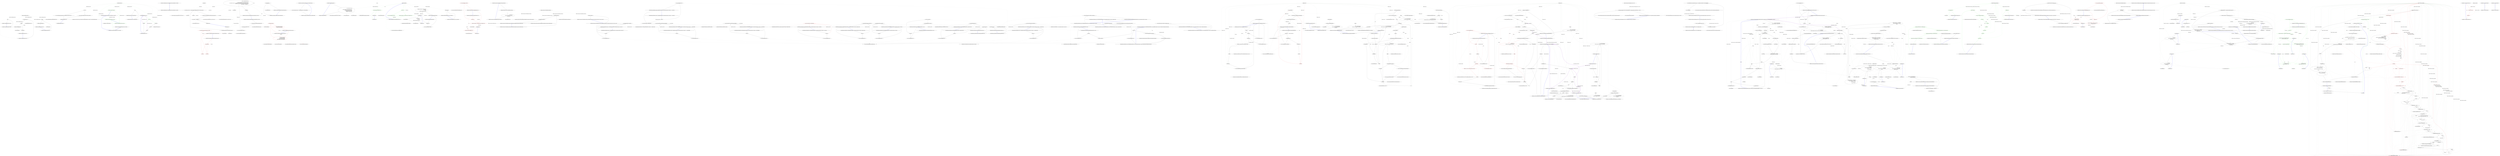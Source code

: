 digraph  {
n19 [label="HangFire.Web.AspNetBackgroundJobServer", span=""];
n0 [label="Entry HangFire.Web.AspNetBackgroundJobServer.AspNetBackgroundJobServer(params HangFire.Server.WorkerPool[])", span="11-11", cluster="HangFire.Web.AspNetBackgroundJobServer.AspNetBackgroundJobServer(params HangFire.Server.WorkerPool[])"];
n1 [label="Exit HangFire.Web.AspNetBackgroundJobServer.AspNetBackgroundJobServer(params HangFire.Server.WorkerPool[])", span="11-11", cluster="HangFire.Web.AspNetBackgroundJobServer.AspNetBackgroundJobServer(params HangFire.Server.WorkerPool[])"];
n2 [label="Entry HangFire.Web.AspNetBackgroundJobServer.Start()", span="20-20", cluster="HangFire.Web.AspNetBackgroundJobServer.Start()"];
n3 [label="base.Start()", span="22-22", cluster="HangFire.Web.AspNetBackgroundJobServer.Start()"];
n4 [label="HostingEnvironment.RegisterObject(this)", span="23-23", cluster="HangFire.Web.AspNetBackgroundJobServer.Start()"];
n6 [label="Entry HangFire.BackgroundJobServer.Start()", span="42-42", cluster="HangFire.BackgroundJobServer.Start()"];
n5 [label="Exit HangFire.Web.AspNetBackgroundJobServer.Start()", span="20-20", cluster="HangFire.Web.AspNetBackgroundJobServer.Start()"];
n7 [label="Entry Unk.RegisterObject", span="", cluster="Unk.RegisterObject"];
n8 [label="Entry HangFire.Web.AspNetBackgroundJobServer.Stop()", span="30-30", cluster="HangFire.Web.AspNetBackgroundJobServer.Stop()"];
n9 [label="var wasStopped = base.Stop()", span="32-32", cluster="HangFire.Web.AspNetBackgroundJobServer.Stop()"];
n10 [label=wasStopped, span="33-33", cluster="HangFire.Web.AspNetBackgroundJobServer.Stop()"];
n14 [label="Entry HangFire.BackgroundJobServer.Stop()", span="56-56", cluster="HangFire.BackgroundJobServer.Stop()"];
n12 [label="return wasStopped;", span="38-38", cluster="HangFire.Web.AspNetBackgroundJobServer.Stop()"];
n11 [label="HostingEnvironment.UnregisterObject(this)", span="35-35", cluster="HangFire.Web.AspNetBackgroundJobServer.Stop()"];
n15 [label="Entry Unk.UnregisterObject", span="", cluster="Unk.UnregisterObject"];
n13 [label="Exit HangFire.Web.AspNetBackgroundJobServer.Stop()", span="30-30", cluster="HangFire.Web.AspNetBackgroundJobServer.Stop()"];
n16 [label="Entry HangFire.Web.AspNetBackgroundJobServer.Stop(bool)", span="41-41", cluster="HangFire.Web.AspNetBackgroundJobServer.Stop(bool)"];
n17 [label="Stop()", span="43-43", cluster="HangFire.Web.AspNetBackgroundJobServer.Stop(bool)"];
n18 [label="Exit HangFire.Web.AspNetBackgroundJobServer.Stop(bool)", span="41-41", cluster="HangFire.Web.AspNetBackgroundJobServer.Stop(bool)"];
m0_40 [label="Entry Unk.Join", span="", cluster="Unk.Join", file="BackgroundJob.cs"];
m0_20 [label="Entry string.Replace(char, char)", span="0-0", cluster="string.Replace(char, char)", file="BackgroundJob.cs"];
m0_21 [label="Entry Hangfire.Common.TypeExtensions.ReplaceGenericParametersInGenericTypeName(string, System.Type)", span="40-40", cluster="Hangfire.Common.TypeExtensions.ReplaceGenericParametersInGenericTypeName(string, System.Type)", file="BackgroundJob.cs"];
m0_22 [label="var genericArguments = type .GetTypeInfo().GetAllGenericArguments()", span="42-42", cluster="Hangfire.Common.TypeExtensions.ReplaceGenericParametersInGenericTypeName(string, System.Type)", file="BackgroundJob.cs"];
m0_25 [label="typeName = rgx.Replace(typeName, match =>\r\n            {\r\n                var currentGenericArgumentNumbers = int.Parse(match.Value.Substring(1));\r\n                var currentArguments = string.Join('','', genericArguments.Take(currentGenericArgumentNumbers).Select(ToGenericTypeString));\r\n                genericArguments = genericArguments.Skip(currentGenericArgumentNumbers).ToArray();\r\n                return string.Concat(''<'', currentArguments, ''>'');\r\n            })", span="48-54", cluster="Hangfire.Common.TypeExtensions.ReplaceGenericParametersInGenericTypeName(string, System.Type)", file="BackgroundJob.cs"];
m0_23 [label="string regexForGenericArguments = @''`[1-9]\d*''", span="44-44", cluster="Hangfire.Common.TypeExtensions.ReplaceGenericParametersInGenericTypeName(string, System.Type)", file="BackgroundJob.cs"];
m0_24 [label="var rgx = new Regex(regexForGenericArguments)", span="46-46", cluster="Hangfire.Common.TypeExtensions.ReplaceGenericParametersInGenericTypeName(string, System.Type)", file="BackgroundJob.cs"];
m0_26 [label="return typeName;", span="56-56", cluster="Hangfire.Common.TypeExtensions.ReplaceGenericParametersInGenericTypeName(string, System.Type)", file="BackgroundJob.cs"];
m0_27 [label="Exit Hangfire.Common.TypeExtensions.ReplaceGenericParametersInGenericTypeName(string, System.Type)", span="40-40", cluster="Hangfire.Common.TypeExtensions.ReplaceGenericParametersInGenericTypeName(string, System.Type)", file="BackgroundJob.cs"];
m0_6 [label="Entry System.Type.GetFullNameWithoutNamespace()", span="23-23", cluster="System.Type.GetFullNameWithoutNamespace()", file="BackgroundJob.cs"];
m0_17 [label="Entry Hangfire.Common.TypeExtensions.ReplacePlusWithDotInNestedTypeName(string)", span="35-35", cluster="Hangfire.Common.TypeExtensions.ReplacePlusWithDotInNestedTypeName(string)", file="BackgroundJob.cs"];
m0_18 [label="return typeName.Replace('+', '.');", span="37-37", cluster="Hangfire.Common.TypeExtensions.ReplacePlusWithDotInNestedTypeName(string)", file="BackgroundJob.cs"];
m0_19 [label="Exit Hangfire.Common.TypeExtensions.ReplacePlusWithDotInNestedTypeName(string)", span="35-35", cluster="Hangfire.Common.TypeExtensions.ReplacePlusWithDotInNestedTypeName(string)", file="BackgroundJob.cs"];
m0_37 [label="Entry int.Parse(string)", span="0-0", cluster="int.Parse(string)", file="BackgroundJob.cs"];
m0_28 [label="Entry System.Reflection.TypeInfo.GetAllGenericArguments()", span="59-59", cluster="System.Reflection.TypeInfo.GetAllGenericArguments()", file="BackgroundJob.cs"];
m0_16 [label="Entry string.Substring(int)", span="0-0", cluster="string.Substring(int)", file="BackgroundJob.cs"];
m0_9 [label="Entry string.ReplaceGenericParametersInGenericTypeName(System.Type)", span="40-40", cluster="string.ReplaceGenericParametersInGenericTypeName(System.Type)", file="BackgroundJob.cs"];
m0_38 [label="Entry System.Collections.Generic.IEnumerable<TSource>.Take<TSource>(int)", span="0-0", cluster="System.Collections.Generic.IEnumerable<TSource>.Take<TSource>(int)", file="BackgroundJob.cs"];
m0_0 [label="Entry Hangfire.Common.TypeExtensions.ToGenericTypeString(System.Type)", span="9-9", cluster="Hangfire.Common.TypeExtensions.ToGenericTypeString(System.Type)", file="BackgroundJob.cs"];
m0_1 [label="!type.GetTypeInfo().IsGenericType", span="11-11", cluster="Hangfire.Common.TypeExtensions.ToGenericTypeString(System.Type)", color=red, community=0, file="BackgroundJob.cs"];
m0_2 [label="return type.GetFullNameWithoutNamespace()\r\n                        .ReplacePlusWithDotInNestedTypeName();", span="13-14", cluster="Hangfire.Common.TypeExtensions.ToGenericTypeString(System.Type)", color=red, community=0, file="BackgroundJob.cs"];
m0_3 [label="return type.GetGenericTypeDefinition()\r\n                    .GetFullNameWithoutNamespace()\r\n                    .ReplacePlusWithDotInNestedTypeName()\r\n                    .ReplaceGenericParametersInGenericTypeName(type);", span="17-20", cluster="Hangfire.Common.TypeExtensions.ToGenericTypeString(System.Type)", color=red, community=0, file="BackgroundJob.cs"];
m0_4 [label="Exit Hangfire.Common.TypeExtensions.ToGenericTypeString(System.Type)", span="9-9", cluster="Hangfire.Common.TypeExtensions.ToGenericTypeString(System.Type)", file="BackgroundJob.cs"];
m0_31 [label="Entry lambda expression", span="48-54", cluster="lambda expression", file="BackgroundJob.cs"];
m0_33 [label="var currentArguments = string.Join('','', genericArguments.Take(currentGenericArgumentNumbers).Select(ToGenericTypeString))", span="51-51", cluster="lambda expression", file="BackgroundJob.cs"];
m0_34 [label="genericArguments = genericArguments.Skip(currentGenericArgumentNumbers).ToArray()", span="52-52", cluster="lambda expression", file="BackgroundJob.cs"];
m0_32 [label="var currentGenericArgumentNumbers = int.Parse(match.Value.Substring(1))", span="50-50", cluster="lambda expression", file="BackgroundJob.cs"];
m0_35 [label="return string.Concat(''<'', currentArguments, ''>'');", span="53-53", cluster="lambda expression", file="BackgroundJob.cs"];
m0_36 [label="Exit lambda expression", span="48-54", cluster="lambda expression", file="BackgroundJob.cs"];
m0_5 [label="Entry System.Type.GetTypeInfo()", span="0-0", cluster="System.Type.GetTypeInfo()", file="BackgroundJob.cs"];
m0_39 [label="Entry Unk.Select", span="", cluster="Unk.Select", file="BackgroundJob.cs"];
m0_30 [label="Entry Unk.Replace", span="", cluster="Unk.Replace", file="BackgroundJob.cs"];
m0_7 [label="Entry string.ReplacePlusWithDotInNestedTypeName()", span="35-35", cluster="string.ReplacePlusWithDotInNestedTypeName()", file="BackgroundJob.cs"];
m0_43 [label="Entry string.Concat(string, string, string)", span="0-0", cluster="string.Concat(string, string, string)", file="BackgroundJob.cs"];
m0_8 [label="Entry System.Type.GetGenericTypeDefinition()", span="0-0", cluster="System.Type.GetGenericTypeDefinition()", file="BackgroundJob.cs"];
m0_10 [label="Entry Hangfire.Common.TypeExtensions.GetFullNameWithoutNamespace(System.Type)", span="23-23", cluster="Hangfire.Common.TypeExtensions.GetFullNameWithoutNamespace(System.Type)", file="BackgroundJob.cs"];
m0_11 [label="type.IsGenericParameter", span="25-25", cluster="Hangfire.Common.TypeExtensions.GetFullNameWithoutNamespace(System.Type)", color=red, community=0, file="BackgroundJob.cs"];
m0_12 [label="return type.Name;", span="27-27", cluster="Hangfire.Common.TypeExtensions.GetFullNameWithoutNamespace(System.Type)", color=red, community=0, file="BackgroundJob.cs"];
m0_14 [label="return type.FullName.Substring(type.Namespace.Length + dotLength);", span="32-32", cluster="Hangfire.Common.TypeExtensions.GetFullNameWithoutNamespace(System.Type)", color=red, community=0, file="BackgroundJob.cs"];
m0_13 [label="int dotLength = 1", span="30-30", cluster="Hangfire.Common.TypeExtensions.GetFullNameWithoutNamespace(System.Type)", color=red, community=0, file="BackgroundJob.cs"];
m0_15 [label="Exit Hangfire.Common.TypeExtensions.GetFullNameWithoutNamespace(System.Type)", span="23-23", cluster="Hangfire.Common.TypeExtensions.GetFullNameWithoutNamespace(System.Type)", file="BackgroundJob.cs"];
m0_29 [label="Entry System.Text.RegularExpressions.Regex.Regex(string)", span="0-0", cluster="System.Text.RegularExpressions.Regex.Regex(string)", file="BackgroundJob.cs"];
m0_44 [label="Entry Hangfire.Common.TypeExtensions.GetAllGenericArguments(System.Reflection.TypeInfo)", span="59-59", cluster="Hangfire.Common.TypeExtensions.GetAllGenericArguments(System.Reflection.TypeInfo)", file="BackgroundJob.cs"];
m0_45 [label="return type.GenericTypeArguments.Length > 0 ? type.GenericTypeArguments : type.GenericTypeParameters;", span="61-61", cluster="Hangfire.Common.TypeExtensions.GetAllGenericArguments(System.Reflection.TypeInfo)", file="BackgroundJob.cs"];
m0_46 [label="Exit Hangfire.Common.TypeExtensions.GetAllGenericArguments(System.Reflection.TypeInfo)", span="59-59", cluster="Hangfire.Common.TypeExtensions.GetAllGenericArguments(System.Reflection.TypeInfo)", file="BackgroundJob.cs"];
m0_42 [label="Entry System.Collections.Generic.IEnumerable<TSource>.ToArray<TSource>()", span="0-0", cluster="System.Collections.Generic.IEnumerable<TSource>.ToArray<TSource>()", file="BackgroundJob.cs"];
m0_41 [label="Entry System.Collections.Generic.IEnumerable<TSource>.Skip<TSource>(int)", span="0-0", cluster="System.Collections.Generic.IEnumerable<TSource>.Skip<TSource>(int)", file="BackgroundJob.cs"];
m0_47 [label=genericArguments, span="", file="BackgroundJob.cs"];
m1_8 [label="_server != null", span="44-44", cluster="HangFire.BackgroundJobServer.Start()", file="BackgroundJobServer.cs"];
m1_10 [label="_server = new JobServer(MachineName, WorkerPools, PollInterval, JobActivator)", span="49-49", cluster="HangFire.BackgroundJobServer.Start()", file="BackgroundJobServer.cs"];
m1_9 [label="throw new InvalidOperationException(''Background job server has already been started. Please stop it first.'');", span="46-46", cluster="HangFire.BackgroundJobServer.Start()", file="BackgroundJobServer.cs"];
m1_11 [label="Exit HangFire.BackgroundJobServer.Start()", span="42-42", cluster="HangFire.BackgroundJobServer.Start()", file="BackgroundJobServer.cs"];
m1_13 [label="Entry HangFire.Server.JobServer.JobServer(string, System.Collections.Generic.IEnumerable<HangFire.Server.WorkerPool>, System.TimeSpan, HangFire.JobActivator)", span="27-27", cluster="HangFire.Server.JobServer.JobServer(string, System.Collections.Generic.IEnumerable<HangFire.Server.WorkerPool>, System.TimeSpan, HangFire.JobActivator)", file="BackgroundJobServer.cs"];
m1_0 [label="Entry HangFire.BackgroundJobServer.BackgroundJobServer(params HangFire.Server.WorkerPool[])", span="14-14", cluster="HangFire.BackgroundJobServer.BackgroundJobServer(params HangFire.Server.WorkerPool[])", file="BackgroundJobServer.cs"];
m1_1 [label="MachineName = Environment.MachineName", span="16-16", cluster="HangFire.BackgroundJobServer.BackgroundJobServer(params HangFire.Server.WorkerPool[])", file="BackgroundJobServer.cs", color=green, community=0];
m1_2 [label="Entry HangFire.Storage.IWriteableStoredValues.Decrement(string)", span="7-7", cluster="HangFire.Storage.IWriteableStoredValues.Decrement(string)", color=green, community=0, file="BackgroundJobServer.cs"];
m1_3 [label="Exit HangFire.Storage.IWriteableStoredValues.Decrement(string)", span="7-7", cluster="HangFire.Storage.IWriteableStoredValues.Decrement(string)", color=green, community=0, file="BackgroundJobServer.cs"];
m1_4 [label="Entry HangFire.Storage.IWriteableStoredValues.ExpireIn(string, System.TimeSpan)", span="9-9", cluster="HangFire.Storage.IWriteableStoredValues.ExpireIn(string, System.TimeSpan)", file="BackgroundJobServer.cs"];
m1_6 [label="Entry HangFire.Server.WorkerPool.WorkerPool()", span="6-6", cluster="HangFire.Server.WorkerPool.WorkerPool()", file="BackgroundJobServer.cs"];
m1_22 [label="Entry HangFire.BackgroundJobServer.System.IDisposable.Dispose()", span="68-68", cluster="HangFire.BackgroundJobServer.System.IDisposable.Dispose()", file="BackgroundJobServer.cs"];
m1_23 [label="Stop()", span="70-70", cluster="HangFire.BackgroundJobServer.System.IDisposable.Dispose()", file="BackgroundJobServer.cs"];
m1_24 [label="Exit HangFire.BackgroundJobServer.System.IDisposable.Dispose()", span="68-68", cluster="HangFire.BackgroundJobServer.System.IDisposable.Dispose()", file="BackgroundJobServer.cs"];
m1_5 [label="Exit HangFire.Storage.IWriteableStoredValues.ExpireIn(string, System.TimeSpan)", span="9-9", cluster="HangFire.Storage.IWriteableStoredValues.ExpireIn(string, System.TimeSpan)", file="BackgroundJobServer.cs"];
m1_21 [label="Entry HangFire.Server.JobServer.Dispose()", span="58-58", cluster="HangFire.Server.JobServer.Dispose()", file="BackgroundJobServer.cs"];
m1_14 [label="Entry HangFire.BackgroundJobServer.Stop()", span="56-56", cluster="HangFire.BackgroundJobServer.Stop()", file="BackgroundJobServer.cs"];
m1_15 [label="_server != null", span="58-58", cluster="HangFire.BackgroundJobServer.Stop()", color=green, community=0, file="BackgroundJobServer.cs"];
m1_16 [label="_server.Dispose()", span="60-60", cluster="HangFire.BackgroundJobServer.Stop()", file="BackgroundJobServer.cs"];
m1_19 [label="return false;", span="65-65", cluster="HangFire.BackgroundJobServer.Stop()", file="BackgroundJobServer.cs"];
m1_17 [label="_server = null", span="61-61", cluster="HangFire.BackgroundJobServer.Stop()", file="BackgroundJobServer.cs"];
m1_18 [label="return true;", span="63-63", cluster="HangFire.BackgroundJobServer.Stop()", file="BackgroundJobServer.cs"];
m1_20 [label="Exit HangFire.BackgroundJobServer.Stop()", span="56-56", cluster="HangFire.BackgroundJobServer.Stop()", file="BackgroundJobServer.cs"];
m1_12 [label="Entry System.InvalidOperationException.InvalidOperationException(string)", span="0-0", cluster="System.InvalidOperationException.InvalidOperationException(string)", file="BackgroundJobServer.cs"];
m1_25 [label="HangFire.BackgroundJobServer", span="", file="BackgroundJobServer.cs"];
m2_3 [label="Entry HangFire.States.FailedState.GetProperties()", span="20-20", cluster="HangFire.States.FailedState.GetProperties()", file="FailedState.cs"];
m2_4 [label="return new Dictionary<string, string>\r\n                {\r\n                    { ''FailedAt'', JobHelper.ToStringTimestamp(DateTime.UtcNow) },\r\n                    { ''ExceptionType'', Exception.GetType().FullName },\r\n                    { ''ExceptionMessage'', Exception.Message },\r\n                    { ''ExceptionDetails'', Exception.ToString() }\r\n                };", span="22-28", cluster="HangFire.States.FailedState.GetProperties()", file="FailedState.cs"];
m2_5 [label="Exit HangFire.States.FailedState.GetProperties()", span="20-20", cluster="HangFire.States.FailedState.GetProperties()", file="FailedState.cs"];
m2_15 [label="Entry System.ArgumentNullException.ArgumentNullException(string)", span="0-0", cluster="System.ArgumentNullException.ArgumentNullException(string)", file="FailedState.cs"];
m2_6 [label="Entry System.Collections.Generic.Dictionary<TKey, TValue>.Dictionary()", span="0-0", cluster="System.Collections.Generic.Dictionary<TKey, TValue>.Dictionary()", file="FailedState.cs"];
m2_20 [label="Entry HangFire.JobHelper.ToTimestamp(System.DateTime)", span="44-44", cluster="HangFire.JobHelper.ToTimestamp(System.DateTime)", file="FailedState.cs"];
m2_9 [label="Entry System.Exception.ToString()", span="0-0", cluster="System.Exception.ToString()", file="FailedState.cs"];
m2_10 [label="Entry HangFire.States.FailedState.Apply(IRedisTransaction)", span="31-31", cluster="HangFire.States.FailedState.Apply(IRedisTransaction)", file="FailedState.cs"];
m2_11 [label="transaction == null", span="33-33", cluster="HangFire.States.FailedState.Apply(IRedisTransaction)", file="FailedState.cs"];
m2_13 [label="transaction.QueueCommand(x => x.AddItemToSortedSet(\r\n                        ''hangfire:failed'',\r\n                        JobId,\r\n                        JobHelper.ToTimestamp(DateTime.UtcNow)))", span="35-38", cluster="HangFire.States.FailedState.Apply(IRedisTransaction)", file="FailedState.cs"];
m2_12 [label="throw new ArgumentNullException(''transaction'');", span="33-33", cluster="HangFire.States.FailedState.Apply(IRedisTransaction)", file="FailedState.cs"];
m2_14 [label="Exit HangFire.States.FailedState.Apply(IRedisTransaction)", span="31-31", cluster="HangFire.States.FailedState.Apply(IRedisTransaction)", file="FailedState.cs"];
m2_16 [label="Entry Unk.QueueCommand", span="", cluster="Unk.QueueCommand", file="FailedState.cs"];
m2_21 [label="Entry Unk.AddItemToSortedSet", span="", cluster="Unk.AddItemToSortedSet", file="FailedState.cs"];
m2_0 [label="Entry HangFire.States.FailedState.FailedState(string, string, System.Exception)", span="10-10", cluster="HangFire.States.FailedState.FailedState(string, string, System.Exception)", file="FailedState.cs"];
m2_1 [label="Exception = exception", span="13-13", cluster="HangFire.States.FailedState.FailedState(string, string, System.Exception)", file="FailedState.cs"];
m2_2 [label="Exit HangFire.States.FailedState.FailedState(string, string, System.Exception)", span="10-10", cluster="HangFire.States.FailedState.FailedState(string, string, System.Exception)", file="FailedState.cs"];
m2_8 [label="Entry System.Exception.GetType()", span="0-0", cluster="System.Exception.GetType()", file="FailedState.cs"];
m2_27 [label="Entry lambda expression", span="47-47", cluster="lambda expression", file="FailedState.cs"];
m2_17 [label="Entry lambda expression", span="35-38", cluster="lambda expression", file="FailedState.cs"];
m2_18 [label="x.AddItemToSortedSet(\r\n                        ''hangfire:failed'',\r\n                        JobId,\r\n                        JobHelper.ToTimestamp(DateTime.UtcNow))", span="35-38", cluster="lambda expression", file="FailedState.cs"];
m2_19 [label="Exit lambda expression", span="35-38", cluster="lambda expression", file="FailedState.cs"];
m2_28 [label="x.RemoveItemFromSortedSet(''hangfire:failed'', jobId)", span="47-47", cluster="lambda expression", color=green, community=0, file="FailedState.cs"];
m2_29 [label="Exit lambda expression", span="47-47", cluster="lambda expression", file="FailedState.cs"];
m2_22 [label="HangFire.States.FailedState", span="", cluster="HangFire.States.FailedState.Descriptor.Unapply(IRedisTransaction, string)", file="FailedState.cs"];
m2_23 [label="transaction == null", span="45-45", cluster="HangFire.States.FailedState.Descriptor.Unapply(IRedisTransaction, string)", color=green, community=0, file="FailedState.cs"];
m2_24 [label="throw new ArgumentNullException(''transaction'');", span="45-45", cluster="HangFire.States.FailedState.Descriptor.Unapply(IRedisTransaction, string)", color=green, community=0, file="FailedState.cs"];
m2_25 [label="transaction.QueueCommand(x => x.RemoveItemFromSortedSet(''hangfire:failed'', jobId))", span="47-47", cluster="HangFire.States.FailedState.Descriptor.Unapply(IRedisTransaction, string)", color=green, community=0, file="FailedState.cs"];
m2_26 [label="Exit HangFire.States.FailedState.Descriptor.Unapply(IRedisTransaction, string)", span="43-43", cluster="HangFire.States.FailedState.Descriptor.Unapply(IRedisTransaction, string)", file="FailedState.cs"];
m2_7 [label="Entry HangFire.JobHelper.ToStringTimestamp(System.DateTime)", span="55-55", cluster="HangFire.JobHelper.ToStringTimestamp(System.DateTime)", file="FailedState.cs"];
m2_30 [label="Entry Unk.RemoveItemFromSortedSet", span="", cluster="Unk.RemoveItemFromSortedSet", file="FailedState.cs"];
m2_32 [label=string, span="", file="FailedState.cs"];
m3_5 [label="Entry System.ArgumentNullException.ArgumentNullException(string)", span="0-0", cluster="System.ArgumentNullException.ArgumentNullException(string)", file="FailedStateDescriptor.cs"];
m3_0 [label="Entry HangFire.States.FailedStateDescriptor.Unapply(IRedisTransaction, string)", span="7-7", cluster="HangFire.States.FailedStateDescriptor.Unapply(IRedisTransaction, string)", file="FailedStateDescriptor.cs"];
m3_1 [label="transaction == null", span="9-9", cluster="HangFire.States.FailedStateDescriptor.Unapply(IRedisTransaction, string)", color=red, community=0, file="FailedStateDescriptor.cs"];
m3_3 [label="transaction.QueueCommand(x => x.RemoveItemFromSortedSet(''hangfire:failed'', jobId))", span="11-11", cluster="HangFire.States.FailedStateDescriptor.Unapply(IRedisTransaction, string)", color=red, community=0, file="FailedStateDescriptor.cs"];
m3_2 [label="throw new ArgumentNullException(''transaction'');", span="9-9", cluster="HangFire.States.FailedStateDescriptor.Unapply(IRedisTransaction, string)", color=red, community=0, file="FailedStateDescriptor.cs"];
m3_4 [label="Exit HangFire.States.FailedStateDescriptor.Unapply(IRedisTransaction, string)", span="7-7", cluster="HangFire.States.FailedStateDescriptor.Unapply(IRedisTransaction, string)", file="FailedStateDescriptor.cs"];
m3_6 [label="Entry Unk.QueueCommand", span="", cluster="Unk.QueueCommand", file="FailedStateDescriptor.cs"];
m3_7 [label="Entry lambda expression", span="11-11", cluster="lambda expression", file="FailedStateDescriptor.cs"];
m3_8 [label="x.RemoveItemFromSortedSet(''hangfire:failed'', jobId)", span="11-11", cluster="lambda expression", color=red, community=0, file="FailedStateDescriptor.cs"];
m3_9 [label="Exit lambda expression", span="11-11", cluster="lambda expression", file="FailedStateDescriptor.cs"];
m3_10 [label="Entry Unk.RemoveItemFromSortedSet", span="", cluster="Unk.RemoveItemFromSortedSet", file="FailedStateDescriptor.cs"];
m3_11 [label=string, span="", file="FailedStateDescriptor.cs"];
m4_3 [label="Entry HangFire.Common.ExpressionUtil.TypeBinaryExpressionFingerprint.Equals(object)", span="26-26", cluster="HangFire.Common.ExpressionUtil.TypeBinaryExpressionFingerprint.Equals(object)", file="HangFireConfig.cs"];
m4_4 [label="TypeBinaryExpressionFingerprint other = obj as TypeBinaryExpressionFingerprint", span="28-28", cluster="HangFire.Common.ExpressionUtil.TypeBinaryExpressionFingerprint.Equals(object)", file="HangFireConfig.cs"];
m4_5 [label="return (other != null)\r\n                   && Equals(this.TypeOperand, other.TypeOperand)\r\n                   && this.Equals(other);", span="29-31", cluster="HangFire.Common.ExpressionUtil.TypeBinaryExpressionFingerprint.Equals(object)", file="HangFireConfig.cs"];
m4_6 [label="Exit HangFire.Common.ExpressionUtil.TypeBinaryExpressionFingerprint.Equals(object)", span="26-26", cluster="HangFire.Common.ExpressionUtil.TypeBinaryExpressionFingerprint.Equals(object)", file="HangFireConfig.cs"];
m4_13 [label="Entry HangFire.Common.ExpressionUtil.HashCodeCombiner.AddObject(object)", span="53-53", cluster="HangFire.Common.ExpressionUtil.HashCodeCombiner.AddObject(object)", file="HangFireConfig.cs"];
m4_9 [label="Entry HangFire.Common.ExpressionUtil.TypeBinaryExpressionFingerprint.AddToHashCodeCombiner(HangFire.Common.ExpressionUtil.HashCodeCombiner)", span="34-34", cluster="HangFire.Common.ExpressionUtil.TypeBinaryExpressionFingerprint.AddToHashCodeCombiner(HangFire.Common.ExpressionUtil.HashCodeCombiner)", file="HangFireConfig.cs"];
m4_10 [label="combiner.AddObject(TypeOperand)", span="36-36", cluster="HangFire.Common.ExpressionUtil.TypeBinaryExpressionFingerprint.AddToHashCodeCombiner(HangFire.Common.ExpressionUtil.HashCodeCombiner)", file="HangFireConfig.cs"];
m4_11 [label="base.AddToHashCodeCombiner(combiner)", span="37-37", cluster="HangFire.Common.ExpressionUtil.TypeBinaryExpressionFingerprint.AddToHashCodeCombiner(HangFire.Common.ExpressionUtil.HashCodeCombiner)", file="HangFireConfig.cs"];
m4_12 [label="Exit HangFire.Common.ExpressionUtil.TypeBinaryExpressionFingerprint.AddToHashCodeCombiner(HangFire.Common.ExpressionUtil.HashCodeCombiner)", span="34-34", cluster="HangFire.Common.ExpressionUtil.TypeBinaryExpressionFingerprint.AddToHashCodeCombiner(HangFire.Common.ExpressionUtil.HashCodeCombiner)", file="HangFireConfig.cs"];
m4_8 [label="Entry HangFire.Common.ExpressionUtil.ExpressionFingerprint.Equals(HangFire.Common.ExpressionUtil.ExpressionFingerprint)", span="32-32", cluster="HangFire.Common.ExpressionUtil.ExpressionFingerprint.Equals(HangFire.Common.ExpressionUtil.ExpressionFingerprint)", file="HangFireConfig.cs"];
m4_7 [label="Entry object.Equals(object, object)", span="0-0", cluster="object.Equals(object, object)", file="HangFireConfig.cs"];
m4_14 [label="Entry HangFire.Common.ExpressionUtil.ExpressionFingerprint.AddToHashCodeCombiner(HangFire.Common.ExpressionUtil.HashCodeCombiner)", span="26-26", cluster="HangFire.Common.ExpressionUtil.ExpressionFingerprint.AddToHashCodeCombiner(HangFire.Common.ExpressionUtil.HashCodeCombiner)", file="HangFireConfig.cs"];
m4_0 [label="Entry HangFire.Common.ExpressionUtil.TypeBinaryExpressionFingerprint.TypeBinaryExpressionFingerprint(System.Linq.Expressions.ExpressionType, System.Type, System.Type)", span="17-17", cluster="HangFire.Common.ExpressionUtil.TypeBinaryExpressionFingerprint.TypeBinaryExpressionFingerprint(System.Linq.Expressions.ExpressionType, System.Type, System.Type)", file="HangFireConfig.cs"];
m4_1 [label="TypeOperand = typeOperand", span="20-20", cluster="HangFire.Common.ExpressionUtil.TypeBinaryExpressionFingerprint.TypeBinaryExpressionFingerprint(System.Linq.Expressions.ExpressionType, System.Type, System.Type)", file="HangFireConfig.cs"];
m4_2 [label="Exit HangFire.Common.ExpressionUtil.TypeBinaryExpressionFingerprint.TypeBinaryExpressionFingerprint(System.Linq.Expressions.ExpressionType, System.Type, System.Type)", span="17-17", cluster="HangFire.Common.ExpressionUtil.TypeBinaryExpressionFingerprint.TypeBinaryExpressionFingerprint(System.Linq.Expressions.ExpressionType, System.Type, System.Type)", file="HangFireConfig.cs"];
m4_15 [label="HangFire.Common.ExpressionUtil.TypeBinaryExpressionFingerprint", span="", file="HangFireConfig.cs"];
m6_5 [label="Entry System.ArgumentNullException.ArgumentNullException(string)", span="0-0", cluster="System.ArgumentNullException.ArgumentNullException(string)", file="JobFetcher.cs"];
m6_26 [label="Entry Hangfire.BackgroundJobClientExtensions.Schedule<T>(Hangfire.IBackgroundJobClient, System.Linq.Expressions.Expression<System.Action<T>>, System.TimeSpan)", span="104-104", cluster="Hangfire.BackgroundJobClientExtensions.Schedule<T>(Hangfire.IBackgroundJobClient, System.Linq.Expressions.Expression<System.Action<T>>, System.TimeSpan)", file="JobFetcher.cs"];
m6_27 [label="client == null", span="106-106", cluster="Hangfire.BackgroundJobClientExtensions.Schedule<T>(Hangfire.IBackgroundJobClient, System.Linq.Expressions.Expression<System.Action<T>>, System.TimeSpan)", file="JobFetcher.cs"];
m6_29 [label="return client.Create(methodCall, new ScheduledState(delay));", span="108-108", cluster="Hangfire.BackgroundJobClientExtensions.Schedule<T>(Hangfire.IBackgroundJobClient, System.Linq.Expressions.Expression<System.Action<T>>, System.TimeSpan)", file="JobFetcher.cs"];
m6_28 [label="throw new ArgumentNullException(''client'');", span="106-106", cluster="Hangfire.BackgroundJobClientExtensions.Schedule<T>(Hangfire.IBackgroundJobClient, System.Linq.Expressions.Expression<System.Action<T>>, System.TimeSpan)", file="JobFetcher.cs"];
m6_30 [label="Exit Hangfire.BackgroundJobClientExtensions.Schedule<T>(Hangfire.IBackgroundJobClient, System.Linq.Expressions.Expression<System.Action<T>>, System.TimeSpan)", span="104-104", cluster="Hangfire.BackgroundJobClientExtensions.Schedule<T>(Hangfire.IBackgroundJobClient, System.Linq.Expressions.Expression<System.Action<T>>, System.TimeSpan)", file="JobFetcher.cs"];
m6_77 [label="Entry Hangfire.BackgroundJobClientExtensions.ContinueWith(Hangfire.IBackgroundJobClient, string, System.Linq.Expressions.Expression<System.Action>, Hangfire.States.IState)", span="279-279", cluster="Hangfire.BackgroundJobClientExtensions.ContinueWith(Hangfire.IBackgroundJobClient, string, System.Linq.Expressions.Expression<System.Action>, Hangfire.States.IState)", file="JobFetcher.cs"];
m6_78 [label="return ContinueWith(client, parentId, methodCall, nextState, JobContinuationOptions.OnlyOnSucceededState);", span="285-285", cluster="Hangfire.BackgroundJobClientExtensions.ContinueWith(Hangfire.IBackgroundJobClient, string, System.Linq.Expressions.Expression<System.Action>, Hangfire.States.IState)", file="JobFetcher.cs"];
m6_79 [label="Exit Hangfire.BackgroundJobClientExtensions.ContinueWith(Hangfire.IBackgroundJobClient, string, System.Linq.Expressions.Expression<System.Action>, Hangfire.States.IState)", span="279-279", cluster="Hangfire.BackgroundJobClientExtensions.ContinueWith(Hangfire.IBackgroundJobClient, string, System.Linq.Expressions.Expression<System.Action>, Hangfire.States.IState)", file="JobFetcher.cs"];
m6_6 [label="Entry Hangfire.States.EnqueuedState.EnqueuedState()", span="31-31", cluster="Hangfire.States.EnqueuedState.EnqueuedState()", file="JobFetcher.cs"];
m6_36 [label="Entry Hangfire.BackgroundJobClientExtensions.Create(Hangfire.IBackgroundJobClient, System.Linq.Expressions.Expression<System.Action>, Hangfire.States.IState)", span="138-138", cluster="Hangfire.BackgroundJobClientExtensions.Create(Hangfire.IBackgroundJobClient, System.Linq.Expressions.Expression<System.Action>, Hangfire.States.IState)", file="JobFetcher.cs"];
m6_37 [label="client == null", span="143-143", cluster="Hangfire.BackgroundJobClientExtensions.Create(Hangfire.IBackgroundJobClient, System.Linq.Expressions.Expression<System.Action>, Hangfire.States.IState)", file="JobFetcher.cs"];
m6_39 [label="return client.Create(Job.FromExpression(methodCall), state);", span="145-145", cluster="Hangfire.BackgroundJobClientExtensions.Create(Hangfire.IBackgroundJobClient, System.Linq.Expressions.Expression<System.Action>, Hangfire.States.IState)", file="JobFetcher.cs"];
m6_38 [label="throw new ArgumentNullException(''client'');", span="143-143", cluster="Hangfire.BackgroundJobClientExtensions.Create(Hangfire.IBackgroundJobClient, System.Linq.Expressions.Expression<System.Action>, Hangfire.States.IState)", file="JobFetcher.cs"];
m6_40 [label="Exit Hangfire.BackgroundJobClientExtensions.Create(Hangfire.IBackgroundJobClient, System.Linq.Expressions.Expression<System.Action>, Hangfire.States.IState)", span="138-138", cluster="Hangfire.BackgroundJobClientExtensions.Create(Hangfire.IBackgroundJobClient, System.Linq.Expressions.Expression<System.Action>, Hangfire.States.IState)", file="JobFetcher.cs"];
m6_68 [label="Entry Hangfire.BackgroundJobClientExtensions.Requeue(Hangfire.IBackgroundJobClient, string, string)", span="265-265", cluster="Hangfire.BackgroundJobClientExtensions.Requeue(Hangfire.IBackgroundJobClient, string, string)", file="JobFetcher.cs"];
m6_69 [label="client == null", span="267-267", cluster="Hangfire.BackgroundJobClientExtensions.Requeue(Hangfire.IBackgroundJobClient, string, string)", file="JobFetcher.cs"];
m6_72 [label="return client.ChangeState(jobId, state, fromState);", span="270-270", cluster="Hangfire.BackgroundJobClientExtensions.Requeue(Hangfire.IBackgroundJobClient, string, string)", file="JobFetcher.cs"];
m6_70 [label="throw new ArgumentNullException(''client'');", span="267-267", cluster="Hangfire.BackgroundJobClientExtensions.Requeue(Hangfire.IBackgroundJobClient, string, string)", file="JobFetcher.cs"];
m6_71 [label="var state = new EnqueuedState()", span="269-269", cluster="Hangfire.BackgroundJobClientExtensions.Requeue(Hangfire.IBackgroundJobClient, string, string)", file="JobFetcher.cs"];
m6_73 [label="Exit Hangfire.BackgroundJobClientExtensions.Requeue(Hangfire.IBackgroundJobClient, string, string)", span="265-265", cluster="Hangfire.BackgroundJobClientExtensions.Requeue(Hangfire.IBackgroundJobClient, string, string)", file="JobFetcher.cs"];
m6_55 [label="Entry Hangfire.BackgroundJobClientExtensions.Delete(Hangfire.IBackgroundJobClient, string)", span="204-204", cluster="Hangfire.BackgroundJobClientExtensions.Delete(Hangfire.IBackgroundJobClient, string)", file="JobFetcher.cs"];
m6_56 [label="return Delete(client, jobId, null);", span="206-206", cluster="Hangfire.BackgroundJobClientExtensions.Delete(Hangfire.IBackgroundJobClient, string)", file="JobFetcher.cs"];
m6_57 [label="Exit Hangfire.BackgroundJobClientExtensions.Delete(Hangfire.IBackgroundJobClient, string)", span="204-204", cluster="Hangfire.BackgroundJobClientExtensions.Delete(Hangfire.IBackgroundJobClient, string)", file="JobFetcher.cs"];
m6_31 [label="Entry Hangfire.BackgroundJobClientExtensions.Schedule<T>(Hangfire.IBackgroundJobClient, System.Linq.Expressions.Expression<System.Action<T>>, System.DateTimeOffset)", span="120-120", cluster="Hangfire.BackgroundJobClientExtensions.Schedule<T>(Hangfire.IBackgroundJobClient, System.Linq.Expressions.Expression<System.Action<T>>, System.DateTimeOffset)", file="JobFetcher.cs"];
m6_32 [label="client == null", span="125-125", cluster="Hangfire.BackgroundJobClientExtensions.Schedule<T>(Hangfire.IBackgroundJobClient, System.Linq.Expressions.Expression<System.Action<T>>, System.DateTimeOffset)", file="JobFetcher.cs"];
m6_34 [label="return client.Create(methodCall, new ScheduledState(enqueueAt.UtcDateTime));", span="127-127", cluster="Hangfire.BackgroundJobClientExtensions.Schedule<T>(Hangfire.IBackgroundJobClient, System.Linq.Expressions.Expression<System.Action<T>>, System.DateTimeOffset)", file="JobFetcher.cs"];
m6_33 [label="throw new ArgumentNullException(''client'');", span="125-125", cluster="Hangfire.BackgroundJobClientExtensions.Schedule<T>(Hangfire.IBackgroundJobClient, System.Linq.Expressions.Expression<System.Action<T>>, System.DateTimeOffset)", file="JobFetcher.cs"];
m6_35 [label="Exit Hangfire.BackgroundJobClientExtensions.Schedule<T>(Hangfire.IBackgroundJobClient, System.Linq.Expressions.Expression<System.Action<T>>, System.DateTimeOffset)", span="120-120", cluster="Hangfire.BackgroundJobClientExtensions.Schedule<T>(Hangfire.IBackgroundJobClient, System.Linq.Expressions.Expression<System.Action<T>>, System.DateTimeOffset)", file="JobFetcher.cs"];
m6_49 [label="Entry Hangfire.BackgroundJobClientExtensions.ChangeState(Hangfire.IBackgroundJobClient, string, Hangfire.States.IState)", span="177-177", cluster="Hangfire.BackgroundJobClientExtensions.ChangeState(Hangfire.IBackgroundJobClient, string, Hangfire.States.IState)", file="JobFetcher.cs"];
m6_50 [label="client == null", span="179-179", cluster="Hangfire.BackgroundJobClientExtensions.ChangeState(Hangfire.IBackgroundJobClient, string, Hangfire.States.IState)", file="JobFetcher.cs"];
m6_52 [label="return client.ChangeState(jobId, state, null);", span="180-180", cluster="Hangfire.BackgroundJobClientExtensions.ChangeState(Hangfire.IBackgroundJobClient, string, Hangfire.States.IState)", file="JobFetcher.cs"];
m6_51 [label="throw new ArgumentNullException(''client'');", span="179-179", cluster="Hangfire.BackgroundJobClientExtensions.ChangeState(Hangfire.IBackgroundJobClient, string, Hangfire.States.IState)", file="JobFetcher.cs"];
m6_53 [label="Exit Hangfire.BackgroundJobClientExtensions.ChangeState(Hangfire.IBackgroundJobClient, string, Hangfire.States.IState)", span="177-177", cluster="Hangfire.BackgroundJobClientExtensions.ChangeState(Hangfire.IBackgroundJobClient, string, Hangfire.States.IState)", file="JobFetcher.cs"];
m6_58 [label="Entry Hangfire.BackgroundJobClientExtensions.Delete(Hangfire.IBackgroundJobClient, string, string)", span="233-233", cluster="Hangfire.BackgroundJobClientExtensions.Delete(Hangfire.IBackgroundJobClient, string, string)", file="JobFetcher.cs"];
m6_59 [label="client == null", span="235-235", cluster="Hangfire.BackgroundJobClientExtensions.Delete(Hangfire.IBackgroundJobClient, string, string)", file="JobFetcher.cs"];
m6_62 [label="return client.ChangeState(jobId, state, fromState);", span="238-238", cluster="Hangfire.BackgroundJobClientExtensions.Delete(Hangfire.IBackgroundJobClient, string, string)", file="JobFetcher.cs"];
m6_60 [label="throw new ArgumentNullException(''client'');", span="235-235", cluster="Hangfire.BackgroundJobClientExtensions.Delete(Hangfire.IBackgroundJobClient, string, string)", file="JobFetcher.cs"];
m6_61 [label="var state = new DeletedState()", span="237-237", cluster="Hangfire.BackgroundJobClientExtensions.Delete(Hangfire.IBackgroundJobClient, string, string)", file="JobFetcher.cs"];
m6_63 [label="Exit Hangfire.BackgroundJobClientExtensions.Delete(Hangfire.IBackgroundJobClient, string, string)", span="233-233", cluster="Hangfire.BackgroundJobClientExtensions.Delete(Hangfire.IBackgroundJobClient, string, string)", file="JobFetcher.cs"];
m6_13 [label="Entry Hangfire.IBackgroundJobClient.Create<T>(System.Linq.Expressions.Expression<System.Action<T>>, Hangfire.States.IState)", span="158-158", cluster="Hangfire.IBackgroundJobClient.Create<T>(System.Linq.Expressions.Expression<System.Action<T>>, Hangfire.States.IState)", file="JobFetcher.cs"];
m6_14 [label="Entry Hangfire.BackgroundJobClientExtensions.Schedule(Hangfire.IBackgroundJobClient, System.Linq.Expressions.Expression<System.Action>, System.TimeSpan)", span="69-69", cluster="Hangfire.BackgroundJobClientExtensions.Schedule(Hangfire.IBackgroundJobClient, System.Linq.Expressions.Expression<System.Action>, System.TimeSpan)", file="JobFetcher.cs"];
m6_15 [label="client == null", span="71-71", cluster="Hangfire.BackgroundJobClientExtensions.Schedule(Hangfire.IBackgroundJobClient, System.Linq.Expressions.Expression<System.Action>, System.TimeSpan)", file="JobFetcher.cs"];
m6_17 [label="return client.Create(methodCall, new ScheduledState(delay));", span="73-73", cluster="Hangfire.BackgroundJobClientExtensions.Schedule(Hangfire.IBackgroundJobClient, System.Linq.Expressions.Expression<System.Action>, System.TimeSpan)", color=red, community=0, file="JobFetcher.cs"];
m6_16 [label="throw new ArgumentNullException(''client'');", span="71-71", cluster="Hangfire.BackgroundJobClientExtensions.Schedule(Hangfire.IBackgroundJobClient, System.Linq.Expressions.Expression<System.Action>, System.TimeSpan)", file="JobFetcher.cs"];
m6_18 [label="Exit Hangfire.BackgroundJobClientExtensions.Schedule(Hangfire.IBackgroundJobClient, System.Linq.Expressions.Expression<System.Action>, System.TimeSpan)", span="69-69", cluster="Hangfire.BackgroundJobClientExtensions.Schedule(Hangfire.IBackgroundJobClient, System.Linq.Expressions.Expression<System.Action>, System.TimeSpan)", file="JobFetcher.cs"];
m6_20 [label="Entry Hangfire.BackgroundJobClientExtensions.Schedule(Hangfire.IBackgroundJobClient, System.Linq.Expressions.Expression<System.Action>, System.DateTimeOffset)", span="84-84", cluster="Hangfire.BackgroundJobClientExtensions.Schedule(Hangfire.IBackgroundJobClient, System.Linq.Expressions.Expression<System.Action>, System.DateTimeOffset)", file="JobFetcher.cs"];
m6_21 [label="client == null", span="89-89", cluster="Hangfire.BackgroundJobClientExtensions.Schedule(Hangfire.IBackgroundJobClient, System.Linq.Expressions.Expression<System.Action>, System.DateTimeOffset)", file="JobFetcher.cs"];
m6_23 [label="return client.Create(methodCall, new ScheduledState(enqueueAt.UtcDateTime));", span="91-91", cluster="Hangfire.BackgroundJobClientExtensions.Schedule(Hangfire.IBackgroundJobClient, System.Linq.Expressions.Expression<System.Action>, System.DateTimeOffset)", file="JobFetcher.cs"];
m6_22 [label="throw new ArgumentNullException(''client'');", span="89-89", cluster="Hangfire.BackgroundJobClientExtensions.Schedule(Hangfire.IBackgroundJobClient, System.Linq.Expressions.Expression<System.Action>, System.DateTimeOffset)", file="JobFetcher.cs"];
m6_24 [label="Exit Hangfire.BackgroundJobClientExtensions.Schedule(Hangfire.IBackgroundJobClient, System.Linq.Expressions.Expression<System.Action>, System.DateTimeOffset)", span="84-84", cluster="Hangfire.BackgroundJobClientExtensions.Schedule(Hangfire.IBackgroundJobClient, System.Linq.Expressions.Expression<System.Action>, System.DateTimeOffset)", file="JobFetcher.cs"];
m6_42 [label="Entry Hangfire.IBackgroundJobClient.Create(Hangfire.Common.Job, Hangfire.States.IState)", span="41-41", cluster="Hangfire.IBackgroundJobClient.Create(Hangfire.Common.Job, Hangfire.States.IState)", file="JobFetcher.cs"];
m6_8 [label="Entry Hangfire.BackgroundJobClientExtensions.Enqueue<T>(Hangfire.IBackgroundJobClient, System.Linq.Expressions.Expression<System.Action<T>>)", span="54-54", cluster="Hangfire.BackgroundJobClientExtensions.Enqueue<T>(Hangfire.IBackgroundJobClient, System.Linq.Expressions.Expression<System.Action<T>>)", file="JobFetcher.cs"];
m6_9 [label="client == null", span="56-56", cluster="Hangfire.BackgroundJobClientExtensions.Enqueue<T>(Hangfire.IBackgroundJobClient, System.Linq.Expressions.Expression<System.Action<T>>)", file="JobFetcher.cs"];
m6_11 [label="return client.Create(methodCall, new EnqueuedState());", span="58-58", cluster="Hangfire.BackgroundJobClientExtensions.Enqueue<T>(Hangfire.IBackgroundJobClient, System.Linq.Expressions.Expression<System.Action<T>>)", file="JobFetcher.cs"];
m6_10 [label="throw new ArgumentNullException(''client'');", span="56-56", cluster="Hangfire.BackgroundJobClientExtensions.Enqueue<T>(Hangfire.IBackgroundJobClient, System.Linq.Expressions.Expression<System.Action<T>>)", file="JobFetcher.cs"];
m6_12 [label="Exit Hangfire.BackgroundJobClientExtensions.Enqueue<T>(Hangfire.IBackgroundJobClient, System.Linq.Expressions.Expression<System.Action<T>>)", span="54-54", cluster="Hangfire.BackgroundJobClientExtensions.Enqueue<T>(Hangfire.IBackgroundJobClient, System.Linq.Expressions.Expression<System.Action<T>>)", file="JobFetcher.cs"];
m6_43 [label="Entry Hangfire.BackgroundJobClientExtensions.Create<T>(Hangfire.IBackgroundJobClient, System.Linq.Expressions.Expression<System.Action<T>>, Hangfire.States.IState)", span="158-158", cluster="Hangfire.BackgroundJobClientExtensions.Create<T>(Hangfire.IBackgroundJobClient, System.Linq.Expressions.Expression<System.Action<T>>, Hangfire.States.IState)", file="JobFetcher.cs"];
m6_44 [label="client == null", span="163-163", cluster="Hangfire.BackgroundJobClientExtensions.Create<T>(Hangfire.IBackgroundJobClient, System.Linq.Expressions.Expression<System.Action<T>>, Hangfire.States.IState)", file="JobFetcher.cs"];
m6_46 [label="return client.Create(Job.FromExpression(methodCall), state);", span="165-165", cluster="Hangfire.BackgroundJobClientExtensions.Create<T>(Hangfire.IBackgroundJobClient, System.Linq.Expressions.Expression<System.Action<T>>, Hangfire.States.IState)", file="JobFetcher.cs"];
m6_45 [label="throw new ArgumentNullException(''client'');", span="163-163", cluster="Hangfire.BackgroundJobClientExtensions.Create<T>(Hangfire.IBackgroundJobClient, System.Linq.Expressions.Expression<System.Action<T>>, Hangfire.States.IState)", file="JobFetcher.cs"];
m6_47 [label="Exit Hangfire.BackgroundJobClientExtensions.Create<T>(Hangfire.IBackgroundJobClient, System.Linq.Expressions.Expression<System.Action<T>>, Hangfire.States.IState)", span="158-158", cluster="Hangfire.BackgroundJobClientExtensions.Create<T>(Hangfire.IBackgroundJobClient, System.Linq.Expressions.Expression<System.Action<T>>, Hangfire.States.IState)", file="JobFetcher.cs"];
m6_64 [label="Entry Hangfire.States.DeletedState.DeletedState()", span="27-27", cluster="Hangfire.States.DeletedState.DeletedState()", file="JobFetcher.cs"];
m6_19 [label="Entry Hangfire.States.ScheduledState.ScheduledState(System.TimeSpan)", span="28-28", cluster="Hangfire.States.ScheduledState.ScheduledState(System.TimeSpan)", file="JobFetcher.cs"];
m6_80 [label="Entry Hangfire.BackgroundJobClientExtensions.ContinueWith(Hangfire.IBackgroundJobClient, string, System.Linq.Expressions.Expression<System.Action>, Hangfire.States.IState, Hangfire.JobContinuationOptions)", span="297-297", cluster="Hangfire.BackgroundJobClientExtensions.ContinueWith(Hangfire.IBackgroundJobClient, string, System.Linq.Expressions.Expression<System.Action>, Hangfire.States.IState, Hangfire.JobContinuationOptions)", file="JobFetcher.cs"];
m6_84 [label="client == null", span="304-304", cluster="Hangfire.BackgroundJobClientExtensions.ContinueWith(Hangfire.IBackgroundJobClient, string, System.Linq.Expressions.Expression<System.Action>, Hangfire.States.IState, Hangfire.JobContinuationOptions)", file="JobFetcher.cs"];
m6_86 [label="var state = new AwaitingState(parentId, nextState, options)", span="306-306", cluster="Hangfire.BackgroundJobClientExtensions.ContinueWith(Hangfire.IBackgroundJobClient, string, System.Linq.Expressions.Expression<System.Action>, Hangfire.States.IState, Hangfire.JobContinuationOptions)", file="JobFetcher.cs"];
m6_87 [label="return client.Create(Job.FromExpression(methodCall), state);", span="307-307", cluster="Hangfire.BackgroundJobClientExtensions.ContinueWith(Hangfire.IBackgroundJobClient, string, System.Linq.Expressions.Expression<System.Action>, Hangfire.States.IState, Hangfire.JobContinuationOptions)", file="JobFetcher.cs"];
m6_85 [label="throw new ArgumentNullException(''client'');", span="304-304", cluster="Hangfire.BackgroundJobClientExtensions.ContinueWith(Hangfire.IBackgroundJobClient, string, System.Linq.Expressions.Expression<System.Action>, Hangfire.States.IState, Hangfire.JobContinuationOptions)", file="JobFetcher.cs"];
m6_88 [label="Exit Hangfire.BackgroundJobClientExtensions.ContinueWith(Hangfire.IBackgroundJobClient, string, System.Linq.Expressions.Expression<System.Action>, Hangfire.States.IState, Hangfire.JobContinuationOptions)", span="297-297", cluster="Hangfire.BackgroundJobClientExtensions.ContinueWith(Hangfire.IBackgroundJobClient, string, System.Linq.Expressions.Expression<System.Action>, Hangfire.States.IState, Hangfire.JobContinuationOptions)", file="JobFetcher.cs"];
m6_65 [label="Entry Hangfire.BackgroundJobClientExtensions.Requeue(Hangfire.IBackgroundJobClient, string)", span="249-249", cluster="Hangfire.BackgroundJobClientExtensions.Requeue(Hangfire.IBackgroundJobClient, string)", file="JobFetcher.cs"];
m6_66 [label="return Requeue(client, jobId, null);", span="251-251", cluster="Hangfire.BackgroundJobClientExtensions.Requeue(Hangfire.IBackgroundJobClient, string)", file="JobFetcher.cs"];
m6_67 [label="Exit Hangfire.BackgroundJobClientExtensions.Requeue(Hangfire.IBackgroundJobClient, string)", span="249-249", cluster="Hangfire.BackgroundJobClientExtensions.Requeue(Hangfire.IBackgroundJobClient, string)", file="JobFetcher.cs"];
m6_48 [label="Entry Hangfire.Common.Job.FromExpression<T>(System.Linq.Expressions.Expression<System.Action<T>>)", span="191-191", cluster="Hangfire.Common.Job.FromExpression<T>(System.Linq.Expressions.Expression<System.Action<T>>)", file="JobFetcher.cs"];
m6_0 [label="Entry Hangfire.BackgroundJobClientExtensions.Enqueue(Hangfire.IBackgroundJobClient, System.Linq.Expressions.Expression<System.Action>)", span="36-36", cluster="Hangfire.BackgroundJobClientExtensions.Enqueue(Hangfire.IBackgroundJobClient, System.Linq.Expressions.Expression<System.Action>)", file="JobFetcher.cs"];
m6_1 [label="client == null", span="38-38", cluster="Hangfire.BackgroundJobClientExtensions.Enqueue(Hangfire.IBackgroundJobClient, System.Linq.Expressions.Expression<System.Action>)", file="JobFetcher.cs"];
m6_3 [label="return client.Create(methodCall, new EnqueuedState());", span="40-40", cluster="Hangfire.BackgroundJobClientExtensions.Enqueue(Hangfire.IBackgroundJobClient, System.Linq.Expressions.Expression<System.Action>)", file="JobFetcher.cs"];
m6_2 [label="throw new ArgumentNullException(''client'');", span="38-38", cluster="Hangfire.BackgroundJobClientExtensions.Enqueue(Hangfire.IBackgroundJobClient, System.Linq.Expressions.Expression<System.Action>)", file="JobFetcher.cs"];
m6_4 [label="Exit Hangfire.BackgroundJobClientExtensions.Enqueue(Hangfire.IBackgroundJobClient, System.Linq.Expressions.Expression<System.Action>)", span="36-36", cluster="Hangfire.BackgroundJobClientExtensions.Enqueue(Hangfire.IBackgroundJobClient, System.Linq.Expressions.Expression<System.Action>)", file="JobFetcher.cs"];
m6_7 [label="Entry Hangfire.IBackgroundJobClient.Create(System.Linq.Expressions.Expression<System.Action>, Hangfire.States.IState)", span="138-138", cluster="Hangfire.IBackgroundJobClient.Create(System.Linq.Expressions.Expression<System.Action>, Hangfire.States.IState)", file="JobFetcher.cs"];
m6_74 [label="Entry Hangfire.BackgroundJobClientExtensions.ContinueWith(Hangfire.IBackgroundJobClient, string, System.Linq.Expressions.Expression<System.Action>)", span="273-273", cluster="Hangfire.BackgroundJobClientExtensions.ContinueWith(Hangfire.IBackgroundJobClient, string, System.Linq.Expressions.Expression<System.Action>)", file="JobFetcher.cs"];
m6_75 [label="return ContinueWith(client, parentId, methodCall, new EnqueuedState());", span="276-276", cluster="Hangfire.BackgroundJobClientExtensions.ContinueWith(Hangfire.IBackgroundJobClient, string, System.Linq.Expressions.Expression<System.Action>)", file="JobFetcher.cs"];
m6_76 [label="Exit Hangfire.BackgroundJobClientExtensions.ContinueWith(Hangfire.IBackgroundJobClient, string, System.Linq.Expressions.Expression<System.Action>)", span="273-273", cluster="Hangfire.BackgroundJobClientExtensions.ContinueWith(Hangfire.IBackgroundJobClient, string, System.Linq.Expressions.Expression<System.Action>)", file="JobFetcher.cs"];
m6_81 [label="Entry Hangfire.BackgroundJobClientExtensions.ContinueWith(Hangfire.IBackgroundJobClient, string, System.Linq.Expressions.Expression<System.Action>, Hangfire.JobContinuationOptions)", span="288-288", cluster="Hangfire.BackgroundJobClientExtensions.ContinueWith(Hangfire.IBackgroundJobClient, string, System.Linq.Expressions.Expression<System.Action>, Hangfire.JobContinuationOptions)", file="JobFetcher.cs"];
m6_82 [label="return ContinueWith(client, parentId, methodCall, new EnqueuedState(), options);", span="294-294", cluster="Hangfire.BackgroundJobClientExtensions.ContinueWith(Hangfire.IBackgroundJobClient, string, System.Linq.Expressions.Expression<System.Action>, Hangfire.JobContinuationOptions)", file="JobFetcher.cs"];
m6_83 [label="Exit Hangfire.BackgroundJobClientExtensions.ContinueWith(Hangfire.IBackgroundJobClient, string, System.Linq.Expressions.Expression<System.Action>, Hangfire.JobContinuationOptions)", span="288-288", cluster="Hangfire.BackgroundJobClientExtensions.ContinueWith(Hangfire.IBackgroundJobClient, string, System.Linq.Expressions.Expression<System.Action>, Hangfire.JobContinuationOptions)", file="JobFetcher.cs"];
m6_54 [label="Entry Hangfire.IBackgroundJobClient.ChangeState(string, Hangfire.States.IState, string)", span="54-54", cluster="Hangfire.IBackgroundJobClient.ChangeState(string, Hangfire.States.IState, string)", file="JobFetcher.cs"];
m6_89 [label="Entry Hangfire.States.AwaitingState.AwaitingState(string, Hangfire.States.IState, Hangfire.JobContinuationOptions)", span="40-40", cluster="Hangfire.States.AwaitingState.AwaitingState(string, Hangfire.States.IState, Hangfire.JobContinuationOptions)", file="JobFetcher.cs"];
m6_41 [label="Entry Hangfire.Common.Job.FromExpression(System.Linq.Expressions.Expression<System.Action>)", span="149-149", cluster="Hangfire.Common.Job.FromExpression(System.Linq.Expressions.Expression<System.Action>)", file="JobFetcher.cs"];
m6_25 [label="Entry Hangfire.States.ScheduledState.ScheduledState(System.DateTime)", span="34-34", cluster="Hangfire.States.ScheduledState.ScheduledState(System.DateTime)", file="JobFetcher.cs"];
m7_12 [label="Entry System.ArgumentNullException.ArgumentNullException(string)", span="0-0", cluster="System.ArgumentNullException.ArgumentNullException(string)", file="JobFetcherSteps.cs"];
m7_29 [label="Entry Hangfire.Common.Job.DeserializeArguments(Hangfire.IJobCancellationToken)", span="85-85", cluster="Hangfire.Common.Job.DeserializeArguments(Hangfire.IJobCancellationToken)", file="JobFetcherSteps.cs"];
m7_42 [label="var parameters = Method.GetParameters()", span="89-89", cluster="Hangfire.Common.Job.DeserializeArguments(Hangfire.IJobCancellationToken)", file="JobFetcherSteps.cs"];
m7_50 [label="value = cancellationToken", span="101-101", cluster="Hangfire.Common.Job.DeserializeArguments(Hangfire.IJobCancellationToken)", file="JobFetcherSteps.cs"];
m7_43 [label="var result = new List<object>(Arguments.Length)", span="90-90", cluster="Hangfire.Common.Job.DeserializeArguments(Hangfire.IJobCancellationToken)", file="JobFetcherSteps.cs"];
m7_45 [label="i < parameters.Length", span="92-92", cluster="Hangfire.Common.Job.DeserializeArguments(Hangfire.IJobCancellationToken)", file="JobFetcherSteps.cs"];
m7_46 [label="var parameter = parameters[i]", span="94-94", cluster="Hangfire.Common.Job.DeserializeArguments(Hangfire.IJobCancellationToken)", file="JobFetcherSteps.cs"];
m7_44 [label="var i = 0", span="92-92", cluster="Hangfire.Common.Job.DeserializeArguments(Hangfire.IJobCancellationToken)", file="JobFetcherSteps.cs"];
m7_57 [label="result.Add(value)", span="127-127", cluster="Hangfire.Common.Job.DeserializeArguments(Hangfire.IJobCancellationToken)", file="JobFetcherSteps.cs"];
m7_59 [label="return result.ToArray();", span="130-130", cluster="Hangfire.Common.Job.DeserializeArguments(Hangfire.IJobCancellationToken)", file="JobFetcherSteps.cs"];
m7_47 [label="var argument = Arguments[i]", span="95-95", cluster="Hangfire.Common.Job.DeserializeArguments(Hangfire.IJobCancellationToken)", file="JobFetcherSteps.cs"];
m7_58 [label="i++", span="92-92", cluster="Hangfire.Common.Job.DeserializeArguments(Hangfire.IJobCancellationToken)", file="JobFetcherSteps.cs"];
m7_49 [label="typeof(IJobCancellationToken).IsAssignableFrom(parameter.ParameterType)", span="99-99", cluster="Hangfire.Common.Job.DeserializeArguments(Hangfire.IJobCancellationToken)", file="JobFetcherSteps.cs"];
m7_51 [label="value = argument != null\r\n                                ? JobHelper.FromJson(argument, parameter.ParameterType)\r\n                                : null", span="107-109", cluster="Hangfire.Common.Job.DeserializeArguments(Hangfire.IJobCancellationToken)", file="JobFetcherSteps.cs"];
m7_53 [label="parameter.ParameterType == typeof(object)", span="113-113", cluster="Hangfire.Common.Job.DeserializeArguments(Hangfire.IJobCancellationToken)", file="JobFetcherSteps.cs"];
m7_55 [label="var converter = TypeDescriptor.GetConverter(parameter.ParameterType)", span="121-121", cluster="Hangfire.Common.Job.DeserializeArguments(Hangfire.IJobCancellationToken)", file="JobFetcherSteps.cs"];
m7_48 [label="object value", span="97-97", cluster="Hangfire.Common.Job.DeserializeArguments(Hangfire.IJobCancellationToken)", file="JobFetcherSteps.cs"];
m7_54 [label="value = argument", span="117-117", cluster="Hangfire.Common.Job.DeserializeArguments(Hangfire.IJobCancellationToken)", file="JobFetcherSteps.cs"];
m7_56 [label="value = converter.ConvertFromInvariantString(argument)", span="122-122", cluster="Hangfire.Common.Job.DeserializeArguments(Hangfire.IJobCancellationToken)", file="JobFetcherSteps.cs"];
m7_52 [label=Exception, span="111-111", cluster="Hangfire.Common.Job.DeserializeArguments(Hangfire.IJobCancellationToken)", file="JobFetcherSteps.cs"];
m7_60 [label=Exception, span="132-132", cluster="Hangfire.Common.Job.DeserializeArguments(Hangfire.IJobCancellationToken)", file="JobFetcherSteps.cs"];
m7_61 [label="throw new JobPerformanceException(\r\n                    ''An exception occurred during arguments deserialization.'',\r\n                    ex);", span="134-136", cluster="Hangfire.Common.Job.DeserializeArguments(Hangfire.IJobCancellationToken)", file="JobFetcherSteps.cs"];
m7_62 [label="Exit Hangfire.Common.Job.DeserializeArguments(Hangfire.IJobCancellationToken)", span="85-85", cluster="Hangfire.Common.Job.DeserializeArguments(Hangfire.IJobCancellationToken)", file="JobFetcherSteps.cs"];
m7_65 [label="Entry System.Type.IsAssignableFrom(System.Type)", span="0-0", cluster="System.Type.IsAssignableFrom(System.Type)", file="JobFetcherSteps.cs"];
m7_14 [label="Entry Hangfire.Storage.InvocationData.DeserializeArguments(System.Reflection.MethodInfo, string[])", span="110-110", cluster="Hangfire.Storage.InvocationData.DeserializeArguments(System.Reflection.MethodInfo, string[])", file="JobFetcherSteps.cs"];
m7_40 [label="Entry string.Format(string, object)", span="0-0", cluster="string.Format(string, object)", file="JobFetcherSteps.cs"];
m7_28 [label="Entry Hangfire.Common.Job.Activate(Hangfire.JobActivator)", span="62-62", cluster="Hangfire.Common.Job.Activate(Hangfire.JobActivator)", file="JobFetcherSteps.cs"];
m7_31 [label="var instance = activator.ActivateJob(Type)", span="66-66", cluster="Hangfire.Common.Job.Activate(Hangfire.JobActivator)", file="JobFetcherSteps.cs"];
m7_32 [label="instance == null", span="68-68", cluster="Hangfire.Common.Job.Activate(Hangfire.JobActivator)", file="JobFetcherSteps.cs"];
m7_34 [label="return instance;", span="74-74", cluster="Hangfire.Common.Job.Activate(Hangfire.JobActivator)", file="JobFetcherSteps.cs"];
m7_33 [label="throw new InvalidOperationException(\r\n                        String.Format(''JobActivator returned NULL instance of the '{0}' type.'', Type));", span="70-71", cluster="Hangfire.Common.Job.Activate(Hangfire.JobActivator)", file="JobFetcherSteps.cs"];
m7_35 [label=Exception, span="76-76", cluster="Hangfire.Common.Job.Activate(Hangfire.JobActivator)", file="JobFetcherSteps.cs"];
m7_36 [label="throw new JobPerformanceException(\r\n                    ''An exception occurred during job activation.'',\r\n                    ex);", span="78-80", cluster="Hangfire.Common.Job.Activate(Hangfire.JobActivator)", file="JobFetcherSteps.cs"];
m7_37 [label="Exit Hangfire.Common.Job.Activate(Hangfire.JobActivator)", span="62-62", cluster="Hangfire.Common.Job.Activate(Hangfire.JobActivator)", file="JobFetcherSteps.cs"];
m7_0 [label="Entry Hangfire.Common.Job.Job(System.Type, System.Reflection.MethodInfo, string[])", span="13-13", cluster="Hangfire.Common.Job.Job(System.Type, System.Reflection.MethodInfo, string[])", file="JobFetcherSteps.cs"];
m7_1 [label="type == null", span="15-15", cluster="Hangfire.Common.Job.Job(System.Type, System.Reflection.MethodInfo, string[])", file="JobFetcherSteps.cs"];
m7_3 [label="method == null", span="16-16", cluster="Hangfire.Common.Job.Job(System.Type, System.Reflection.MethodInfo, string[])", file="JobFetcherSteps.cs"];
m7_5 [label="arguments == null", span="17-17", cluster="Hangfire.Common.Job.Job(System.Type, System.Reflection.MethodInfo, string[])", file="JobFetcherSteps.cs"];
m7_7 [label="Validate(type, ''type'', method, ''method'', arguments.Length, ''arguments'')", span="19-19", cluster="Hangfire.Common.Job.Job(System.Type, System.Reflection.MethodInfo, string[])", file="JobFetcherSteps.cs"];
m7_8 [label="Type = type", span="21-21", cluster="Hangfire.Common.Job.Job(System.Type, System.Reflection.MethodInfo, string[])", file="JobFetcherSteps.cs"];
m7_9 [label="Method = method", span="22-22", cluster="Hangfire.Common.Job.Job(System.Type, System.Reflection.MethodInfo, string[])", file="JobFetcherSteps.cs"];
m7_10 [label="Args = InvocationData.DeserializeArguments(method, arguments)", span="23-23", cluster="Hangfire.Common.Job.Job(System.Type, System.Reflection.MethodInfo, string[])", file="JobFetcherSteps.cs"];
m7_2 [label="throw new ArgumentNullException(''type'');", span="15-15", cluster="Hangfire.Common.Job.Job(System.Type, System.Reflection.MethodInfo, string[])", file="JobFetcherSteps.cs"];
m7_4 [label="throw new ArgumentNullException(''method'');", span="16-16", cluster="Hangfire.Common.Job.Job(System.Type, System.Reflection.MethodInfo, string[])", file="JobFetcherSteps.cs"];
m7_6 [label="throw new ArgumentNullException(''arguments'');", span="17-17", cluster="Hangfire.Common.Job.Job(System.Type, System.Reflection.MethodInfo, string[])", file="JobFetcherSteps.cs"];
m7_11 [label="Exit Hangfire.Common.Job.Job(System.Type, System.Reflection.MethodInfo, string[])", span="13-13", cluster="Hangfire.Common.Job.Job(System.Type, System.Reflection.MethodInfo, string[])", file="JobFetcherSteps.cs"];
m7_15 [label="Entry Hangfire.Common.Job.Perform(Hangfire.JobActivator, Hangfire.IJobCancellationToken)", span="35-35", cluster="Hangfire.Common.Job.Perform(Hangfire.JobActivator, Hangfire.IJobCancellationToken)", file="JobFetcherSteps.cs"];
m7_16 [label="activator == null", span="37-37", cluster="Hangfire.Common.Job.Perform(Hangfire.JobActivator, Hangfire.IJobCancellationToken)", file="JobFetcherSteps.cs"];
m7_18 [label="cancellationToken == null", span="38-38", cluster="Hangfire.Common.Job.Perform(Hangfire.JobActivator, Hangfire.IJobCancellationToken)", file="JobFetcherSteps.cs"];
m7_23 [label="instance = Activate(activator)", span="47-47", cluster="Hangfire.Common.Job.Perform(Hangfire.JobActivator, Hangfire.IJobCancellationToken)", file="JobFetcherSteps.cs"];
m7_24 [label="var deserializedArguments = DeserializeArguments(cancellationToken)", span="50-50", cluster="Hangfire.Common.Job.Perform(Hangfire.JobActivator, Hangfire.IJobCancellationToken)", file="JobFetcherSteps.cs"];
m7_17 [label="throw new ArgumentNullException(''activator'');", span="37-37", cluster="Hangfire.Common.Job.Perform(Hangfire.JobActivator, Hangfire.IJobCancellationToken)", file="JobFetcherSteps.cs"];
m7_19 [label="throw new ArgumentNullException(''cancellationToken'');", span="38-38", cluster="Hangfire.Common.Job.Perform(Hangfire.JobActivator, Hangfire.IJobCancellationToken)", file="JobFetcherSteps.cs"];
m7_20 [label="object instance = null", span="40-40", cluster="Hangfire.Common.Job.Perform(Hangfire.JobActivator, Hangfire.IJobCancellationToken)", file="JobFetcherSteps.cs"];
m7_21 [label="object result", span="42-42", cluster="Hangfire.Common.Job.Perform(Hangfire.JobActivator, Hangfire.IJobCancellationToken)", file="JobFetcherSteps.cs"];
m7_25 [label="result = InvokeMethod(instance, deserializedArguments)", span="51-51", cluster="Hangfire.Common.Job.Perform(Hangfire.JobActivator, Hangfire.IJobCancellationToken)", file="JobFetcherSteps.cs"];
m7_22 [label="!Method.IsStatic", span="45-45", cluster="Hangfire.Common.Job.Perform(Hangfire.JobActivator, Hangfire.IJobCancellationToken)", color=red, community=0, file="JobFetcherSteps.cs"];
m7_26 [label="return result;", span="58-58", cluster="Hangfire.Common.Job.Perform(Hangfire.JobActivator, Hangfire.IJobCancellationToken)", file="JobFetcherSteps.cs"];
m7_27 [label="Exit Hangfire.Common.Job.Perform(Hangfire.JobActivator, Hangfire.IJobCancellationToken)", span="35-35", cluster="Hangfire.Common.Job.Perform(Hangfire.JobActivator, Hangfire.IJobCancellationToken)", file="JobFetcherSteps.cs"];
m7_39 [label="Entry System.InvalidOperationException.InvalidOperationException(string)", span="0-0", cluster="System.InvalidOperationException.InvalidOperationException(string)", file="JobFetcherSteps.cs"];
m7_30 [label="Entry Hangfire.Common.Job.InvokeMethod(object, object[])", span="141-141", cluster="Hangfire.Common.Job.InvokeMethod(object, object[])", file="JobFetcherSteps.cs"];
m7_71 [label="return Method.Invoke(instance, deserializedArguments);", span="145-145", cluster="Hangfire.Common.Job.InvokeMethod(object, object[])", file="JobFetcherSteps.cs"];
m7_72 [label=TargetInvocationException, span="147-147", cluster="Hangfire.Common.Job.InvokeMethod(object, object[])", file="JobFetcherSteps.cs"];
m7_73 [label="ex.InnerException is OperationCanceledException", span="149-149", cluster="Hangfire.Common.Job.InvokeMethod(object, object[])", file="JobFetcherSteps.cs"];
m7_74 [label="throw ex.InnerException;", span="154-154", cluster="Hangfire.Common.Job.InvokeMethod(object, object[])", file="JobFetcherSteps.cs"];
m7_75 [label="throw new JobPerformanceException(\r\n                    ''An exception occurred during performance of the job.'',\r\n                    ex.InnerException);", span="157-159", cluster="Hangfire.Common.Job.InvokeMethod(object, object[])", file="JobFetcherSteps.cs"];
m7_76 [label="Exit Hangfire.Common.Job.InvokeMethod(object, object[])", span="141-141", cluster="Hangfire.Common.Job.InvokeMethod(object, object[])", file="JobFetcherSteps.cs"];
m7_67 [label="Entry System.ComponentModel.TypeDescriptor.GetConverter(System.Type)", span="0-0", cluster="System.ComponentModel.TypeDescriptor.GetConverter(System.Type)", file="JobFetcherSteps.cs"];
m7_77 [label="Entry System.Reflection.MethodBase.Invoke(object, object[])", span="0-0", cluster="System.Reflection.MethodBase.Invoke(object, object[])", file="JobFetcherSteps.cs"];
m7_70 [label="Entry System.Collections.Generic.List<T>.ToArray()", span="0-0", cluster="System.Collections.Generic.List<T>.ToArray()", file="JobFetcherSteps.cs"];
m7_38 [label="Entry Hangfire.JobActivator.ActivateJob(System.Type)", span="44-44", cluster="Hangfire.JobActivator.ActivateJob(System.Type)", file="JobFetcherSteps.cs"];
m7_64 [label="Entry System.Collections.Generic.List<T>.List(int)", span="0-0", cluster="System.Collections.Generic.List<T>.List(int)", file="JobFetcherSteps.cs"];
m7_66 [label="Entry Hangfire.Common.JobHelper.FromJson(string, System.Type)", span="46-46", cluster="Hangfire.Common.JobHelper.FromJson(string, System.Type)", file="JobFetcherSteps.cs"];
m7_69 [label="Entry System.Collections.Generic.List<T>.Add(T)", span="0-0", cluster="System.Collections.Generic.List<T>.Add(T)", file="JobFetcherSteps.cs"];
m7_41 [label="Entry Hangfire.Server.JobPerformanceException.JobPerformanceException(string, System.Exception)", span="22-22", cluster="Hangfire.Server.JobPerformanceException.JobPerformanceException(string, System.Exception)", file="JobFetcherSteps.cs"];
m7_78 [label="Entry Hangfire.Common.Job.Dispose(object)", span="164-164", cluster="Hangfire.Common.Job.Dispose(object)", file="JobFetcherSteps.cs"];
m7_79 [label="var disposable = instance as IDisposable", span="168-168", cluster="Hangfire.Common.Job.Dispose(object)", file="JobFetcherSteps.cs"];
m7_80 [label="disposable != null", span="169-169", cluster="Hangfire.Common.Job.Dispose(object)", file="JobFetcherSteps.cs"];
m7_81 [label="disposable.Dispose()", span="171-171", cluster="Hangfire.Common.Job.Dispose(object)", file="JobFetcherSteps.cs"];
m7_82 [label=Exception, span="174-174", cluster="Hangfire.Common.Job.Dispose(object)", file="JobFetcherSteps.cs"];
m7_83 [label="throw new JobPerformanceException(\r\n                    ''Job has been performed, but an exception occurred during disposal.'',\r\n                    ex);", span="176-178", cluster="Hangfire.Common.Job.Dispose(object)", file="JobFetcherSteps.cs"];
m7_84 [label="Exit Hangfire.Common.Job.Dispose(object)", span="164-164", cluster="Hangfire.Common.Job.Dispose(object)", file="JobFetcherSteps.cs"];
m7_68 [label="Entry System.ComponentModel.TypeConverter.ConvertFromInvariantString(string)", span="0-0", cluster="System.ComponentModel.TypeConverter.ConvertFromInvariantString(string)", file="JobFetcherSteps.cs"];
m7_63 [label="Entry System.Reflection.MethodBase.GetParameters()", span="0-0", cluster="System.Reflection.MethodBase.GetParameters()", file="JobFetcherSteps.cs"];
m7_85 [label="Entry System.IDisposable.Dispose()", span="0-0", cluster="System.IDisposable.Dispose()", file="JobFetcherSteps.cs"];
m7_13 [label="Entry Hangfire.Common.Job.Validate(System.Type, string, System.Reflection.MethodInfo, string, int, string)", span="246-246", cluster="Hangfire.Common.Job.Validate(System.Type, string, System.Reflection.MethodInfo, string, int, string)", file="JobFetcherSteps.cs"];
m7_86 [label="Hangfire.Common.Job", span="", file="JobFetcherSteps.cs"];
m8_12 [label="Entry System.ArgumentNullException.ArgumentNullException(string)", span="0-0", cluster="System.ArgumentNullException.ArgumentNullException(string)", file="JobManager.cs"];
m8_29 [label="Entry Hangfire.Common.Job.DeserializeArguments(Hangfire.IJobCancellationToken)", span="85-85", cluster="Hangfire.Common.Job.DeserializeArguments(Hangfire.IJobCancellationToken)", file="JobManager.cs"];
m8_42 [label="var parameters = Method.GetParameters()", span="89-89", cluster="Hangfire.Common.Job.DeserializeArguments(Hangfire.IJobCancellationToken)", file="JobManager.cs"];
m8_50 [label="value = cancellationToken", span="101-101", cluster="Hangfire.Common.Job.DeserializeArguments(Hangfire.IJobCancellationToken)", file="JobManager.cs"];
m8_43 [label="var result = new List<object>(Arguments.Length)", span="90-90", cluster="Hangfire.Common.Job.DeserializeArguments(Hangfire.IJobCancellationToken)", file="JobManager.cs"];
m8_45 [label="i < parameters.Length", span="92-92", cluster="Hangfire.Common.Job.DeserializeArguments(Hangfire.IJobCancellationToken)", file="JobManager.cs"];
m8_46 [label="var parameter = parameters[i]", span="94-94", cluster="Hangfire.Common.Job.DeserializeArguments(Hangfire.IJobCancellationToken)", file="JobManager.cs"];
m8_44 [label="var i = 0", span="92-92", cluster="Hangfire.Common.Job.DeserializeArguments(Hangfire.IJobCancellationToken)", file="JobManager.cs"];
m8_57 [label="result.Add(value)", span="127-127", cluster="Hangfire.Common.Job.DeserializeArguments(Hangfire.IJobCancellationToken)", file="JobManager.cs"];
m8_59 [label="return result.ToArray();", span="130-130", cluster="Hangfire.Common.Job.DeserializeArguments(Hangfire.IJobCancellationToken)", file="JobManager.cs"];
m8_47 [label="var argument = Arguments[i]", span="95-95", cluster="Hangfire.Common.Job.DeserializeArguments(Hangfire.IJobCancellationToken)", file="JobManager.cs"];
m8_58 [label="i++", span="92-92", cluster="Hangfire.Common.Job.DeserializeArguments(Hangfire.IJobCancellationToken)", file="JobManager.cs"];
m8_49 [label="typeof(IJobCancellationToken).IsAssignableFrom(parameter.ParameterType)", span="99-99", cluster="Hangfire.Common.Job.DeserializeArguments(Hangfire.IJobCancellationToken)", file="JobManager.cs"];
m8_51 [label="value = argument != null\r\n                                ? JobHelper.FromJson(argument, parameter.ParameterType)\r\n                                : null", span="107-109", cluster="Hangfire.Common.Job.DeserializeArguments(Hangfire.IJobCancellationToken)", color=red, community=0, file="JobManager.cs"];
m8_53 [label="parameter.ParameterType == typeof(object)", span="113-113", cluster="Hangfire.Common.Job.DeserializeArguments(Hangfire.IJobCancellationToken)", color=red, community=0, file="JobManager.cs"];
m8_55 [label="var converter = TypeDescriptor.GetConverter(parameter.ParameterType)", span="121-121", cluster="Hangfire.Common.Job.DeserializeArguments(Hangfire.IJobCancellationToken)", file="JobManager.cs"];
m8_48 [label="object value", span="97-97", cluster="Hangfire.Common.Job.DeserializeArguments(Hangfire.IJobCancellationToken)", file="JobManager.cs"];
m8_54 [label="value = argument", span="117-117", cluster="Hangfire.Common.Job.DeserializeArguments(Hangfire.IJobCancellationToken)", file="JobManager.cs"];
m8_56 [label="value = converter.ConvertFromInvariantString(argument)", span="122-122", cluster="Hangfire.Common.Job.DeserializeArguments(Hangfire.IJobCancellationToken)", file="JobManager.cs"];
m8_52 [label=Exception, span="111-111", cluster="Hangfire.Common.Job.DeserializeArguments(Hangfire.IJobCancellationToken)", color=red, community=0, file="JobManager.cs"];
m8_60 [label=Exception, span="132-132", cluster="Hangfire.Common.Job.DeserializeArguments(Hangfire.IJobCancellationToken)", file="JobManager.cs"];
m8_61 [label="throw new JobPerformanceException(\r\n                    ''An exception occurred during arguments deserialization.'',\r\n                    ex);", span="134-136", cluster="Hangfire.Common.Job.DeserializeArguments(Hangfire.IJobCancellationToken)", file="JobManager.cs"];
m8_62 [label="Exit Hangfire.Common.Job.DeserializeArguments(Hangfire.IJobCancellationToken)", span="85-85", cluster="Hangfire.Common.Job.DeserializeArguments(Hangfire.IJobCancellationToken)", file="JobManager.cs"];
m8_65 [label="Entry System.Type.IsAssignableFrom(System.Type)", span="0-0", cluster="System.Type.IsAssignableFrom(System.Type)", file="JobManager.cs"];
m8_14 [label="Entry Hangfire.Storage.InvocationData.DeserializeArguments(System.Reflection.MethodInfo, string[])", span="110-110", cluster="Hangfire.Storage.InvocationData.DeserializeArguments(System.Reflection.MethodInfo, string[])", file="JobManager.cs"];
m8_40 [label="Entry string.Format(string, object)", span="0-0", cluster="string.Format(string, object)", file="JobManager.cs"];
m8_28 [label="Entry Hangfire.Common.Job.Activate(Hangfire.JobActivator)", span="62-62", cluster="Hangfire.Common.Job.Activate(Hangfire.JobActivator)", file="JobManager.cs"];
m8_31 [label="var instance = activator.ActivateJob(Type)", span="66-66", cluster="Hangfire.Common.Job.Activate(Hangfire.JobActivator)", file="JobManager.cs"];
m8_32 [label="instance == null", span="68-68", cluster="Hangfire.Common.Job.Activate(Hangfire.JobActivator)", file="JobManager.cs"];
m8_34 [label="return instance;", span="74-74", cluster="Hangfire.Common.Job.Activate(Hangfire.JobActivator)", file="JobManager.cs"];
m8_33 [label="throw new InvalidOperationException(\r\n                        String.Format(''JobActivator returned NULL instance of the '{0}' type.'', Type));", span="70-71", cluster="Hangfire.Common.Job.Activate(Hangfire.JobActivator)", file="JobManager.cs"];
m8_35 [label=Exception, span="76-76", cluster="Hangfire.Common.Job.Activate(Hangfire.JobActivator)", file="JobManager.cs"];
m8_36 [label="throw new JobPerformanceException(\r\n                    ''An exception occurred during job activation.'',\r\n                    ex);", span="78-80", cluster="Hangfire.Common.Job.Activate(Hangfire.JobActivator)", file="JobManager.cs"];
m8_37 [label="Exit Hangfire.Common.Job.Activate(Hangfire.JobActivator)", span="62-62", cluster="Hangfire.Common.Job.Activate(Hangfire.JobActivator)", file="JobManager.cs"];
m8_0 [label="Entry Hangfire.Common.Job.Job(System.Type, System.Reflection.MethodInfo, string[])", span="13-13", cluster="Hangfire.Common.Job.Job(System.Type, System.Reflection.MethodInfo, string[])", file="JobManager.cs"];
m8_1 [label="type == null", span="15-15", cluster="Hangfire.Common.Job.Job(System.Type, System.Reflection.MethodInfo, string[])", color=red, community=0, file="JobManager.cs"];
m8_3 [label="method == null", span="16-16", cluster="Hangfire.Common.Job.Job(System.Type, System.Reflection.MethodInfo, string[])", file="JobManager.cs"];
m8_5 [label="arguments == null", span="17-17", cluster="Hangfire.Common.Job.Job(System.Type, System.Reflection.MethodInfo, string[])", color=red, community=0, file="JobManager.cs"];
m8_7 [label="Validate(type, ''type'', method, ''method'', arguments.Length, ''arguments'')", span="19-19", cluster="Hangfire.Common.Job.Job(System.Type, System.Reflection.MethodInfo, string[])", color=red, community=0, file="JobManager.cs"];
m8_8 [label="Type = type", span="21-21", cluster="Hangfire.Common.Job.Job(System.Type, System.Reflection.MethodInfo, string[])", file="JobManager.cs"];
m8_9 [label="Method = method", span="22-22", cluster="Hangfire.Common.Job.Job(System.Type, System.Reflection.MethodInfo, string[])", file="JobManager.cs"];
m8_10 [label="Args = InvocationData.DeserializeArguments(method, arguments)", span="23-23", cluster="Hangfire.Common.Job.Job(System.Type, System.Reflection.MethodInfo, string[])", file="JobManager.cs"];
m8_2 [label="throw new ArgumentNullException(''type'');", span="15-15", cluster="Hangfire.Common.Job.Job(System.Type, System.Reflection.MethodInfo, string[])", color=red, community=0, file="JobManager.cs"];
m8_4 [label="throw new ArgumentNullException(''method'');", span="16-16", cluster="Hangfire.Common.Job.Job(System.Type, System.Reflection.MethodInfo, string[])", file="JobManager.cs"];
m8_6 [label="throw new ArgumentNullException(''arguments'');", span="17-17", cluster="Hangfire.Common.Job.Job(System.Type, System.Reflection.MethodInfo, string[])", color=red, community=0, file="JobManager.cs"];
m8_11 [label="Exit Hangfire.Common.Job.Job(System.Type, System.Reflection.MethodInfo, string[])", span="13-13", cluster="Hangfire.Common.Job.Job(System.Type, System.Reflection.MethodInfo, string[])", file="JobManager.cs"];
m8_15 [label="Entry Hangfire.Common.Job.Perform(Hangfire.JobActivator, Hangfire.IJobCancellationToken)", span="35-35", cluster="Hangfire.Common.Job.Perform(Hangfire.JobActivator, Hangfire.IJobCancellationToken)", file="JobManager.cs"];
m8_16 [label="activator == null", span="37-37", cluster="Hangfire.Common.Job.Perform(Hangfire.JobActivator, Hangfire.IJobCancellationToken)", file="JobManager.cs"];
m8_18 [label="cancellationToken == null", span="38-38", cluster="Hangfire.Common.Job.Perform(Hangfire.JobActivator, Hangfire.IJobCancellationToken)", file="JobManager.cs"];
m8_23 [label="instance = Activate(activator)", span="47-47", cluster="Hangfire.Common.Job.Perform(Hangfire.JobActivator, Hangfire.IJobCancellationToken)", file="JobManager.cs"];
m8_24 [label="var deserializedArguments = DeserializeArguments(cancellationToken)", span="50-50", cluster="Hangfire.Common.Job.Perform(Hangfire.JobActivator, Hangfire.IJobCancellationToken)", file="JobManager.cs"];
m8_17 [label="throw new ArgumentNullException(''activator'');", span="37-37", cluster="Hangfire.Common.Job.Perform(Hangfire.JobActivator, Hangfire.IJobCancellationToken)", file="JobManager.cs"];
m8_19 [label="throw new ArgumentNullException(''cancellationToken'');", span="38-38", cluster="Hangfire.Common.Job.Perform(Hangfire.JobActivator, Hangfire.IJobCancellationToken)", file="JobManager.cs"];
m8_20 [label="object instance = null", span="40-40", cluster="Hangfire.Common.Job.Perform(Hangfire.JobActivator, Hangfire.IJobCancellationToken)", file="JobManager.cs"];
m8_21 [label="object result", span="42-42", cluster="Hangfire.Common.Job.Perform(Hangfire.JobActivator, Hangfire.IJobCancellationToken)", file="JobManager.cs"];
m8_25 [label="result = InvokeMethod(instance, deserializedArguments)", span="51-51", cluster="Hangfire.Common.Job.Perform(Hangfire.JobActivator, Hangfire.IJobCancellationToken)", file="JobManager.cs"];
m8_22 [label="!Method.IsStatic", span="45-45", cluster="Hangfire.Common.Job.Perform(Hangfire.JobActivator, Hangfire.IJobCancellationToken)", file="JobManager.cs"];
m8_26 [label="return result;", span="58-58", cluster="Hangfire.Common.Job.Perform(Hangfire.JobActivator, Hangfire.IJobCancellationToken)", file="JobManager.cs"];
m8_27 [label="Exit Hangfire.Common.Job.Perform(Hangfire.JobActivator, Hangfire.IJobCancellationToken)", span="35-35", cluster="Hangfire.Common.Job.Perform(Hangfire.JobActivator, Hangfire.IJobCancellationToken)", file="JobManager.cs"];
m8_39 [label="Entry System.InvalidOperationException.InvalidOperationException(string)", span="0-0", cluster="System.InvalidOperationException.InvalidOperationException(string)", file="JobManager.cs"];
m8_30 [label="Entry Hangfire.Common.Job.InvokeMethod(object, object[])", span="141-141", cluster="Hangfire.Common.Job.InvokeMethod(object, object[])", file="JobManager.cs"];
m8_71 [label="return Method.Invoke(instance, deserializedArguments);", span="145-145", cluster="Hangfire.Common.Job.InvokeMethod(object, object[])", file="JobManager.cs"];
m8_72 [label=TargetInvocationException, span="147-147", cluster="Hangfire.Common.Job.InvokeMethod(object, object[])", file="JobManager.cs"];
m8_73 [label="ex.InnerException is OperationCanceledException", span="149-149", cluster="Hangfire.Common.Job.InvokeMethod(object, object[])", file="JobManager.cs"];
m8_74 [label="throw ex.InnerException;", span="154-154", cluster="Hangfire.Common.Job.InvokeMethod(object, object[])", file="JobManager.cs"];
m8_75 [label="throw new JobPerformanceException(\r\n                    ''An exception occurred during performance of the job.'',\r\n                    ex.InnerException);", span="157-159", cluster="Hangfire.Common.Job.InvokeMethod(object, object[])", file="JobManager.cs"];
m8_76 [label="Exit Hangfire.Common.Job.InvokeMethod(object, object[])", span="141-141", cluster="Hangfire.Common.Job.InvokeMethod(object, object[])", file="JobManager.cs"];
m8_67 [label="Entry System.ComponentModel.TypeDescriptor.GetConverter(System.Type)", span="0-0", cluster="System.ComponentModel.TypeDescriptor.GetConverter(System.Type)", file="JobManager.cs"];
m8_77 [label="Entry System.Reflection.MethodBase.Invoke(object, object[])", span="0-0", cluster="System.Reflection.MethodBase.Invoke(object, object[])", file="JobManager.cs"];
m8_70 [label="Entry System.Collections.Generic.List<T>.ToArray()", span="0-0", cluster="System.Collections.Generic.List<T>.ToArray()", file="JobManager.cs"];
m8_38 [label="Entry Hangfire.JobActivator.ActivateJob(System.Type)", span="44-44", cluster="Hangfire.JobActivator.ActivateJob(System.Type)", file="JobManager.cs"];
m8_64 [label="Entry System.Collections.Generic.List<T>.List(int)", span="0-0", cluster="System.Collections.Generic.List<T>.List(int)", file="JobManager.cs"];
m8_66 [label="Entry Hangfire.Common.JobHelper.FromJson(string, System.Type)", span="46-46", cluster="Hangfire.Common.JobHelper.FromJson(string, System.Type)", file="JobManager.cs"];
m8_69 [label="Entry System.Collections.Generic.List<T>.Add(T)", span="0-0", cluster="System.Collections.Generic.List<T>.Add(T)", file="JobManager.cs"];
m8_41 [label="Entry Hangfire.Server.JobPerformanceException.JobPerformanceException(string, System.Exception)", span="22-22", cluster="Hangfire.Server.JobPerformanceException.JobPerformanceException(string, System.Exception)", file="JobManager.cs"];
m8_78 [label="Entry Hangfire.Common.Job.Dispose(object)", span="164-164", cluster="Hangfire.Common.Job.Dispose(object)", file="JobManager.cs"];
m8_79 [label="var disposable = instance as IDisposable", span="168-168", cluster="Hangfire.Common.Job.Dispose(object)", file="JobManager.cs"];
m8_80 [label="disposable != null", span="169-169", cluster="Hangfire.Common.Job.Dispose(object)", file="JobManager.cs"];
m8_81 [label="disposable.Dispose()", span="171-171", cluster="Hangfire.Common.Job.Dispose(object)", file="JobManager.cs"];
m8_82 [label=Exception, span="174-174", cluster="Hangfire.Common.Job.Dispose(object)", file="JobManager.cs"];
m8_83 [label="throw new JobPerformanceException(\r\n                    ''Job has been performed, but an exception occurred during disposal.'',\r\n                    ex);", span="176-178", cluster="Hangfire.Common.Job.Dispose(object)", file="JobManager.cs"];
m8_84 [label="Exit Hangfire.Common.Job.Dispose(object)", span="164-164", cluster="Hangfire.Common.Job.Dispose(object)", file="JobManager.cs"];
m8_68 [label="Entry System.ComponentModel.TypeConverter.ConvertFromInvariantString(string)", span="0-0", cluster="System.ComponentModel.TypeConverter.ConvertFromInvariantString(string)", file="JobManager.cs"];
m8_63 [label="Entry System.Reflection.MethodBase.GetParameters()", span="0-0", cluster="System.Reflection.MethodBase.GetParameters()", file="JobManager.cs"];
m8_85 [label="Entry System.IDisposable.Dispose()", span="0-0", cluster="System.IDisposable.Dispose()", file="JobManager.cs"];
m8_13 [label="Entry Hangfire.Common.Job.Validate(System.Type, string, System.Reflection.MethodInfo, string, int, string)", span="246-246", cluster="Hangfire.Common.Job.Validate(System.Type, string, System.Reflection.MethodInfo, string, int, string)", file="JobManager.cs"];
m8_86 [label="Hangfire.Common.Job", span="", file="JobManager.cs"];
m9_14 [label="Entry System.Linq.Expressions.Expression.Property(System.Linq.Expressions.Expression, string, params System.Linq.Expressions.Expression[])", span="0-0", cluster="System.Linq.Expressions.Expression.Property(System.Linq.Expressions.Expression, string, params System.Linq.Expressions.Expression[])", file="JobServer.cs"];
m9_9 [label="Entry System.Linq.Expressions.Expression.Lambda<TDelegate>(System.Linq.Expressions.Expression, params System.Linq.Expressions.ParameterExpression[])", span="0-0", cluster="System.Linq.Expressions.Expression.Lambda<TDelegate>(System.Linq.Expressions.Expression, params System.Linq.Expressions.ParameterExpression[])", file="JobServer.cs"];
m9_0 [label="Entry HangFire.Common.ExpressionUtil.HoistingExpressionVisitor<TIn, TOut>.HoistingExpressionVisitor()", span="17-17", cluster="HangFire.Common.ExpressionUtil.HoistingExpressionVisitor<TIn, TOut>.HoistingExpressionVisitor()", file="JobServer.cs"];
m9_1 [label="Exit HangFire.Common.ExpressionUtil.HoistingExpressionVisitor<TIn, TOut>.HoistingExpressionVisitor()", span="17-17", cluster="HangFire.Common.ExpressionUtil.HoistingExpressionVisitor<TIn, TOut>.HoistingExpressionVisitor()", file="JobServer.cs"];
m9_13 [label="Entry System.Linq.Expressions.Expression.Constant(object)", span="0-0", cluster="System.Linq.Expressions.Expression.Constant(object)", file="JobServer.cs"];
m9_2 [label="Entry HangFire.Common.ExpressionUtil.HoistingExpressionVisitor<TIn, TOut>.Hoist(System.Linq.Expressions.Expression<System.Func<TIn, TOut>>)", span="21-21", cluster="HangFire.Common.ExpressionUtil.HoistingExpressionVisitor<TIn, TOut>.Hoist(System.Linq.Expressions.Expression<System.Func<TIn, TOut>>)", file="JobServer.cs"];
m9_3 [label="var visitor = new HoistingExpressionVisitor<TIn, TOut>()", span="25-25", cluster="HangFire.Common.ExpressionUtil.HoistingExpressionVisitor<TIn, TOut>.Hoist(System.Linq.Expressions.Expression<System.Func<TIn, TOut>>)", file="JobServer.cs"];
m9_4 [label="var rewrittenBodyExpr = visitor.Visit(expr.Body)", span="26-26", cluster="HangFire.Common.ExpressionUtil.HoistingExpressionVisitor<TIn, TOut>.Hoist(System.Linq.Expressions.Expression<System.Func<TIn, TOut>>)", file="JobServer.cs"];
m9_5 [label="var rewrittenLambdaExpr = Expression.Lambda<Hoisted<TIn, TOut>>(rewrittenBodyExpr, expr.Parameters[0], _hoistedConstantsParamExpr)", span="27-27", cluster="HangFire.Common.ExpressionUtil.HoistingExpressionVisitor<TIn, TOut>.Hoist(System.Linq.Expressions.Expression<System.Func<TIn, TOut>>)", file="JobServer.cs"];
m9_6 [label="return rewrittenLambdaExpr;", span="28-28", cluster="HangFire.Common.ExpressionUtil.HoistingExpressionVisitor<TIn, TOut>.Hoist(System.Linq.Expressions.Expression<System.Func<TIn, TOut>>)", file="JobServer.cs"];
m9_7 [label="Exit HangFire.Common.ExpressionUtil.HoistingExpressionVisitor<TIn, TOut>.Hoist(System.Linq.Expressions.Expression<System.Func<TIn, TOut>>)", span="21-21", cluster="HangFire.Common.ExpressionUtil.HoistingExpressionVisitor<TIn, TOut>.Hoist(System.Linq.Expressions.Expression<System.Func<TIn, TOut>>)", file="JobServer.cs"];
m9_10 [label="Entry HangFire.Common.ExpressionUtil.HoistingExpressionVisitor<TIn, TOut>.VisitConstant(System.Linq.Expressions.ConstantExpression)", span="31-31", cluster="HangFire.Common.ExpressionUtil.HoistingExpressionVisitor<TIn, TOut>.VisitConstant(System.Linq.Expressions.ConstantExpression)", file="JobServer.cs"];
m9_11 [label="return Expression.Convert(Expression.Property(_hoistedConstantsParamExpr, ''Item'', Expression.Constant(_numConstantsProcessed++)), node.Type);", span="34-34", cluster="HangFire.Common.ExpressionUtil.HoistingExpressionVisitor<TIn, TOut>.VisitConstant(System.Linq.Expressions.ConstantExpression)", file="JobServer.cs"];
m9_12 [label="Exit HangFire.Common.ExpressionUtil.HoistingExpressionVisitor<TIn, TOut>.VisitConstant(System.Linq.Expressions.ConstantExpression)", span="31-31", cluster="HangFire.Common.ExpressionUtil.HoistingExpressionVisitor<TIn, TOut>.VisitConstant(System.Linq.Expressions.ConstantExpression)", file="JobServer.cs"];
m9_15 [label="Entry System.Linq.Expressions.Expression.Convert(System.Linq.Expressions.Expression, System.Type)", span="0-0", cluster="System.Linq.Expressions.Expression.Convert(System.Linq.Expressions.Expression, System.Type)", file="JobServer.cs"];
m9_8 [label="Entry System.Linq.Expressions.ExpressionVisitor.Visit(System.Linq.Expressions.Expression)", span="0-0", cluster="System.Linq.Expressions.ExpressionVisitor.Visit(System.Linq.Expressions.Expression)", file="JobServer.cs"];
m9_16 [label="HangFire.Common.ExpressionUtil.HoistingExpressionVisitor<TIn, TOut>", span="", file="JobServer.cs"];
m10_39 [label="Entry System.ArgumentNullException.ArgumentNullException(string)", span="0-0", cluster="System.ArgumentNullException.ArgumentNullException(string)", file="JobState.cs"];
m10_107 [label="Entry Unk.EnqueueItemOnList", span="", cluster="Unk.EnqueueItemOnList", file="JobState.cs"];
m10_47 [label="Entry HangFire.States.JobState.ApplyState(IRedisClient, HangFire.States.JobState, System.Collections.Generic.IList<HangFire.IStateAppliedFilter>, params string[])", span="77-77", cluster="HangFire.States.JobState.ApplyState(IRedisClient, HangFire.States.JobState, System.Collections.Generic.IList<HangFire.IStateAppliedFilter>, params string[])", file="JobState.cs"];
m10_55 [label="transaction.QueueCommand(x => x.RemoveEntry(\r\n                        String.Format(''hangfire:job:{0}:state'', state.JobId)))", span="99-100", cluster="HangFire.States.JobState.ApplyState(IRedisClient, HangFire.States.JobState, System.Collections.Generic.IList<HangFire.IStateAppliedFilter>, params string[])", file="JobState.cs"];
m10_48 [label="var oldState = redis.GetValueFromHash(\r\n                String.Format(''hangfire:job:{0}'', state.JobId), ''State'')", span="82-83", cluster="HangFire.States.JobState.ApplyState(IRedisClient, HangFire.States.JobState, System.Collections.Generic.IList<HangFire.IStateAppliedFilter>, params string[])", file="JobState.cs"];
m10_51 [label="var transaction = redis.CreateTransaction()", span="90-90", cluster="HangFire.States.JobState.ApplyState(IRedisClient, HangFire.States.JobState, System.Collections.Generic.IList<HangFire.IStateAppliedFilter>, params string[])", file="JobState.cs"];
m10_54 [label="Descriptors[oldState].Unapply(transaction, state.JobId)", span="96-96", cluster="HangFire.States.JobState.ApplyState(IRedisClient, HangFire.States.JobState, System.Collections.Generic.IList<HangFire.IStateAppliedFilter>, params string[])", file="JobState.cs"];
m10_53 [label="Descriptors.ContainsKey(oldState)", span="94-94", cluster="HangFire.States.JobState.ApplyState(IRedisClient, HangFire.States.JobState, System.Collections.Generic.IList<HangFire.IStateAppliedFilter>, params string[])", file="JobState.cs"];
m10_56 [label=filters, span="102-102", cluster="HangFire.States.JobState.ApplyState(IRedisClient, HangFire.States.JobState, System.Collections.Generic.IList<HangFire.IStateAppliedFilter>, params string[])", file="JobState.cs"];
m10_49 [label="allowedStates.Length > 0 && !allowedStates.Contains(oldState)", span="85-85", cluster="HangFire.States.JobState.ApplyState(IRedisClient, HangFire.States.JobState, System.Collections.Generic.IList<HangFire.IStateAppliedFilter>, params string[])", file="JobState.cs"];
m10_52 [label="!String.IsNullOrEmpty(oldState)", span="92-92", cluster="HangFire.States.JobState.ApplyState(IRedisClient, HangFire.States.JobState, System.Collections.Generic.IList<HangFire.IStateAppliedFilter>, params string[])", file="JobState.cs"];
m10_57 [label="filter.OnStateUnapplied(transaction, oldState)", span="104-104", cluster="HangFire.States.JobState.ApplyState(IRedisClient, HangFire.States.JobState, System.Collections.Generic.IList<HangFire.IStateAppliedFilter>, params string[])", file="JobState.cs"];
m10_58 [label="AppendHistory(transaction, state, true)", span="108-108", cluster="HangFire.States.JobState.ApplyState(IRedisClient, HangFire.States.JobState, System.Collections.Generic.IList<HangFire.IStateAppliedFilter>, params string[])", file="JobState.cs"];
m10_59 [label="state.Apply(transaction)", span="110-110", cluster="HangFire.States.JobState.ApplyState(IRedisClient, HangFire.States.JobState, System.Collections.Generic.IList<HangFire.IStateAppliedFilter>, params string[])", file="JobState.cs"];
m10_60 [label=filters, span="112-112", cluster="HangFire.States.JobState.ApplyState(IRedisClient, HangFire.States.JobState, System.Collections.Generic.IList<HangFire.IStateAppliedFilter>, params string[])", file="JobState.cs"];
m10_61 [label="filter.OnStateApplied(transaction, state)", span="114-114", cluster="HangFire.States.JobState.ApplyState(IRedisClient, HangFire.States.JobState, System.Collections.Generic.IList<HangFire.IStateAppliedFilter>, params string[])", file="JobState.cs"];
m10_62 [label="return transaction.Commit();", span="117-117", cluster="HangFire.States.JobState.ApplyState(IRedisClient, HangFire.States.JobState, System.Collections.Generic.IList<HangFire.IStateAppliedFilter>, params string[])", file="JobState.cs"];
m10_50 [label="return false;", span="87-87", cluster="HangFire.States.JobState.ApplyState(IRedisClient, HangFire.States.JobState, System.Collections.Generic.IList<HangFire.IStateAppliedFilter>, params string[])", file="JobState.cs"];
m10_63 [label="Exit HangFire.States.JobState.ApplyState(IRedisClient, HangFire.States.JobState, System.Collections.Generic.IList<HangFire.IStateAppliedFilter>, params string[])", span="77-77", cluster="HangFire.States.JobState.ApplyState(IRedisClient, HangFire.States.JobState, System.Collections.Generic.IList<HangFire.IStateAppliedFilter>, params string[])", file="JobState.cs"];
m10_99 [label="Entry Unk.SetRangeInHash", span="", cluster="Unk.SetRangeInHash", file="JobState.cs"];
m10_43 [label="Entry System.TimeSpan.FromMinutes(double)", span="0-0", cluster="System.TimeSpan.FromMinutes(double)", file="JobState.cs"];
m10_73 [label="Entry Unk.Apply", span="", cluster="Unk.Apply", file="JobState.cs"];
m10_42 [label="Entry string.Format(string, object)", span="0-0", cluster="string.Format(string, object)", file="JobState.cs"];
m10_106 [label="Entry HangFire.JobHelper.ToJson(object)", span="32-32", cluster="HangFire.JobHelper.ToJson(object)", file="JobState.cs"];
m10_95 [label="Entry HangFire.JobHelper.ToStringTimestamp(System.DateTime)", span="55-55", cluster="HangFire.JobHelper.ToStringTimestamp(System.DateTime)", file="JobState.cs"];
m10_79 [label="Entry Unk.RemoveEntry", span="", cluster="Unk.RemoveEntry", file="JobState.cs"];
m10_71 [label="Entry Unk.OnStateUnapplied", span="", cluster="Unk.OnStateUnapplied", file="JobState.cs"];
m10_5 [label="Entry Unk.>", span="", cluster="Unk.>", file="JobState.cs"];
m10_18 [label="Entry HangFire.States.ProcessingState.Descriptor.Descriptor()", span="37-37", cluster="HangFire.States.ProcessingState.Descriptor.Descriptor()", file="JobState.cs"];
m10_19 [label="Entry HangFire.States.ScheduledState.Descriptor.Descriptor()", span="39-39", cluster="HangFire.States.ScheduledState.Descriptor.Descriptor()", file="JobState.cs"];
m10_0 [label="Entry HangFire.Core.Tests.Common.JobFilterAttributeFacts.SetOrder_ThrowsAnException_WhenValueIsLessThanDefaultOrder()", span="10-10", cluster="HangFire.Core.Tests.Common.JobFilterAttributeFacts.SetOrder_ThrowsAnException_WhenValueIsLessThanDefaultOrder()", file="JobState.cs"];
m10_1 [label="var filterAttribute = new Mock<JobFilterAttribute>() { CallBase = true }", span="12-12", cluster="HangFire.Core.Tests.Common.JobFilterAttributeFacts.SetOrder_ThrowsAnException_WhenValueIsLessThanDefaultOrder()", file="JobState.cs"];
m10_2 [label="Assert.Throws<ArgumentOutOfRangeException>(\r\n                () => filterAttribute.Object.Order = -2)", span="13-14", cluster="HangFire.Core.Tests.Common.JobFilterAttributeFacts.SetOrder_ThrowsAnException_WhenValueIsLessThanDefaultOrder()", file="JobState.cs"];
m10_3 [label="Exit HangFire.Core.Tests.Common.JobFilterAttributeFacts.SetOrder_ThrowsAnException_WhenValueIsLessThanDefaultOrder()", span="10-10", cluster="HangFire.Core.Tests.Common.JobFilterAttributeFacts.SetOrder_ThrowsAnException_WhenValueIsLessThanDefaultOrder()", file="JobState.cs"];
m10_74 [label="Entry Unk.OnStateApplied", span="", cluster="Unk.OnStateApplied", file="JobState.cs"];
m10_9 [label=filterAttribute, span="", cluster="System.Collections.Generic.Dictionary<TKey, TValue>.Dictionary()", file="JobState.cs"];
m10_16 [label="Entry HangFire.States.FailedState.Descriptor.Descriptor()", span="41-41", cluster="HangFire.States.FailedState.Descriptor.Descriptor()", file="JobState.cs"];
m10_17 [label="Entry HangFire.States.JobState.RegisterDescriptor(string, HangFire.States.JobStateDescriptor)", span="41-41", cluster="HangFire.States.JobState.RegisterDescriptor(string, HangFire.States.JobStateDescriptor)", file="JobState.cs"];
m10_21 [label="Descriptors.Add(stateName, descriptor)", span="44-44", cluster="HangFire.States.JobState.RegisterDescriptor(string, HangFire.States.JobStateDescriptor)", file="JobState.cs"];
m10_22 [label="Exit HangFire.States.JobState.RegisterDescriptor(string, HangFire.States.JobStateDescriptor)", span="41-41", cluster="HangFire.States.JobState.RegisterDescriptor(string, HangFire.States.JobStateDescriptor)", file="JobState.cs"];
m10_4 [label="Entry Mock<JobFilterAttribute>.cstr", span="", cluster="Mock<JobFilterAttribute>.cstr", file="JobState.cs"];
m10_69 [label="Entry Unk.Unapply", span="", cluster="Unk.Unapply", file="JobState.cs"];
m10_41 [label="Entry System.Collections.Generic.IEnumerable<TSource>.ToList<TSource>()", span="0-0", cluster="System.Collections.Generic.IEnumerable<TSource>.ToList<TSource>()", file="JobState.cs"];
m10_40 [label="Entry System.Collections.IEnumerable.OfType<TResult>()", span="0-0", cluster="System.Collections.IEnumerable.OfType<TResult>()", file="JobState.cs"];
m10_76 [label="Entry lambda expression", span="99-100", cluster="lambda expression", file="JobState.cs"];
m10_6 [label="Entry HangFire.States.JobState.GetProperties()", span="24-24", cluster="HangFire.States.JobState.GetProperties()", file="JobState.cs"];
m10_7 [label="return new Dictionary<string, string>();", span="26-26", cluster="HangFire.States.JobState.GetProperties()", file="JobState.cs"];
m10_8 [label="Exit HangFire.States.JobState.GetProperties()", span="24-24", cluster="HangFire.States.JobState.GetProperties()", file="JobState.cs"];
m10_97 [label="x.SetRangeInHash(\r\n                    String.Format(''hangfire:job:{0}'', state.JobId),\r\n                    new Dictionary<string, string>\r\n                        {\r\n                            { ''State'', state.StateName },\r\n                        })", span="139-144", cluster="lambda expression", file="JobState.cs"];
m10_101 [label="x.SetRangeInHash(\r\n                    String.Format(''hangfire:job:{0}:state'', state.JobId),\r\n                    properties)", span="146-148", cluster="lambda expression", file="JobState.cs"];
m10_104 [label="x.EnqueueItemOnList(\r\n                String.Format(''hangfire:job:{0}:history'', state.JobId),\r\n                JobHelper.ToJson(properties))", span="155-157", cluster="lambda expression", file="JobState.cs"];
m10_100 [label="Entry lambda expression", span="146-148", cluster="lambda expression", file="JobState.cs"];
m10_103 [label="Entry lambda expression", span="155-157", cluster="lambda expression", file="JobState.cs"];
m10_96 [label="Entry lambda expression", span="139-144", cluster="lambda expression", file="JobState.cs"];
m10_98 [label="Exit lambda expression", span="139-144", cluster="lambda expression", file="JobState.cs"];
m10_102 [label="Exit lambda expression", span="146-148", cluster="lambda expression", file="JobState.cs"];
m10_105 [label="Exit lambda expression", span="155-157", cluster="lambda expression", file="JobState.cs"];
m10_77 [label="x.RemoveEntry(\r\n                        String.Format(''hangfire:job:{0}:state'', state.JobId))", span="99-100", cluster="lambda expression", file="JobState.cs"];
m10_78 [label="Exit lambda expression", span="99-100", cluster="lambda expression", file="JobState.cs"];
m10_10 [label="Entry HangFire.States.JobState.JobState()", span="33-33", cluster="HangFire.States.JobState.JobState()", file="JobState.cs"];
m10_11 [label="RegisterDescriptor(FailedState.Name, new FailedState.Descriptor())", span="35-35", cluster="HangFire.States.JobState.JobState()", color=green, community=0, file="JobState.cs"];
m10_12 [label="RegisterDescriptor(ProcessingState.Name, new ProcessingState.Descriptor())", span="36-36", cluster="HangFire.States.JobState.JobState()", color=green, community=0, file="JobState.cs"];
m10_13 [label="RegisterDescriptor(ScheduledState.Name, new ScheduledState.Descriptor())", span="37-37", cluster="HangFire.States.JobState.JobState()", color=green, community=0, file="JobState.cs"];
m10_14 [label="RegisterDescriptor(SucceededState.Name, new SucceededState.Descriptor())", span="38-38", cluster="HangFire.States.JobState.JobState()", color=green, community=0, file="JobState.cs"];
m10_15 [label="Exit HangFire.States.JobState.JobState()", span="33-33", cluster="HangFire.States.JobState.JobState()", file="JobState.cs"];
m10_65 [label="Entry Unk.Contains", span="", cluster="Unk.Contains", file="JobState.cs"];
m10_24 [label="Entry HangFire.States.JobState.Apply(IRedisClient, HangFire.States.JobState, params string[])", span="47-47", cluster="HangFire.States.JobState.Apply(IRedisClient, HangFire.States.JobState, params string[])", file="JobState.cs"];
m10_30 [label="redis.AcquireLock(\r\n                String.Format(''hangfire:job:{0}:state-lock'', state.JobId), TimeSpan.FromMinutes(1))", span="56-57", cluster="HangFire.States.JobState.Apply(IRedisClient, HangFire.States.JobState, params string[])", file="JobState.cs"];
m10_29 [label="var changingFilters = GlobalJobFilters.Filters\r\n                .OfType<IStateChangedFilter>().ToList()", span="53-54", cluster="HangFire.States.JobState.Apply(IRedisClient, HangFire.States.JobState, params string[])", file="JobState.cs"];
m10_31 [label=changingFilters, span="59-59", cluster="HangFire.States.JobState.Apply(IRedisClient, HangFire.States.JobState, params string[])", file="JobState.cs"];
m10_37 [label="return ApplyState(redis, state, appliedFilters, allowedStates);", span="73-73", cluster="HangFire.States.JobState.Apply(IRedisClient, HangFire.States.JobState, params string[])", file="JobState.cs"];
m10_35 [label="AppendHistory(redis, oldState, false)", span="66-66", cluster="HangFire.States.JobState.Apply(IRedisClient, HangFire.States.JobState, params string[])", file="JobState.cs"];
m10_25 [label="redis == null", span="50-50", cluster="HangFire.States.JobState.Apply(IRedisClient, HangFire.States.JobState, params string[])", file="JobState.cs"];
m10_27 [label="state == null", span="51-51", cluster="HangFire.States.JobState.Apply(IRedisClient, HangFire.States.JobState, params string[])", file="JobState.cs"];
m10_32 [label="var oldState = state", span="61-61", cluster="HangFire.States.JobState.Apply(IRedisClient, HangFire.States.JobState, params string[])", file="JobState.cs"];
m10_33 [label="state = filter.OnStateChanged(redis, oldState)", span="62-62", cluster="HangFire.States.JobState.Apply(IRedisClient, HangFire.States.JobState, params string[])", file="JobState.cs"];
m10_34 [label="oldState != state", span="64-64", cluster="HangFire.States.JobState.Apply(IRedisClient, HangFire.States.JobState, params string[])", file="JobState.cs"];
m10_36 [label="var appliedFilters = GlobalJobFilters.Filters\r\n                    .OfType<IStateAppliedFilter>().ToList()", span="70-71", cluster="HangFire.States.JobState.Apply(IRedisClient, HangFire.States.JobState, params string[])", file="JobState.cs"];
m10_26 [label="throw new ArgumentNullException(''redis'');", span="50-50", cluster="HangFire.States.JobState.Apply(IRedisClient, HangFire.States.JobState, params string[])", file="JobState.cs"];
m10_28 [label="throw new ArgumentNullException(''state'');", span="51-51", cluster="HangFire.States.JobState.Apply(IRedisClient, HangFire.States.JobState, params string[])", file="JobState.cs"];
m10_38 [label="Exit HangFire.States.JobState.Apply(IRedisClient, HangFire.States.JobState, params string[])", span="47-47", cluster="HangFire.States.JobState.Apply(IRedisClient, HangFire.States.JobState, params string[])", file="JobState.cs"];
m10_64 [label="Entry Unk.GetValueFromHash", span="", cluster="Unk.GetValueFromHash", file="JobState.cs"];
m10_46 [label="Entry HangFire.States.JobState.AppendHistory(IRedisClient, HangFire.States.JobState, bool)", span="121-121", cluster="HangFire.States.JobState.AppendHistory(IRedisClient, HangFire.States.JobState, bool)", file="JobState.cs"];
m10_80 [label="var transaction = redis.CreateTransaction()", span="124-124", cluster="HangFire.States.JobState.AppendHistory(IRedisClient, HangFire.States.JobState, bool)", file="JobState.cs"];
m10_81 [label="AppendHistory(transaction, state, appendToJob)", span="126-126", cluster="HangFire.States.JobState.AppendHistory(IRedisClient, HangFire.States.JobState, bool)", file="JobState.cs"];
m10_82 [label="transaction.Commit()", span="127-127", cluster="HangFire.States.JobState.AppendHistory(IRedisClient, HangFire.States.JobState, bool)", file="JobState.cs"];
m10_83 [label="Exit HangFire.States.JobState.AppendHistory(IRedisClient, HangFire.States.JobState, bool)", span="121-121", cluster="HangFire.States.JobState.AppendHistory(IRedisClient, HangFire.States.JobState, bool)", file="JobState.cs"];
m10_75 [label="Entry Unk.Commit", span="", cluster="Unk.Commit", file="JobState.cs"];
m10_45 [label="Entry HangFire.IStateChangedFilter.OnStateChanged(IRedisClient, HangFire.States.JobState)", span="8-8", cluster="HangFire.IStateChangedFilter.OnStateChanged(IRedisClient, HangFire.States.JobState)", file="JobState.cs"];
m10_67 [label="Entry Unk.IsNullOrEmpty", span="", cluster="Unk.IsNullOrEmpty", file="JobState.cs"];
m10_20 [label="Entry HangFire.States.SucceededState.Descriptor.Descriptor()", span="45-45", cluster="HangFire.States.SucceededState.Descriptor.Descriptor()", file="JobState.cs"];
m10_70 [label="Entry Unk.QueueCommand", span="", cluster="Unk.QueueCommand", file="JobState.cs"];
m10_23 [label="Entry System.Collections.Generic.IDictionary<TKey, TValue>.Add(TKey, TValue)", span="0-0", cluster="System.Collections.Generic.IDictionary<TKey, TValue>.Add(TKey, TValue)", file="JobState.cs"];
m10_72 [label="Entry Unk.AppendHistory", span="", cluster="Unk.AppendHistory", file="JobState.cs"];
m10_84 [label="Entry HangFire.States.JobState.AppendHistory(IRedisTransaction, HangFire.States.JobState, bool)", span="131-131", cluster="HangFire.States.JobState.AppendHistory(IRedisTransaction, HangFire.States.JobState, bool)", file="JobState.cs"];
m10_90 [label="properties.Add(''State'', state.StateName)", span="151-151", cluster="HangFire.States.JobState.AppendHistory(IRedisTransaction, HangFire.States.JobState, bool)", file="JobState.cs"];
m10_91 [label="properties.Add(''Reason'', state.Reason)", span="152-152", cluster="HangFire.States.JobState.AppendHistory(IRedisTransaction, HangFire.States.JobState, bool)", file="JobState.cs"];
m10_92 [label="properties.Add(''CreatedAt'', JobHelper.ToStringTimestamp(now))", span="153-153", cluster="HangFire.States.JobState.AppendHistory(IRedisTransaction, HangFire.States.JobState, bool)", file="JobState.cs"];
m10_85 [label="var properties = state.GetProperties()", span="134-134", cluster="HangFire.States.JobState.AppendHistory(IRedisTransaction, HangFire.States.JobState, bool)", file="JobState.cs"];
m10_87 [label=appendToJob, span="137-137", cluster="HangFire.States.JobState.AppendHistory(IRedisTransaction, HangFire.States.JobState, bool)", file="JobState.cs"];
m10_89 [label="transaction.QueueCommand(x => x.SetRangeInHash(\r\n                    String.Format(''hangfire:job:{0}:state'', state.JobId),\r\n                    properties))", span="146-148", cluster="HangFire.States.JobState.AppendHistory(IRedisTransaction, HangFire.States.JobState, bool)", file="JobState.cs"];
m10_86 [label="var now = DateTime.UtcNow", span="135-135", cluster="HangFire.States.JobState.AppendHistory(IRedisTransaction, HangFire.States.JobState, bool)", file="JobState.cs"];
m10_93 [label="transaction.QueueCommand(x => x.EnqueueItemOnList(\r\n                String.Format(''hangfire:job:{0}:history'', state.JobId),\r\n                JobHelper.ToJson(properties)))", span="155-157", cluster="HangFire.States.JobState.AppendHistory(IRedisTransaction, HangFire.States.JobState, bool)", file="JobState.cs"];
m10_88 [label="transaction.QueueCommand(x => x.SetRangeInHash(\r\n                    String.Format(''hangfire:job:{0}'', state.JobId),\r\n                    new Dictionary<string, string>\r\n                        {\r\n                            { ''State'', state.StateName },\r\n                        }))", span="139-144", cluster="HangFire.States.JobState.AppendHistory(IRedisTransaction, HangFire.States.JobState, bool)", file="JobState.cs"];
m10_94 [label="Exit HangFire.States.JobState.AppendHistory(IRedisTransaction, HangFire.States.JobState, bool)", span="131-131", cluster="HangFire.States.JobState.AppendHistory(IRedisTransaction, HangFire.States.JobState, bool)", file="JobState.cs"];
m10_44 [label="Entry Unk.AcquireLock", span="", cluster="Unk.AcquireLock", file="JobState.cs"];
m10_66 [label="Entry Unk.CreateTransaction", span="", cluster="Unk.CreateTransaction", file="JobState.cs"];
m10_68 [label="Entry Unk.ContainsKey", span="", cluster="Unk.ContainsKey", file="JobState.cs"];
m10_110 [label="HangFire.States.JobState", span="", file="JobState.cs"];
m10_111 [label=properties, span="", file="JobState.cs"];
m10_109 [label="HangFire.States.JobState", span="", file="JobState.cs"];
m12_14 [label="Entry Unk.Commit", span="", cluster="Unk.Commit", file="PrefetchJobFetcher.cs"];
m12_18 [label="Entry Unk.Dispose", span="", cluster="Unk.Dispose", file="PrefetchJobFetcher.cs"];
m12_0 [label="Entry HangFire.Redis.RedisAtomicWriteTransaction.RedisAtomicWriteTransaction(IRedisTransaction)", span="9-9", cluster="HangFire.Redis.RedisAtomicWriteTransaction.RedisAtomicWriteTransaction(IRedisTransaction)", file="PrefetchJobFetcher.cs"];
m12_1 [label="_transaction = transaction", span="11-11", cluster="HangFire.Redis.RedisAtomicWriteTransaction.RedisAtomicWriteTransaction(IRedisTransaction)", color=green, community=0, file="PrefetchJobFetcher.cs"];
m12_2 [label="var storage = new RedisStoredValues(_transaction)", span="13-13", cluster="HangFire.Redis.RedisAtomicWriteTransaction.RedisAtomicWriteTransaction(IRedisTransaction)", color=green, community=0, file="PrefetchJobFetcher.cs"];
m12_3 [label="Values = storage", span="15-15", cluster="HangFire.Redis.RedisAtomicWriteTransaction.RedisAtomicWriteTransaction(IRedisTransaction)", color=green, community=0, file="PrefetchJobFetcher.cs"];
m12_4 [label="Sets = storage", span="16-16", cluster="HangFire.Redis.RedisAtomicWriteTransaction.RedisAtomicWriteTransaction(IRedisTransaction)", color=green, community=0, file="PrefetchJobFetcher.cs"];
m12_5 [label="Lists = storage", span="17-17", cluster="HangFire.Redis.RedisAtomicWriteTransaction.RedisAtomicWriteTransaction(IRedisTransaction)", color=green, community=0, file="PrefetchJobFetcher.cs"];
m12_6 [label="Queues = storage", span="18-18", cluster="HangFire.Redis.RedisAtomicWriteTransaction.RedisAtomicWriteTransaction(IRedisTransaction)", color=green, community=0, file="PrefetchJobFetcher.cs"];
m12_7 [label="Jobs = storage", span="19-19", cluster="HangFire.Redis.RedisAtomicWriteTransaction.RedisAtomicWriteTransaction(IRedisTransaction)", color=green, community=0, file="PrefetchJobFetcher.cs"];
m12_8 [label="Counters = storage", span="20-20", cluster="HangFire.Redis.RedisAtomicWriteTransaction.RedisAtomicWriteTransaction(IRedisTransaction)", color=green, community=0, file="PrefetchJobFetcher.cs"];
m12_9 [label="Exit HangFire.Redis.RedisAtomicWriteTransaction.RedisAtomicWriteTransaction(IRedisTransaction)", span="9-9", cluster="HangFire.Redis.RedisAtomicWriteTransaction.RedisAtomicWriteTransaction(IRedisTransaction)", file="PrefetchJobFetcher.cs"];
m12_15 [label="Entry HangFire.Redis.RedisAtomicWriteTransaction.Dispose()", span="35-35", cluster="HangFire.Redis.RedisAtomicWriteTransaction.Dispose()", file="PrefetchJobFetcher.cs"];
m12_16 [label="_transaction.Dispose()", span="37-37", cluster="HangFire.Redis.RedisAtomicWriteTransaction.Dispose()", color=green, community=0, file="PrefetchJobFetcher.cs"];
m12_17 [label="Exit HangFire.Redis.RedisAtomicWriteTransaction.Dispose()", span="35-35", cluster="HangFire.Redis.RedisAtomicWriteTransaction.Dispose()", file="PrefetchJobFetcher.cs"];
m12_11 [label="Entry HangFire.Redis.RedisAtomicWriteTransaction.Commit()", span="30-30", cluster="HangFire.Redis.RedisAtomicWriteTransaction.Commit()", file="PrefetchJobFetcher.cs"];
m12_12 [label="return _transaction.Commit();", span="32-32", cluster="HangFire.Redis.RedisAtomicWriteTransaction.Commit()", color=green, community=0, file="PrefetchJobFetcher.cs"];
m12_13 [label="Exit HangFire.Redis.RedisAtomicWriteTransaction.Commit()", span="30-30", cluster="HangFire.Redis.RedisAtomicWriteTransaction.Commit()", file="PrefetchJobFetcher.cs"];
m12_10 [label="Entry HangFire.Redis.RedisStoredValues.RedisStoredValues(IRedisTransaction)", span="15-15", cluster="HangFire.Redis.RedisStoredValues.RedisStoredValues(IRedisTransaction)", file="PrefetchJobFetcher.cs"];
m12_19 [label="HangFire.Redis.RedisAtomicWriteTransaction", span="", file="PrefetchJobFetcher.cs"];
m14_2 [label="configuration.Entry.QueueProviders.Add(provider, queues)", span="29-29", cluster="Hangfire.MsmqExtensions.UseMsmqQueues(Hangfire.IGlobalConfiguration<Hangfire.SqlServer.SqlServerStorage>, string, params string[])", file="ProcessingState.cs"];
m14_0 [label="Entry Hangfire.MsmqExtensions.UseMsmqQueues(Hangfire.IGlobalConfiguration<Hangfire.SqlServer.SqlServerStorage>, string, params string[])", span="24-24", cluster="Hangfire.MsmqExtensions.UseMsmqQueues(Hangfire.IGlobalConfiguration<Hangfire.SqlServer.SqlServerStorage>, string, params string[])", file="ProcessingState.cs"];
m14_1 [label="var provider = new MsmqJobQueueProvider(pathPattern, queues)", span="28-28", cluster="Hangfire.MsmqExtensions.UseMsmqQueues(Hangfire.IGlobalConfiguration<Hangfire.SqlServer.SqlServerStorage>, string, params string[])", file="ProcessingState.cs"];
m14_3 [label="return configuration;", span="31-31", cluster="Hangfire.MsmqExtensions.UseMsmqQueues(Hangfire.IGlobalConfiguration<Hangfire.SqlServer.SqlServerStorage>, string, params string[])", file="ProcessingState.cs"];
m14_4 [label="Exit Hangfire.MsmqExtensions.UseMsmqQueues(Hangfire.IGlobalConfiguration<Hangfire.SqlServer.SqlServerStorage>, string, params string[])", span="24-24", cluster="Hangfire.MsmqExtensions.UseMsmqQueues(Hangfire.IGlobalConfiguration<Hangfire.SqlServer.SqlServerStorage>, string, params string[])", file="ProcessingState.cs"];
m14_5 [label="Entry Hangfire.SqlServer.Msmq.MsmqJobQueueProvider.MsmqJobQueueProvider(string, System.Collections.Generic.IEnumerable<string>)", span="26-26", cluster="Hangfire.SqlServer.Msmq.MsmqJobQueueProvider.MsmqJobQueueProvider(string, System.Collections.Generic.IEnumerable<string>)", file="ProcessingState.cs"];
m14_6 [label="Entry Hangfire.SqlServer.PersistentJobQueueProviderCollection.Add(Hangfire.SqlServer.IPersistentJobQueueProvider, System.Collections.Generic.IEnumerable<string>)", span="40-40", cluster="Hangfire.SqlServer.PersistentJobQueueProviderCollection.Add(Hangfire.SqlServer.IPersistentJobQueueProvider, System.Collections.Generic.IEnumerable<string>)", file="ProcessingState.cs"];
m15_5 [label="Entry System.ArgumentNullException.ArgumentNullException(string)", span="0-0", cluster="System.ArgumentNullException.ArgumentNullException(string)", file="ProcessingStateDescriptor.cs"];
m15_6 [label="Entry Unk.QueueCommand", span="", cluster="Unk.QueueCommand", file="ProcessingStateDescriptor.cs"];
m15_7 [label="Entry lambda expression", span="11-12", cluster="lambda expression", file="ProcessingStateDescriptor.cs"];
m15_8 [label="x.RemoveItemFromSortedSet(\r\n                ''hangfire:processing'', jobId)", span="11-12", cluster="lambda expression", color=red, community=1, file="ProcessingStateDescriptor.cs"];
m15_9 [label="Exit lambda expression", span="11-12", cluster="lambda expression", file="ProcessingStateDescriptor.cs"];
m15_0 [label="Entry HangFire.States.ProcessingStateDescriptor.Unapply(IRedisTransaction, string)", span="7-7", cluster="HangFire.States.ProcessingStateDescriptor.Unapply(IRedisTransaction, string)", file="ProcessingStateDescriptor.cs"];
m15_1 [label="transaction == null", span="9-9", cluster="HangFire.States.ProcessingStateDescriptor.Unapply(IRedisTransaction, string)", color=red, community=0, file="ProcessingStateDescriptor.cs"];
m15_3 [label="transaction.QueueCommand(x => x.RemoveItemFromSortedSet(\r\n                ''hangfire:processing'', jobId))", span="11-12", cluster="HangFire.States.ProcessingStateDescriptor.Unapply(IRedisTransaction, string)", color=red, community=1, file="ProcessingStateDescriptor.cs"];
m15_2 [label="throw new ArgumentNullException(''transaction'');", span="9-9", cluster="HangFire.States.ProcessingStateDescriptor.Unapply(IRedisTransaction, string)", color=red, community=0, file="ProcessingStateDescriptor.cs"];
m15_4 [label="Exit HangFire.States.ProcessingStateDescriptor.Unapply(IRedisTransaction, string)", span="7-7", cluster="HangFire.States.ProcessingStateDescriptor.Unapply(IRedisTransaction, string)", file="ProcessingStateDescriptor.cs"];
m15_10 [label="Entry Unk.RemoveItemFromSortedSet", span="", cluster="Unk.RemoveItemFromSortedSet", file="ProcessingStateDescriptor.cs"];
m15_11 [label=string, span="", file="ProcessingStateDescriptor.cs"];
m17_6 [label="Entry HangFire.Common.ExpressionUtil.ExpressionFingerprint.Equals(HangFire.Common.ExpressionUtil.ExpressionFingerprint)", span="32-32", cluster="HangFire.Common.ExpressionUtil.ExpressionFingerprint.Equals(HangFire.Common.ExpressionUtil.ExpressionFingerprint)", file="ScheduledState.cs"];
m17_2 [label="Entry HangFire.Common.ExpressionUtil.LambdaExpressionFingerprint.Equals(object)", span="24-24", cluster="HangFire.Common.ExpressionUtil.LambdaExpressionFingerprint.Equals(object)", file="ScheduledState.cs"];
m17_3 [label="LambdaExpressionFingerprint other = obj as LambdaExpressionFingerprint", span="26-26", cluster="HangFire.Common.ExpressionUtil.LambdaExpressionFingerprint.Equals(object)", file="ScheduledState.cs"];
m17_4 [label="return (other != null)\r\n                   && this.Equals(other);", span="27-28", cluster="HangFire.Common.ExpressionUtil.LambdaExpressionFingerprint.Equals(object)", file="ScheduledState.cs"];
m17_5 [label="Exit HangFire.Common.ExpressionUtil.LambdaExpressionFingerprint.Equals(object)", span="24-24", cluster="HangFire.Common.ExpressionUtil.LambdaExpressionFingerprint.Equals(object)", file="ScheduledState.cs"];
m17_0 [label="Entry HangFire.Common.ExpressionUtil.LambdaExpressionFingerprint.LambdaExpressionFingerprint(System.Linq.Expressions.ExpressionType, System.Type)", span="17-17", cluster="HangFire.Common.ExpressionUtil.LambdaExpressionFingerprint.LambdaExpressionFingerprint(System.Linq.Expressions.ExpressionType, System.Type)", file="ScheduledState.cs"];
m17_1 [label="Exit HangFire.Common.ExpressionUtil.LambdaExpressionFingerprint.LambdaExpressionFingerprint(System.Linq.Expressions.ExpressionType, System.Type)", span="17-17", cluster="HangFire.Common.ExpressionUtil.LambdaExpressionFingerprint.LambdaExpressionFingerprint(System.Linq.Expressions.ExpressionType, System.Type)", file="ScheduledState.cs"];
m17_7 [label="HangFire.Common.ExpressionUtil.LambdaExpressionFingerprint", span="", file="ScheduledState.cs"];
m21_12 [label="transaction.QueueCommand(x => x.EnqueueItemOnList(''hangfire:succeeded'', JobId))", span="39-39", cluster="HangFire.States.SucceededState.Apply(IRedisTransaction)", file="SucceededState.cs"];
m21_16 [label="Entry System.ArgumentNullException.ArgumentNullException(string)", span="0-0", cluster="System.ArgumentNullException.ArgumentNullException(string)", file="SucceededState.cs"];
m21_29 [label="Entry Unk.EnqueueItemOnList", span="", cluster="Unk.EnqueueItemOnList", file="SucceededState.cs"];
m21_52 [label="Entry Unk.Persist", span="", cluster="Unk.Persist", file="SucceededState.cs"];
m21_37 [label="Entry Unk.IncrementValue", span="", cluster="Unk.IncrementValue", file="SucceededState.cs"];
m21_3 [label="Entry HangFire.Common.ExpressionUtil.ParameterExpressionFingerprint.Equals(object)", span="25-25", cluster="HangFire.Common.ExpressionUtil.ParameterExpressionFingerprint.Equals(object)", file="SucceededState.cs"];
m21_4 [label="ParameterExpressionFingerprint other = obj as ParameterExpressionFingerprint", span="27-27", cluster="HangFire.Common.ExpressionUtil.ParameterExpressionFingerprint.Equals(object)", file="SucceededState.cs"];
m21_5 [label="return (other != null)\r\n                   && (this.ParameterIndex == other.ParameterIndex)\r\n                   && this.Equals(other);", span="28-30", cluster="HangFire.Common.ExpressionUtil.ParameterExpressionFingerprint.Equals(object)", file="SucceededState.cs"];
m21_6 [label="Exit HangFire.Common.ExpressionUtil.ParameterExpressionFingerprint.Equals(object)", span="25-25", cluster="HangFire.Common.ExpressionUtil.ParameterExpressionFingerprint.Equals(object)", file="SucceededState.cs"];
m21_33 [label="Entry Unk.TrimList", span="", cluster="Unk.TrimList", file="SucceededState.cs"];
m21_7 [label="Entry HangFire.States.SucceededState.Apply(IRedisTransaction)", span="27-27", cluster="HangFire.States.SucceededState.Apply(IRedisTransaction)", file="SucceededState.cs"];
m21_21 [label="Entry string.Format(string, object)", span="0-0", cluster="string.Format(string, object)", file="SucceededState.cs"];
m21_8 [label="transaction == null", span="29-29", cluster="HangFire.States.SucceededState.Apply(IRedisTransaction)", file="SucceededState.cs"];
m21_9 [label="throw new ArgumentNullException(''transaction'');", span="29-29", cluster="HangFire.States.SucceededState.Apply(IRedisTransaction)", file="SucceededState.cs"];
m21_10 [label="transaction.QueueCommand(x => x.ExpireEntryIn(\r\n                String.Format(''hangfire:job:{0}'', JobId),\r\n                _jobExpirationTimeout))", span="31-33", cluster="HangFire.States.SucceededState.Apply(IRedisTransaction)", file="SucceededState.cs"];
m21_11 [label="transaction.QueueCommand(x => x.ExpireEntryIn(\r\n                String.Format(''hangfire:job:{0}:history'', JobId),\r\n                _jobExpirationTimeout))", span="35-37", cluster="HangFire.States.SucceededState.Apply(IRedisTransaction)", file="SucceededState.cs"];
m21_13 [label="transaction.QueueCommand(x => x.TrimList(''hangfire:succeeded'', 0, 99))", span="40-40", cluster="HangFire.States.SucceededState.Apply(IRedisTransaction)", file="SucceededState.cs"];
m21_38 [label="Entry HangFire.States.SucceededState.Descriptor.Unapply(IRedisTransaction, string)", span="47-47", cluster="HangFire.States.SucceededState.Descriptor.Unapply(IRedisTransaction, string)", file="SucceededState.cs"];
m21_39 [label="transaction == null", span="49-49", cluster="HangFire.States.SucceededState.Descriptor.Unapply(IRedisTransaction, string)", color=green, community=0, file="SucceededState.cs"];
m21_40 [label="throw new ArgumentNullException(''transaction'');", span="49-49", cluster="HangFire.States.SucceededState.Descriptor.Unapply(IRedisTransaction, string)", color=green, community=0, file="SucceededState.cs"];
m21_41 [label="transaction.QueueCommand(x => x.DecrementValue(''hangfire:stats:succeeded''))", span="51-51", cluster="HangFire.States.SucceededState.Descriptor.Unapply(IRedisTransaction, string)", color=green, community=0, file="SucceededState.cs"];
m21_42 [label="transaction.QueueCommand(x => ((IRedisNativeClient)x).Persist(\r\n                    String.Format(''hangfire:job:{0}'', jobId)))", span="52-53", cluster="HangFire.States.SucceededState.Descriptor.Unapply(IRedisTransaction, string)", color=green, community=1, file="SucceededState.cs"];
m21_43 [label="transaction.QueueCommand(x => ((IRedisNativeClient)x).Persist(\r\n                    String.Format(''hangfire:job:{0}:history'', jobId)))", span="54-55", cluster="HangFire.States.SucceededState.Descriptor.Unapply(IRedisTransaction, string)", color=green, community=1, file="SucceededState.cs"];
m21_44 [label="Exit HangFire.States.SucceededState.Descriptor.Unapply(IRedisTransaction, string)", span="47-47", cluster="HangFire.States.SucceededState.Descriptor.Unapply(IRedisTransaction, string)", file="SucceededState.cs"];
m21_17 [label="Entry Unk.QueueCommand", span="", cluster="Unk.QueueCommand", file="SucceededState.cs"];
m21_22 [label="Entry Unk.ExpireEntryIn", span="", cluster="Unk.ExpireEntryIn", file="SucceededState.cs"];
m21_48 [label="Entry Unk.DecrementValue", span="", cluster="Unk.DecrementValue", file="SucceededState.cs"];
m21_14 [label="HangFire.Common.ExpressionUtil.ParameterExpressionFingerprint", span="", cluster="HangFire.States.SucceededState.Apply(IRedisTransaction)", file="SucceededState.cs"];
m21_15 [label="Exit HangFire.States.SucceededState.Apply(IRedisTransaction)", span="27-27", cluster="HangFire.States.SucceededState.Apply(IRedisTransaction)", file="SucceededState.cs"];
m21_34 [label="Entry lambda expression", span="42-42", cluster="lambda expression", file="SucceededState.cs"];
m21_45 [label="Entry lambda expression", span="51-51", cluster="lambda expression", file="SucceededState.cs"];
m21_49 [label="Entry lambda expression", span="52-53", cluster="lambda expression", file="SucceededState.cs"];
m21_50 [label="((IRedisNativeClient)x).Persist(\r\n                    String.Format(''hangfire:job:{0}'', jobId))", span="52-53", cluster="lambda expression", color=green, community=1, file="SucceededState.cs"];
m21_51 [label="Exit lambda expression", span="52-53", cluster="lambda expression", file="SucceededState.cs"];
m21_53 [label="Entry lambda expression", span="54-55", cluster="lambda expression", file="SucceededState.cs"];
m21_54 [label="((IRedisNativeClient)x).Persist(\r\n                    String.Format(''hangfire:job:{0}:history'', jobId))", span="54-55", cluster="lambda expression", color=green, community=1, file="SucceededState.cs"];
m21_55 [label="Exit lambda expression", span="54-55", cluster="lambda expression", file="SucceededState.cs"];
m21_46 [label="x.DecrementValue(''hangfire:stats:succeeded'')", span="51-51", cluster="lambda expression", color=green, community=0, file="SucceededState.cs"];
m21_47 [label="Exit lambda expression", span="51-51", cluster="lambda expression", file="SucceededState.cs"];
m21_19 [label="x.ExpireEntryIn(\r\n                String.Format(''hangfire:job:{0}'', JobId),\r\n                _jobExpirationTimeout)", span="31-33", cluster="lambda expression", file="SucceededState.cs"];
m21_24 [label="x.ExpireEntryIn(\r\n                String.Format(''hangfire:job:{0}:history'', JobId),\r\n                _jobExpirationTimeout)", span="35-37", cluster="lambda expression", file="SucceededState.cs"];
m21_18 [label="Entry lambda expression", span="31-33", cluster="lambda expression", file="SucceededState.cs"];
m21_23 [label="Entry lambda expression", span="35-37", cluster="lambda expression", file="SucceededState.cs"];
m21_26 [label="Entry lambda expression", span="39-39", cluster="lambda expression", file="SucceededState.cs"];
m21_30 [label="Entry lambda expression", span="40-40", cluster="lambda expression", file="SucceededState.cs"];
m21_20 [label="Exit lambda expression", span="31-33", cluster="lambda expression", file="SucceededState.cs"];
m21_25 [label="Exit lambda expression", span="35-37", cluster="lambda expression", file="SucceededState.cs"];
m21_27 [label="x.EnqueueItemOnList(''hangfire:succeeded'', JobId)", span="39-39", cluster="lambda expression", file="SucceededState.cs"];
m21_28 [label="Exit lambda expression", span="39-39", cluster="lambda expression", file="SucceededState.cs"];
m21_32 [label="Exit lambda expression", span="40-40", cluster="lambda expression", file="SucceededState.cs"];
m21_31 [label="x.TrimList(''hangfire:succeeded'', 0, 99)", span="40-40", cluster="lambda expression", file="SucceededState.cs"];
m21_35 [label="x.IncrementValue(''hangfire:stats:succeeded'')", span="42-42", cluster="lambda expression", file="SucceededState.cs"];
m21_36 [label="Exit lambda expression", span="42-42", cluster="lambda expression", file="SucceededState.cs"];
m21_0 [label="Entry HangFire.Common.ExpressionUtil.ParameterExpressionFingerprint.ParameterExpressionFingerprint(System.Linq.Expressions.ExpressionType, System.Type, int)", span="16-16", cluster="HangFire.Common.ExpressionUtil.ParameterExpressionFingerprint.ParameterExpressionFingerprint(System.Linq.Expressions.ExpressionType, System.Type, int)", file="SucceededState.cs"];
m21_1 [label="ParameterIndex = parameterIndex", span="19-19", cluster="HangFire.Common.ExpressionUtil.ParameterExpressionFingerprint.ParameterExpressionFingerprint(System.Linq.Expressions.ExpressionType, System.Type, int)", file="SucceededState.cs"];
m21_2 [label="Exit HangFire.Common.ExpressionUtil.ParameterExpressionFingerprint.ParameterExpressionFingerprint(System.Linq.Expressions.ExpressionType, System.Type, int)", span="16-16", cluster="HangFire.Common.ExpressionUtil.ParameterExpressionFingerprint.ParameterExpressionFingerprint(System.Linq.Expressions.ExpressionType, System.Type, int)", file="SucceededState.cs"];
m21_57 [label=string, span="", file="SucceededState.cs"];
m21_56 [label="HangFire.States.SucceededState", span="", file="SucceededState.cs"];
m23_63 [label="Entry HangFire.Web.RazorPage.Write(object)", span="76-76", cluster="HangFire.Web.RazorPage.Write(object)", file="Worker.cs"];
m23_59 [label="Entry HangFire.Web.Pager.Pager(int, int, long)", span="29-29", cluster="HangFire.Web.Pager.Pager(int, int, long)", file="Worker.cs"];
m23_57 [label="Entry Unk.TryParse", span="", cluster="Unk.TryParse", file="Worker.cs"];
m23_55 [label="Entry HangFire.Web.RazorPage.WriteLiteral(string)", span="69-69", cluster="HangFire.Web.RazorPage.WriteLiteral(string)", file="Worker.cs"];
m23_68 [label="Entry string.ToUpperInvariant()", span="0-0", cluster="string.ToUpperInvariant()", file="Worker.cs"];
m23_62 [label="Entry HangFire.Storage.IMonitoringApi.ProcessingJobs(int, int)", span="32-32", cluster="HangFire.Storage.IMonitoringApi.ProcessingJobs(int, int)", file="Worker.cs"];
m23_3 [label="int from, perPage", span="64-64", cluster="HangFire.Web.Pages.ProcessingJobsPage.Execute()", file="Worker.cs"];
m23_4 [label="int.TryParse(Request.QueryString[''from''], out from)", span="66-66", cluster="HangFire.Web.Pages.ProcessingJobsPage.Execute()", color=green, community=0, file="Worker.cs"];
m23_5 [label="int.TryParse(Request.QueryString[''count''], out perPage)", span="67-67", cluster="HangFire.Web.Pages.ProcessingJobsPage.Execute()", file="Worker.cs"];
m23_65 [label="Entry HangFire.Web.RazorPage.RenderPartial(HangFire.Web.RazorPage)", span="89-89", cluster="HangFire.Web.RazorPage.RenderPartial(HangFire.Web.RazorPage)", file="Worker.cs"];
m23_0 [label="Entry HangFire.Web.Pages.ProcessingJobsPage.Execute()", span="47-47", cluster="HangFire.Web.Pages.ProcessingJobsPage.Execute()", file="Worker.cs"];
m23_1 [label="WriteLiteral(''\r\n'')", span="51-51", cluster="HangFire.Web.Pages.ProcessingJobsPage.Execute()", file="Worker.cs"];
m23_2 [label="Layout = new LayoutPage { Title = ''Processing Jobs'' }", span="62-62", cluster="HangFire.Web.Pages.ProcessingJobsPage.Execute()", file="Worker.cs"];
m23_9 [label="pager = new Pager(from, perPage, monitor.ProcessingCount())\r\n        {\r\n            BasePageUrl = Request.LinkTo(''/processing'')\r\n        }", span="74-77", cluster="HangFire.Web.Pages.ProcessingJobsPage.Execute()", file="Worker.cs"];
m23_6 [label="Entry System.Collections.Generic.Dictionary<TKey, TValue>.Dictionary()", span="0-0", cluster="System.Collections.Generic.Dictionary<TKey, TValue>.Dictionary()", file="Worker.cs"];
m23_7 [label="Entry Hangfire.Common.JobHelper.SerializeDateTime(System.DateTime)", span="68-68", cluster="Hangfire.Common.JobHelper.SerializeDateTime(System.DateTime)", file="Worker.cs"];
m23_8 [label="var monitor = JobStorage.Current.GetMonitoringApi()", span="72-72", cluster="HangFire.Web.Pages.ProcessingJobsPage.Execute()", file="Worker.cs"];
m23_10 [label="processingJobs = monitor\r\n            .ProcessingJobs(pager.FromRecord, pager.RecordsPerPage)", span="79-80", cluster="HangFire.Web.Pages.ProcessingJobsPage.Execute()", file="Worker.cs"];
m23_12 [label="pager.TotalPageCount == 0", span="92-92", cluster="HangFire.Web.Pages.ProcessingJobsPage.Execute()", file="Worker.cs"];
m23_19 [label="Write(RenderPartial(new PerPageSelector(pager)))", span="152-152", cluster="HangFire.Web.Pages.ProcessingJobsPage.Execute()", file="Worker.cs"];
m23_53 [label="Write(RenderPartial(new Paginator(pager)))", span="374-374", cluster="HangFire.Web.Pages.ProcessingJobsPage.Execute()", file="Worker.cs"];
m23_11 [label="WriteLiteral(''\r\n'')", span="87-87", cluster="HangFire.Web.Pages.ProcessingJobsPage.Execute()", file="Worker.cs"];
m23_21 [label=processingJobs, span="178-178", cluster="HangFire.Web.Pages.ProcessingJobsPage.Execute()", color=red, community=0, file="Worker.cs"];
m23_13 [label="WriteLiteral(''    <div class=\''alert alert-info\''>\r\n        No jobs are being processed right now'' +\r\n''.\r\n    </div>\r\n'')", span="98-99", cluster="HangFire.Web.Pages.ProcessingJobsPage.Execute()", file="Worker.cs"];
m23_14 [label="WriteLiteral(''    <div class=\''js-jobs-list\''>\r\n        <div class=\''btn-toolbar btn-toolbar-top\''>'' +\r\n''\r\n            <button class=\''js-jobs-list-command btn btn-sm btn-primary\''\r\n     '' +\r\n''               data-url=\'''')", span="111-113", cluster="HangFire.Web.Pages.ProcessingJobsPage.Execute()", file="Worker.cs"];
m23_15 [label="Write(Request.LinkTo(''/processing/requeue''))", span="118-118", cluster="HangFire.Web.Pages.ProcessingJobsPage.Execute()", file="Worker.cs"];
m23_16 [label="Hangfire.States.DeletedState", span="", cluster="HangFire.Web.Pages.ProcessingJobsPage.Execute()", color=red, community=0, file="Worker.cs"];
m23_17 [label="Write(Request.LinkTo(''/processing/delete''))", span="135-135", cluster="HangFire.Web.Pages.ProcessingJobsPage.Execute()", color=red, community=0, file="Worker.cs"];
m23_18 [label="WriteLiteral(@''''''\r\n                    data-loading-text=''''Deleting...''''\r\n                    data-confirm=''''Do you really want to DELETE ALL selected jobs?''''>\r\n                <span class=''''glyphicon glyphicon-remove''''></span>\r\n                Delete selected\r\n            </button>\r\n\r\n            '')", span="140-147", cluster="HangFire.Web.Pages.ProcessingJobsPage.Execute()", file="Worker.cs"];
m23_20 [label="WriteLiteral(@''\r\n        </div>\r\n\r\n        <table class=''''table''''>\r\n            <thead>\r\n                <tr>\r\n                    <th class=''''min-width''''>\r\n                        <input type=''''checkbox'''' class=''''js-jobs-list-select-all'''' />\r\n                    </th>\r\n                    <th class=''''min-width''''>Id</th>\r\n                    <th class=''''min-width''''>Server</th>\r\n                    <th>Job</th>\r\n                    <th class=''''align-right''''>Started</th>\r\n                </tr>\r\n            </thead>\r\n            <tbody>\r\n'')", span="157-173", cluster="HangFire.Web.Pages.ProcessingJobsPage.Execute()", color=red, community=0, file="Worker.cs"];
m23_22 [label="WriteLiteral(''                    <tr class=\''js-jobs-list-row '')", span="184-184", cluster="HangFire.Web.Pages.ProcessingJobsPage.Execute()", color=red, community=0, file="Worker.cs"];
m23_52 [label="WriteLiteral(''            </tbody>\r\n        </table>\r\n    </div>\r\n'')", span="363-363", cluster="HangFire.Web.Pages.ProcessingJobsPage.Execute()", file="Worker.cs"];
m23_23 [label="Write(!job.Value.InProcessingState ? ''obsolete-data'' : null)", span="189-189", cluster="HangFire.Web.Pages.ProcessingJobsPage.Execute()", color=red, community=0, file="Worker.cs"];
m23_24 [label="WriteLiteral('' '')", span="194-194", cluster="HangFire.Web.Pages.ProcessingJobsPage.Execute()", color=red, community=0, file="Worker.cs"];
m23_25 [label="Write(job.Value.InProcessingState ? ''hover'' : null)", span="199-199", cluster="HangFire.Web.Pages.ProcessingJobsPage.Execute()", color=red, community=0, file="Worker.cs"];
m23_26 [label="WriteLiteral(''\''>\r\n                        <td>\r\n'')", span="204-204", cluster="HangFire.Web.Pages.ProcessingJobsPage.Execute()", file="Worker.cs"];
m23_27 [label="job.Value.InProcessingState", span="209-209", cluster="HangFire.Web.Pages.ProcessingJobsPage.Execute()", file="Worker.cs"];
m23_28 [label="WriteLiteral(''                                <input type=\''checkbox\'' class=\''js-jobs-list-checkb'' +\r\n''ox\'' name=\''jobs[]\'' value=\'''')", span="215-216", cluster="HangFire.Web.Pages.ProcessingJobsPage.Execute()", file="Worker.cs"];
m23_31 [label="WriteLiteral(''                        </td>\r\n                        <td class=\''min-width\''>\r\n  '' +\r\n''                          <a href=\'''')", span="236-237", cluster="HangFire.Web.Pages.ProcessingJobsPage.Execute()", file="Worker.cs"];
m23_29 [label="Write(job.Key)", span="221-221", cluster="HangFire.Web.Pages.ProcessingJobsPage.Execute()", file="Worker.cs"];
m23_32 [label="Write(Request.LinkTo(''/job/'' + job.Key))", span="242-242", cluster="HangFire.Web.Pages.ProcessingJobsPage.Execute()", file="Worker.cs"];
m23_30 [label="WriteLiteral(''\'' />\r\n'')", span="226-226", cluster="HangFire.Web.Pages.ProcessingJobsPage.Execute()", file="Worker.cs"];
m23_33 [label="WriteLiteral(''\''>\r\n                                '')", span="247-247", cluster="HangFire.Web.Pages.ProcessingJobsPage.Execute()", file="Worker.cs"];
m23_34 [label="Write(HtmlHelper.JobId(job.Key))", span="252-252", cluster="HangFire.Web.Pages.ProcessingJobsPage.Execute()", file="Worker.cs"];
m23_35 [label="WriteLiteral(''\r\n                            </a>\r\n'')", span="257-257", cluster="HangFire.Web.Pages.ProcessingJobsPage.Execute()", file="Worker.cs"];
m23_36 [label="!job.Value.InProcessingState", span="262-262", cluster="HangFire.Web.Pages.ProcessingJobsPage.Execute()", file="Worker.cs"];
m23_37 [label="WriteLiteral(''                                <span title=\''Job\'s state has been changed while f'' +\r\n''etching data.\'' class=\''glyphicon glyphicon-question-sign\''></span>\r\n'')", span="268-269", cluster="HangFire.Web.Pages.ProcessingJobsPage.Execute()", file="Worker.cs"];
m23_38 [label="WriteLiteral(''                        </td>\r\n                        <td class=\''min-width\''>\r\n  '' +\r\n''                          '')", span="279-280", cluster="HangFire.Web.Pages.ProcessingJobsPage.Execute()", file="Worker.cs"];
m23_39 [label="Write(job.Value.ServerId.ToUpperInvariant())", span="285-285", cluster="HangFire.Web.Pages.ProcessingJobsPage.Execute()", file="Worker.cs"];
m23_40 [label="WriteLiteral(''\r\n                        </td>\r\n                        <td>\r\n                  '' +\r\n''          <a class=\''job-method\'' href=\'''')", span="290-291", cluster="HangFire.Web.Pages.ProcessingJobsPage.Execute()", file="Worker.cs"];
m23_41 [label="Write(Request.LinkTo(''/job/'' + job.Key))", span="296-296", cluster="HangFire.Web.Pages.ProcessingJobsPage.Execute()", file="Worker.cs"];
m23_42 [label="WriteLiteral(''\''>\r\n                                '')", span="301-301", cluster="HangFire.Web.Pages.ProcessingJobsPage.Execute()", file="Worker.cs"];
m23_43 [label="Write(HtmlHelper.DisplayMethod(job.Value.Job))", span="306-306", cluster="HangFire.Web.Pages.ProcessingJobsPage.Execute()", file="Worker.cs"];
m23_44 [label="WriteLiteral(''\r\n                            </a>\r\n                        </td>\r\n              '' +\r\n''          <td class=\''align-right\''>\r\n'')", span="311-312", cluster="HangFire.Web.Pages.ProcessingJobsPage.Execute()", file="Worker.cs"];
m23_45 [label="job.Value.StartedAt.HasValue", span="317-317", cluster="HangFire.Web.Pages.ProcessingJobsPage.Execute()", file="Worker.cs"];
m23_46 [label="WriteLiteral(''                                <span data-moment=\'''')", span="323-323", cluster="HangFire.Web.Pages.ProcessingJobsPage.Execute()", file="Worker.cs"];
m23_51 [label="WriteLiteral(''                        </td>\r\n                    </tr>\r\n'')", span="353-353", cluster="HangFire.Web.Pages.ProcessingJobsPage.Execute()", file="Worker.cs"];
m23_47 [label="Write(JobHelper.ToStringTimestamp(job.Value.StartedAt.Value))", span="328-328", cluster="HangFire.Web.Pages.ProcessingJobsPage.Execute()", file="Worker.cs"];
m23_48 [label="WriteLiteral(''\''>\r\n                                    '')", span="333-333", cluster="HangFire.Web.Pages.ProcessingJobsPage.Execute()", file="Worker.cs"];
m23_49 [label="Write(job.Value.StartedAt)", span="338-338", cluster="HangFire.Web.Pages.ProcessingJobsPage.Execute()", file="Worker.cs"];
m23_50 [label="WriteLiteral(''\r\n                                </span>\r\n'')", span="343-343", cluster="HangFire.Web.Pages.ProcessingJobsPage.Execute()", file="Worker.cs"];
m23_54 [label="Exit HangFire.Web.Pages.ProcessingJobsPage.Execute()", span="47-47", cluster="HangFire.Web.Pages.ProcessingJobsPage.Execute()", file="Worker.cs"];
m23_64 [label="Entry HangFire.Web.Pages.PerPageSelector.PerPageSelector(HangFire.Web.Pager)", span="6-6", cluster="HangFire.Web.Pages.PerPageSelector.PerPageSelector(HangFire.Web.Pager)", file="Worker.cs"];
m23_70 [label="Entry HangFire.Common.JobHelper.ToStringTimestamp(System.DateTime)", span="50-50", cluster="HangFire.Common.JobHelper.ToStringTimestamp(System.DateTime)", file="Worker.cs"];
m23_66 [label="Entry Unk.Write", span="", cluster="Unk.Write", file="Worker.cs"];
m23_67 [label="Entry HangFire.Web.HtmlHelper.JobId(string, bool)", span="45-45", cluster="HangFire.Web.HtmlHelper.JobId(string, bool)", file="Worker.cs"];
m23_58 [label="Entry HangFire.JobStorage.GetMonitoringApi()", span="54-54", cluster="HangFire.JobStorage.GetMonitoringApi()", file="Worker.cs"];
m23_56 [label="Entry HangFire.Web.Pages.LayoutPage.LayoutPage()", span="4-4", cluster="HangFire.Web.Pages.LayoutPage.LayoutPage()", file="Worker.cs"];
m23_61 [label="Entry HttpRequestBase.LinkTo(string)", span="24-24", cluster="HttpRequestBase.LinkTo(string)", file="Worker.cs"];
m23_60 [label="Entry HangFire.Storage.IMonitoringApi.ProcessingCount()", span="42-42", cluster="HangFire.Storage.IMonitoringApi.ProcessingCount()", file="Worker.cs"];
m23_69 [label="Entry HangFire.Web.HtmlHelper.DisplayMethod(HangFire.Common.Job)", span="30-30", cluster="HangFire.Web.HtmlHelper.DisplayMethod(HangFire.Common.Job)", file="Worker.cs"];
m23_71 [label="Entry HangFire.Web.Pages.Paginator.Paginator(HangFire.Web.Pager)", span="6-6", cluster="HangFire.Web.Pages.Paginator.Paginator(HangFire.Web.Pager)", file="Worker.cs"];
m23_72 [label="HangFire.Web.Pages.ProcessingJobsPage", span="", file="Worker.cs"];
m24_4 [label="Entry HangFire.Server.WorkerPool.WorkerPool(int, string)", span="16-16", cluster="HangFire.Server.WorkerPool.WorkerPool(int, string)", file="WorkerPool.cs"];
m24_5 [label="WorkersCount = workersCount", span="18-18", cluster="HangFire.Server.WorkerPool.WorkerPool(int, string)", color=red, community=0, file="WorkerPool.cs"];
m24_6 [label="Queue = queue", span="19-19", cluster="HangFire.Server.WorkerPool.WorkerPool(int, string)", color=red, community=0, file="WorkerPool.cs"];
m24_7 [label="Exit HangFire.Server.WorkerPool.WorkerPool(int, string)", span="16-16", cluster="HangFire.Server.WorkerPool.WorkerPool(int, string)", file="WorkerPool.cs"];
m24_2 [label="Entry HangFire.Server.WorkerPool.WorkerPool(int)", span="11-11", cluster="HangFire.Server.WorkerPool.WorkerPool(int)", file="WorkerPool.cs"];
m24_3 [label="Exit HangFire.Server.WorkerPool.WorkerPool(int)", span="11-11", cluster="HangFire.Server.WorkerPool.WorkerPool(int)", file="WorkerPool.cs"];
m24_0 [label="Entry HangFire.Server.WorkerPool.WorkerPool()", span="6-6", cluster="HangFire.Server.WorkerPool.WorkerPool()", file="WorkerPool.cs"];
m24_1 [label="Exit HangFire.Server.WorkerPool.WorkerPool()", span="6-6", cluster="HangFire.Server.WorkerPool.WorkerPool()", file="WorkerPool.cs"];
m24_8 [label="HangFire.Server.WorkerPool", span="", file="WorkerPool.cs"];
n19 -> n3  [key=1, style=dashed, color=darkseagreen4, label="HangFire.Web.AspNetBackgroundJobServer"];
n19 -> n4  [key=1, style=dashed, color=darkseagreen4, label="HangFire.Web.AspNetBackgroundJobServer"];
n19 -> n9  [key=1, style=dashed, color=darkseagreen4, label="HangFire.Web.AspNetBackgroundJobServer"];
n19 -> n11  [key=1, style=dashed, color=darkseagreen4, label="HangFire.Web.AspNetBackgroundJobServer"];
n19 -> n17  [key=1, style=dashed, color=darkseagreen4, label="HangFire.Web.AspNetBackgroundJobServer"];
n0 -> n1  [key=0, style=solid];
n1 -> n0  [key=0, style=bold, color=blue];
n2 -> n3  [key=0, style=solid];
n3 -> n4  [key=0, style=solid];
n3 -> n6  [key=2, style=dotted];
n4 -> n5  [key=0, style=solid];
n4 -> n7  [key=2, style=dotted];
n5 -> n2  [key=0, style=bold, color=blue];
n8 -> n9  [key=0, style=solid];
n9 -> n10  [key=0, style=solid];
n9 -> n14  [key=2, style=dotted];
n9 -> n12  [key=1, style=dashed, color=darkseagreen4, label=wasStopped];
n10 -> n11  [key=0, style=solid];
n10 -> n12  [key=0, style=solid];
n12 -> n13  [key=0, style=solid];
n11 -> n12  [key=0, style=solid];
n11 -> n15  [key=2, style=dotted];
n13 -> n8  [key=0, style=bold, color=blue];
n16 -> n17  [key=0, style=solid];
n17 -> n18  [key=0, style=solid];
n17 -> n8  [key=2, style=dotted];
n18 -> n16  [key=0, style=bold, color=blue];
m0_21 -> m0_22  [key=0, style=solid];
m0_21 -> m0_25  [key=1, style=dashed, color=darkseagreen4, label=string];
m0_22 -> m0_23  [key=0, style=solid];
m0_22 -> m0_5  [key=2, style=dotted];
m0_22 -> m0_28  [key=2, style=dotted];
m0_22 -> m0_25  [key=1, style=dashed, color=darkseagreen4, label=genericArguments];
m0_25 -> m0_26  [key=0, style=solid];
m0_25 -> m0_30  [key=2, style=dotted];
m0_25 -> m0_25  [key=1, style=dashed, color=darkseagreen4, label=string];
m0_25 -> m0_31  [key=1, style=dashed, color=darkseagreen4, label="lambda expression"];
m0_25 -> m0_33  [key=1, style=dashed, color=darkseagreen4, label=genericArguments];
m0_25 -> m0_34  [key=1, style=dashed, color=darkseagreen4, label=genericArguments];
m0_23 -> m0_24  [key=0, style=solid];
m0_24 -> m0_25  [key=0, style=solid];
m0_24 -> m0_29  [key=2, style=dotted];
m0_26 -> m0_27  [key=0, style=solid];
m0_27 -> m0_21  [key=0, style=bold, color=blue];
m0_17 -> m0_18  [key=0, style=solid];
m0_18 -> m0_19  [key=0, style=solid];
m0_18 -> m0_20  [key=2, style=dotted];
m0_19 -> m0_17  [key=0, style=bold, color=blue];
m0_0 -> m0_1  [key=0, style=solid, color=red];
m0_0 -> m0_2  [key=1, style=dashed, color=red, label="System.Type"];
m0_0 -> m0_3  [key=1, style=dashed, color=red, label="System.Type"];
m0_1 -> m0_2  [key=0, style=solid, color=red];
m0_1 -> m0_3  [key=0, style=solid, color=red];
m0_1 -> m0_5  [key=2, style=dotted, color=red];
m0_2 -> m0_4  [key=0, style=solid, color=red];
m0_2 -> m0_6  [key=2, style=dotted, color=red];
m0_2 -> m0_7  [key=2, style=dotted, color=red];
m0_3 -> m0_4  [key=0, style=solid, color=red];
m0_3 -> m0_8  [key=2, style=dotted, color=red];
m0_3 -> m0_6  [key=2, style=dotted, color=red];
m0_3 -> m0_7  [key=2, style=dotted, color=red];
m0_3 -> m0_9  [key=2, style=dotted, color=red];
m0_4 -> m0_0  [key=0, style=bold, color=blue];
m0_31 -> m0_32  [key=0, style=solid];
m0_33 -> m0_34  [key=0, style=solid];
m0_33 -> m0_38  [key=2, style=dotted];
m0_33 -> m0_39  [key=2, style=dotted];
m0_33 -> m0_40  [key=2, style=dotted];
m0_33 -> m0_35  [key=1, style=dashed, color=darkseagreen4, label=currentArguments];
m0_34 -> m0_35  [key=0, style=solid];
m0_34 -> m0_41  [key=2, style=dotted];
m0_34 -> m0_42  [key=2, style=dotted];
m0_34 -> m0_34  [key=1, style=dashed, color=darkseagreen4, label=genericArguments];
m0_32 -> m0_33  [key=0, style=solid];
m0_32 -> m0_16  [key=2, style=dotted];
m0_32 -> m0_37  [key=2, style=dotted];
m0_32 -> m0_34  [key=1, style=dashed, color=darkseagreen4, label=currentGenericArgumentNumbers];
m0_35 -> m0_36  [key=0, style=solid];
m0_35 -> m0_43  [key=2, style=dotted];
m0_36 -> m0_31  [key=0, style=bold, color=blue];
m0_10 -> m0_11  [key=0, style=solid, color=red];
m0_10 -> m0_12  [key=1, style=dashed, color=red, label="System.Type"];
m0_10 -> m0_14  [key=1, style=dashed, color=red, label="System.Type"];
m0_11 -> m0_12  [key=0, style=solid, color=red];
m0_11 -> m0_13  [key=0, style=solid, color=red];
m0_12 -> m0_15  [key=0, style=solid, color=red];
m0_14 -> m0_15  [key=0, style=solid, color=red];
m0_14 -> m0_16  [key=2, style=dotted, color=red];
m0_13 -> m0_14  [key=0, style=solid, color=red];
m0_15 -> m0_10  [key=0, style=bold, color=blue];
m0_44 -> m0_45  [key=0, style=solid];
m0_45 -> m0_46  [key=0, style=solid];
m0_46 -> m0_44  [key=0, style=bold, color=blue];
m0_47 -> m0_33  [key=1, style=dashed, color=darkseagreen4, label=genericArguments];
m0_47 -> m0_34  [key=1, style=dashed, color=darkseagreen4, label=genericArguments];
m1_8 -> m1_9  [key=0, style=solid];
m1_8 -> m1_10  [key=0, style=solid];
m1_10 -> m1_11  [key=0, style=solid];
m1_10 -> m1_13  [key=2, style=dotted];
m1_9 -> m1_11  [key=0, style=solid];
m1_9 -> m1_12  [key=2, style=dotted];
m1_11 -> n6  [key=0, style=bold, color=blue];
m1_0 -> m1_1  [key=0, style=solid, color=green];
m1_0 -> m1_3  [key=1, style=dashed, color=green, label="params HangFire.Server.WorkerPool[]"];
m1_1 -> m1_0  [key=0, style=bold, color=blue];
m1_1 -> m1_2  [key=0, style=solid, color=green];
m1_2 -> m1_3  [key=0, style=solid, color=green];
m1_2 -> m1_5  [key=2, style=dotted, color=green];
m1_3 -> m1_4  [key=0, style=solid, color=green];
m1_3 -> m1_6  [key=2, style=dotted, color=green];
m1_3 -> m1_2  [key=0, style=bold, color=blue];
m1_4 -> m1_0  [key=0, style=bold, color=blue];
m1_4 -> m1_5  [key=0, style=solid];
m1_22 -> m1_23  [key=0, style=solid];
m1_23 -> m1_14  [key=2, style=dotted];
m1_23 -> m1_24  [key=0, style=solid];
m1_24 -> m1_22  [key=0, style=bold, color=blue];
m1_5 -> m1_4  [key=0, style=bold, color=blue];
m1_14 -> m1_15  [key=0, style=solid, color=green];
m1_14 -> m1_18  [key=3, color=darkorchid, style=bold, label="method methodReturn bool Stop"];
m1_14 -> m1_19  [key=3, color=darkorchid, style=bold, label="method methodReturn bool Stop"];
m1_15 -> m1_16  [key=0, style=solid, color=green];
m1_15 -> m1_19  [key=0, style=solid, color=green];
m1_16 -> m1_17  [key=0, style=solid];
m1_16 -> m1_21  [key=2, style=dotted];
m1_19 -> m1_20  [key=0, style=solid];
m1_17 -> m1_18  [key=0, style=solid];
m1_18 -> m1_20  [key=0, style=solid];
m1_20 -> m1_14  [key=0, style=bold, color=blue];
m1_25 -> m1_1  [key=1, style=dashed, color=green, label="HangFire.BackgroundJobServer"];
m1_25 -> m1_3  [key=1, style=dashed, color=green, label="HangFire.BackgroundJobServer"];
m1_25 -> m1_2  [key=1, style=dashed, color=green, label="HangFire.BackgroundJobServer"];
m1_25 -> m1_15  [key=1, style=dashed, color=green, label="HangFire.BackgroundJobServer"];
m1_25 -> m1_8  [key=1, style=dashed, color=darkseagreen4, label="HangFire.BackgroundJobServer"];
m1_25 -> m1_10  [key=1, style=dashed, color=darkseagreen4, label="HangFire.BackgroundJobServer"];
m1_25 -> m1_16  [key=1, style=dashed, color=darkseagreen4, label="HangFire.BackgroundJobServer"];
m1_25 -> m1_17  [key=1, style=dashed, color=darkseagreen4, label="HangFire.BackgroundJobServer"];
m1_25 -> m1_23  [key=1, style=dashed, color=darkseagreen4, label="HangFire.BackgroundJobServer"];
m2_3 -> m2_4  [key=0, style=solid];
m2_4 -> m2_5  [key=0, style=solid];
m2_4 -> m2_6  [key=2, style=dotted];
m2_4 -> m2_7  [key=2, style=dotted];
m2_4 -> m2_8  [key=2, style=dotted];
m2_4 -> m2_9  [key=2, style=dotted];
m2_5 -> m2_3  [key=0, style=bold, color=blue];
m2_10 -> m2_11  [key=0, style=solid];
m2_10 -> m2_13  [key=1, style=dashed, color=darkseagreen4, label=IRedisTransaction];
m2_11 -> m2_12  [key=0, style=solid];
m2_11 -> m2_13  [key=0, style=solid];
m2_13 -> m2_14  [key=0, style=solid];
m2_13 -> m2_16  [key=2, style=dotted];
m2_13 -> m2_17  [key=1, style=dashed, color=darkseagreen4, label="lambda expression"];
m2_12 -> m2_14  [key=0, style=solid];
m2_12 -> m2_15  [key=2, style=dotted];
m2_14 -> m2_10  [key=0, style=bold, color=blue];
m2_0 -> m2_1  [key=0, style=solid];
m2_1 -> m2_2  [key=0, style=solid];
m2_2 -> m2_0  [key=0, style=bold, color=blue];
m2_27 -> m2_28  [key=0, style=solid, color=green];
m2_17 -> m2_18  [key=0, style=solid];
m2_18 -> m2_19  [key=0, style=solid];
m2_18 -> m2_20  [key=2, style=dotted];
m2_18 -> m2_21  [key=2, style=dotted];
m2_19 -> m2_17  [key=0, style=bold, color=blue];
m2_28 -> m2_29  [key=0, style=solid, color=green];
m2_28 -> m2_30  [key=2, style=dotted, color=green];
m2_29 -> m2_27  [key=0, style=bold, color=blue];
m2_22 -> m2_23  [key=0, style=solid, color=green];
m2_22 -> m2_25  [key=1, style=dashed, color=green, label=IRedisTransaction];
m2_22 -> m2_28  [key=1, style=dashed, color=green, label=string];
m2_22 -> m2_1  [key=1, style=dashed, color=darkseagreen4, label="HangFire.States.FailedState"];
m2_22 -> m2_4  [key=1, style=dashed, color=darkseagreen4, label="HangFire.States.FailedState"];
m2_22 -> m2_13  [key=1, style=dashed, color=darkseagreen4, label="HangFire.States.FailedState"];
m2_22 -> m2_18  [key=1, style=dashed, color=darkseagreen4, label="HangFire.States.FailedState"];
m2_23 -> m2_24  [key=0, style=solid, color=green];
m2_23 -> m2_25  [key=0, style=solid, color=green];
m2_24 -> m2_26  [key=0, style=solid, color=green];
m2_24 -> m2_15  [key=2, style=dotted, color=green];
m2_25 -> m2_26  [key=0, style=solid, color=green];
m2_25 -> m2_16  [key=2, style=dotted, color=green];
m2_25 -> m2_27  [key=1, style=dashed, color=green, label="lambda expression"];
m2_26 -> m2_22  [key=0, style=bold, color=blue];
m2_32 -> m2_28  [key=1, style=dashed, color=green, label=string];
m3_0 -> m3_1  [key=0, style=solid, color=red];
m3_0 -> m3_3  [key=1, style=dashed, color=red, label=IRedisTransaction];
m3_0 -> m3_8  [key=1, style=dashed, color=red, label=string];
m3_1 -> m3_2  [key=0, style=solid, color=red];
m3_1 -> m3_3  [key=0, style=solid, color=red];
m3_3 -> m3_4  [key=0, style=solid, color=red];
m3_3 -> m3_6  [key=2, style=dotted, color=red];
m3_3 -> m3_7  [key=1, style=dashed, color=red, label="lambda expression"];
m3_2 -> m3_4  [key=0, style=solid, color=red];
m3_2 -> m3_5  [key=2, style=dotted, color=red];
m3_4 -> m3_0  [key=0, style=bold, color=blue];
m3_7 -> m3_8  [key=0, style=solid, color=red];
m3_8 -> m3_9  [key=0, style=solid, color=red];
m3_8 -> m3_10  [key=2, style=dotted, color=red];
m3_9 -> m3_7  [key=0, style=bold, color=blue];
m3_11 -> m3_8  [key=1, style=dashed, color=red, label=string];
m4_3 -> m4_4  [key=0, style=solid];
m4_4 -> m4_5  [key=0, style=solid];
m4_5 -> m4_6  [key=0, style=solid];
m4_5 -> m4_7  [key=2, style=dotted];
m4_5 -> m4_8  [key=2, style=dotted];
m4_6 -> m4_3  [key=0, style=bold, color=blue];
m4_9 -> m4_10  [key=0, style=solid];
m4_9 -> m4_11  [key=1, style=dashed, color=darkseagreen4, label="HangFire.Common.ExpressionUtil.HashCodeCombiner"];
m4_10 -> m4_11  [key=0, style=solid];
m4_10 -> m4_13  [key=2, style=dotted];
m4_11 -> m4_12  [key=0, style=solid];
m4_11 -> m4_14  [key=2, style=dotted];
m4_12 -> m4_9  [key=0, style=bold, color=blue];
m4_0 -> m4_1  [key=0, style=solid];
m4_1 -> m4_2  [key=0, style=solid];
m4_2 -> m4_0  [key=0, style=bold, color=blue];
m4_15 -> m4_1  [key=1, style=dashed, color=darkseagreen4, label="HangFire.Common.ExpressionUtil.TypeBinaryExpressionFingerprint"];
m4_15 -> m4_5  [key=1, style=dashed, color=darkseagreen4, label="HangFire.Common.ExpressionUtil.TypeBinaryExpressionFingerprint"];
m4_15 -> m4_10  [key=1, style=dashed, color=darkseagreen4, label="HangFire.Common.ExpressionUtil.TypeBinaryExpressionFingerprint"];
m4_15 -> m4_11  [key=1, style=dashed, color=darkseagreen4, label="HangFire.Common.ExpressionUtil.TypeBinaryExpressionFingerprint"];
m6_26 -> m6_27  [key=0, style=solid];
m6_26 -> m6_29  [key=1, style=dashed, color=darkseagreen4, label="Hangfire.IBackgroundJobClient"];
m6_27 -> m6_28  [key=0, style=solid];
m6_27 -> m6_29  [key=0, style=solid];
m6_29 -> m6_30  [key=0, style=solid];
m6_29 -> m6_19  [key=2, style=dotted];
m6_29 -> m6_13  [key=2, style=dotted];
m6_28 -> m6_30  [key=0, style=solid];
m6_28 -> m6_5  [key=2, style=dotted];
m6_30 -> m6_26  [key=0, style=bold, color=blue];
m6_77 -> m6_78  [key=0, style=solid];
m6_78 -> m6_79  [key=0, style=solid];
m6_78 -> m6_80  [key=2, style=dotted];
m6_79 -> m6_77  [key=0, style=bold, color=blue];
m6_36 -> m6_37  [key=0, style=solid];
m6_36 -> m6_39  [key=1, style=dashed, color=darkseagreen4, label="Hangfire.IBackgroundJobClient"];
m6_37 -> m6_38  [key=0, style=solid];
m6_37 -> m6_39  [key=0, style=solid];
m6_39 -> m6_40  [key=0, style=solid];
m6_39 -> m6_41  [key=2, style=dotted];
m6_39 -> m6_42  [key=2, style=dotted];
m6_38 -> m6_40  [key=0, style=solid];
m6_38 -> m6_5  [key=2, style=dotted];
m6_40 -> m6_36  [key=0, style=bold, color=blue];
m6_68 -> m6_69  [key=0, style=solid];
m6_68 -> m6_72  [key=1, style=dashed, color=darkseagreen4, label="Hangfire.IBackgroundJobClient"];
m6_69 -> m6_70  [key=0, style=solid];
m6_69 -> m6_71  [key=0, style=solid];
m6_72 -> m6_73  [key=0, style=solid];
m6_72 -> m6_54  [key=2, style=dotted];
m6_70 -> m6_73  [key=0, style=solid];
m6_70 -> m6_5  [key=2, style=dotted];
m6_71 -> m6_72  [key=0, style=solid];
m6_71 -> m6_6  [key=2, style=dotted];
m6_73 -> m6_68  [key=0, style=bold, color=blue];
m6_55 -> m6_56  [key=0, style=solid];
m6_56 -> m6_57  [key=0, style=solid];
m6_56 -> m6_58  [key=2, style=dotted];
m6_57 -> m6_55  [key=0, style=bold, color=blue];
m6_31 -> m6_32  [key=0, style=solid];
m6_31 -> m6_34  [key=1, style=dashed, color=darkseagreen4, label="Hangfire.IBackgroundJobClient"];
m6_32 -> m6_33  [key=0, style=solid];
m6_32 -> m6_34  [key=0, style=solid];
m6_34 -> m6_35  [key=0, style=solid];
m6_34 -> m6_25  [key=2, style=dotted];
m6_34 -> m6_13  [key=2, style=dotted];
m6_34 -> m6_34  [key=1, style=dashed, color=darkseagreen4, label="System.DateTimeOffset"];
m6_33 -> m6_35  [key=0, style=solid];
m6_33 -> m6_5  [key=2, style=dotted];
m6_35 -> m6_31  [key=0, style=bold, color=blue];
m6_49 -> m6_50  [key=0, style=solid];
m6_49 -> m6_52  [key=1, style=dashed, color=darkseagreen4, label="Hangfire.IBackgroundJobClient"];
m6_50 -> m6_51  [key=0, style=solid];
m6_50 -> m6_52  [key=0, style=solid];
m6_52 -> m6_53  [key=0, style=solid];
m6_52 -> m6_54  [key=2, style=dotted];
m6_51 -> m6_53  [key=0, style=solid];
m6_51 -> m6_5  [key=2, style=dotted];
m6_53 -> m6_49  [key=0, style=bold, color=blue];
m6_58 -> m6_59  [key=0, style=solid];
m6_58 -> m6_62  [key=1, style=dashed, color=darkseagreen4, label="Hangfire.IBackgroundJobClient"];
m6_59 -> m6_60  [key=0, style=solid];
m6_59 -> m6_61  [key=0, style=solid];
m6_62 -> m6_63  [key=0, style=solid];
m6_62 -> m6_54  [key=2, style=dotted];
m6_60 -> m6_63  [key=0, style=solid];
m6_60 -> m6_5  [key=2, style=dotted];
m6_61 -> m6_62  [key=0, style=solid];
m6_61 -> m6_64  [key=2, style=dotted];
m6_63 -> m6_58  [key=0, style=bold, color=blue];
m6_14 -> m6_15  [key=0, style=solid];
m6_14 -> m6_17  [key=1, style=dashed, color=red, label="Hangfire.IBackgroundJobClient"];
m6_15 -> m6_16  [key=0, style=solid];
m6_15 -> m6_17  [key=0, style=solid, color=red];
m6_17 -> m6_18  [key=0, style=solid, color=red];
m6_17 -> m6_19  [key=2, style=dotted, color=red];
m6_17 -> m6_7  [key=2, style=dotted, color=red];
m6_16 -> m6_18  [key=0, style=solid];
m6_16 -> m6_5  [key=2, style=dotted];
m6_18 -> m6_14  [key=0, style=bold, color=blue];
m6_20 -> m6_21  [key=0, style=solid];
m6_20 -> m6_23  [key=1, style=dashed, color=darkseagreen4, label="Hangfire.IBackgroundJobClient"];
m6_21 -> m6_22  [key=0, style=solid];
m6_21 -> m6_23  [key=0, style=solid];
m6_23 -> m6_24  [key=0, style=solid];
m6_23 -> m6_25  [key=2, style=dotted];
m6_23 -> m6_7  [key=2, style=dotted];
m6_23 -> m6_23  [key=1, style=dashed, color=darkseagreen4, label="System.DateTimeOffset"];
m6_22 -> m6_24  [key=0, style=solid];
m6_22 -> m6_5  [key=2, style=dotted];
m6_24 -> m6_20  [key=0, style=bold, color=blue];
m6_8 -> m6_9  [key=0, style=solid];
m6_8 -> m6_11  [key=1, style=dashed, color=darkseagreen4, label="Hangfire.IBackgroundJobClient"];
m6_9 -> m6_10  [key=0, style=solid];
m6_9 -> m6_11  [key=0, style=solid];
m6_11 -> m6_12  [key=0, style=solid];
m6_11 -> m6_6  [key=2, style=dotted];
m6_11 -> m6_13  [key=2, style=dotted];
m6_10 -> m6_12  [key=0, style=solid];
m6_10 -> m6_5  [key=2, style=dotted];
m6_12 -> m6_8  [key=0, style=bold, color=blue];
m6_43 -> m6_44  [key=0, style=solid];
m6_43 -> m6_46  [key=1, style=dashed, color=darkseagreen4, label="Hangfire.IBackgroundJobClient"];
m6_44 -> m6_45  [key=0, style=solid];
m6_44 -> m6_46  [key=0, style=solid];
m6_46 -> m6_47  [key=0, style=solid];
m6_46 -> m6_48  [key=2, style=dotted];
m6_46 -> m6_42  [key=2, style=dotted];
m6_45 -> m6_47  [key=0, style=solid];
m6_45 -> m6_5  [key=2, style=dotted];
m6_47 -> m6_43  [key=0, style=bold, color=blue];
m6_80 -> m6_84  [key=0, style=solid];
m6_80 -> m6_86  [key=1, style=dashed, color=darkseagreen4, label=string];
m6_80 -> m6_87  [key=1, style=dashed, color=darkseagreen4, label="Hangfire.IBackgroundJobClient"];
m6_84 -> m6_85  [key=0, style=solid];
m6_84 -> m6_86  [key=0, style=solid];
m6_86 -> m6_87  [key=0, style=solid];
m6_86 -> m6_89  [key=2, style=dotted];
m6_87 -> m6_88  [key=0, style=solid];
m6_87 -> m6_41  [key=2, style=dotted];
m6_87 -> m6_42  [key=2, style=dotted];
m6_85 -> m6_88  [key=0, style=solid];
m6_85 -> m6_5  [key=2, style=dotted];
m6_88 -> m6_80  [key=0, style=bold, color=blue];
m6_65 -> m6_66  [key=0, style=solid];
m6_66 -> m6_67  [key=0, style=solid];
m6_66 -> m6_68  [key=2, style=dotted];
m6_67 -> m6_65  [key=0, style=bold, color=blue];
m6_0 -> m6_1  [key=0, style=solid];
m6_0 -> m6_3  [key=1, style=dashed, color=darkseagreen4, label="Hangfire.IBackgroundJobClient"];
m6_1 -> m6_2  [key=0, style=solid];
m6_1 -> m6_3  [key=0, style=solid];
m6_3 -> m6_4  [key=0, style=solid];
m6_3 -> m6_6  [key=2, style=dotted];
m6_3 -> m6_7  [key=2, style=dotted];
m6_2 -> m6_4  [key=0, style=solid];
m6_2 -> m6_5  [key=2, style=dotted];
m6_4 -> m6_0  [key=0, style=bold, color=blue];
m6_74 -> m6_75  [key=0, style=solid];
m6_75 -> m6_76  [key=0, style=solid];
m6_75 -> m6_6  [key=2, style=dotted];
m6_75 -> m6_77  [key=2, style=dotted];
m6_76 -> m6_74  [key=0, style=bold, color=blue];
m6_81 -> m6_82  [key=0, style=solid];
m6_82 -> m6_83  [key=0, style=solid];
m6_82 -> m6_6  [key=2, style=dotted];
m6_82 -> m6_80  [key=2, style=dotted];
m6_83 -> m6_81  [key=0, style=bold, color=blue];
m7_29 -> m7_42  [key=0, style=solid];
m7_29 -> m7_50  [key=1, style=dashed, color=darkseagreen4, label="Hangfire.IJobCancellationToken"];
m7_42 -> m7_43  [key=0, style=solid];
m7_42 -> m7_63  [key=2, style=dotted];
m7_42 -> m7_45  [key=1, style=dashed, color=darkseagreen4, label=parameters];
m7_42 -> m7_46  [key=1, style=dashed, color=darkseagreen4, label=parameters];
m7_50 -> m7_57  [key=0, style=solid];
m7_43 -> m7_44  [key=0, style=solid];
m7_43 -> m7_64  [key=2, style=dotted];
m7_43 -> m7_57  [key=1, style=dashed, color=darkseagreen4, label=result];
m7_43 -> m7_59  [key=1, style=dashed, color=darkseagreen4, label=result];
m7_45 -> m7_46  [key=0, style=solid];
m7_45 -> m7_59  [key=0, style=solid];
m7_46 -> m7_47  [key=0, style=solid];
m7_46 -> m7_49  [key=1, style=dashed, color=darkseagreen4, label=parameter];
m7_46 -> m7_51  [key=1, style=dashed, color=darkseagreen4, label=parameter];
m7_46 -> m7_53  [key=1, style=dashed, color=darkseagreen4, label=parameter];
m7_46 -> m7_55  [key=1, style=dashed, color=darkseagreen4, label=parameter];
m7_44 -> m7_45  [key=0, style=solid];
m7_44 -> m7_46  [key=1, style=dashed, color=darkseagreen4, label=i];
m7_44 -> m7_47  [key=1, style=dashed, color=darkseagreen4, label=i];
m7_44 -> m7_58  [key=1, style=dashed, color=darkseagreen4, label=i];
m7_57 -> m7_58  [key=0, style=solid];
m7_57 -> m7_69  [key=2, style=dotted];
m7_59 -> m7_62  [key=0, style=solid];
m7_59 -> m7_70  [key=2, style=dotted];
m7_47 -> m7_48  [key=0, style=solid];
m7_47 -> m7_51  [key=1, style=dashed, color=darkseagreen4, label=argument];
m7_47 -> m7_54  [key=1, style=dashed, color=darkseagreen4, label=argument];
m7_47 -> m7_56  [key=1, style=dashed, color=darkseagreen4, label=argument];
m7_58 -> m7_45  [key=0, style=solid];
m7_58 -> m7_58  [key=1, style=dashed, color=darkseagreen4, label=i];
m7_49 -> m7_50  [key=0, style=solid];
m7_49 -> m7_51  [key=0, style=solid];
m7_49 -> m7_65  [key=2, style=dotted];
m7_51 -> m7_52  [key=0, style=solid];
m7_51 -> m7_57  [key=0, style=solid];
m7_51 -> m7_66  [key=2, style=dotted];
m7_53 -> m7_54  [key=0, style=solid];
m7_53 -> m7_55  [key=0, style=solid];
m7_55 -> m7_56  [key=0, style=solid];
m7_55 -> m7_67  [key=2, style=dotted];
m7_48 -> m7_49  [key=0, style=solid];
m7_54 -> m7_57  [key=0, style=solid];
m7_56 -> m7_57  [key=0, style=solid];
m7_56 -> m7_68  [key=2, style=dotted];
m7_52 -> m7_53  [key=0, style=solid];
m7_60 -> m7_61  [key=0, style=solid];
m7_61 -> m7_62  [key=0, style=solid];
m7_61 -> m7_41  [key=2, style=dotted];
m7_62 -> m7_29  [key=0, style=bold, color=blue];
m7_28 -> m7_31  [key=0, style=solid];
m7_31 -> m7_32  [key=0, style=solid];
m7_31 -> m7_38  [key=2, style=dotted];
m7_31 -> m7_34  [key=1, style=dashed, color=darkseagreen4, label=instance];
m7_32 -> m7_33  [key=0, style=solid];
m7_32 -> m7_34  [key=0, style=solid];
m7_34 -> m7_37  [key=0, style=solid];
m7_33 -> m7_37  [key=0, style=solid];
m7_33 -> m7_39  [key=2, style=dotted];
m7_33 -> m7_40  [key=2, style=dotted];
m7_35 -> m7_36  [key=0, style=solid];
m7_36 -> m7_37  [key=0, style=solid];
m7_36 -> m7_41  [key=2, style=dotted];
m7_37 -> m7_28  [key=0, style=bold, color=blue];
m7_0 -> m7_1  [key=0, style=solid];
m7_0 -> m7_3  [key=1, style=dashed, color=darkseagreen4, label="System.Reflection.MethodInfo"];
m7_0 -> m7_5  [key=1, style=dashed, color=darkseagreen4, label="string[]"];
m7_0 -> m7_7  [key=1, style=dashed, color=darkseagreen4, label="System.Type"];
m7_0 -> m7_8  [key=1, style=dashed, color=darkseagreen4, label="System.Type"];
m7_0 -> m7_9  [key=1, style=dashed, color=darkseagreen4, label="System.Reflection.MethodInfo"];
m7_0 -> m7_10  [key=1, style=dashed, color=darkseagreen4, label="System.Reflection.MethodInfo"];
m7_1 -> m7_2  [key=0, style=solid];
m7_1 -> m7_3  [key=0, style=solid];
m7_3 -> m7_4  [key=0, style=solid];
m7_3 -> m7_5  [key=0, style=solid];
m7_5 -> m7_6  [key=0, style=solid];
m7_5 -> m7_7  [key=0, style=solid];
m7_7 -> m7_8  [key=0, style=solid];
m7_7 -> m7_13  [key=2, style=dotted];
m7_8 -> m7_9  [key=0, style=solid];
m7_9 -> m7_10  [key=0, style=solid];
m7_10 -> m7_11  [key=0, style=solid];
m7_10 -> m7_14  [key=2, style=dotted];
m7_2 -> m7_11  [key=0, style=solid];
m7_2 -> m7_12  [key=2, style=dotted];
m7_4 -> m7_11  [key=0, style=solid];
m7_4 -> m7_12  [key=2, style=dotted];
m7_6 -> m7_11  [key=0, style=solid];
m7_6 -> m7_12  [key=2, style=dotted];
m7_11 -> m7_0  [key=0, style=bold, color=blue];
m7_15 -> m7_16  [key=0, style=solid];
m7_15 -> m7_18  [key=1, style=dashed, color=darkseagreen4, label="Hangfire.IJobCancellationToken"];
m7_15 -> m7_23  [key=1, style=dashed, color=darkseagreen4, label="Hangfire.JobActivator"];
m7_15 -> m7_24  [key=1, style=dashed, color=darkseagreen4, label="Hangfire.IJobCancellationToken"];
m7_16 -> m7_17  [key=0, style=solid];
m7_16 -> m7_18  [key=0, style=solid];
m7_18 -> m7_19  [key=0, style=solid];
m7_18 -> m7_20  [key=0, style=solid];
m7_23 -> m7_24  [key=0, style=solid];
m7_23 -> m7_28  [key=2, style=dotted];
m7_23 -> m7_25  [key=1, style=dashed, color=darkseagreen4, label=instance];
m7_24 -> m7_25  [key=0, style=solid];
m7_24 -> m7_29  [key=2, style=dotted];
m7_17 -> m7_27  [key=0, style=solid];
m7_17 -> m7_12  [key=2, style=dotted];
m7_19 -> m7_27  [key=0, style=solid];
m7_19 -> m7_12  [key=2, style=dotted];
m7_20 -> m7_21  [key=0, style=solid];
m7_20 -> m7_25  [key=1, style=dashed, color=darkseagreen4, label=instance];
m7_21 -> m7_22  [key=0, style=solid, color=red];
m7_25 -> m7_26  [key=0, style=solid];
m7_25 -> m7_30  [key=2, style=dotted];
m7_22 -> m7_23  [key=0, style=solid, color=red];
m7_22 -> m7_24  [key=0, style=solid, color=red];
m7_26 -> m7_27  [key=0, style=solid];
m7_27 -> m7_15  [key=0, style=bold, color=blue];
m7_30 -> m7_71  [key=0, style=solid];
m7_71 -> m7_76  [key=0, style=solid];
m7_71 -> m7_77  [key=2, style=dotted];
m7_72 -> m7_73  [key=0, style=solid];
m7_73 -> m7_74  [key=0, style=solid];
m7_73 -> m7_75  [key=0, style=solid];
m7_74 -> m7_76  [key=0, style=solid];
m7_75 -> m7_76  [key=0, style=solid];
m7_75 -> m7_41  [key=2, style=dotted];
m7_76 -> m7_30  [key=0, style=bold, color=blue];
m7_78 -> m7_79  [key=0, style=solid];
m7_79 -> m7_80  [key=0, style=solid];
m7_79 -> m7_81  [key=1, style=dashed, color=darkseagreen4, label=disposable];
m7_80 -> m7_81  [key=0, style=solid];
m7_80 -> m7_82  [key=0, style=solid];
m7_80 -> m7_84  [key=0, style=solid];
m7_81 -> m7_82  [key=0, style=solid];
m7_81 -> m7_84  [key=0, style=solid];
m7_81 -> m7_85  [key=2, style=dotted];
m7_82 -> m7_83  [key=0, style=solid];
m7_83 -> m7_84  [key=0, style=solid];
m7_83 -> m7_41  [key=2, style=dotted];
m7_84 -> m7_78  [key=0, style=bold, color=blue];
m7_86 -> m7_8  [key=1, style=dashed, color=darkseagreen4, label="Hangfire.Common.Job"];
m7_86 -> m7_9  [key=1, style=dashed, color=darkseagreen4, label="Hangfire.Common.Job"];
m7_86 -> m7_10  [key=1, style=dashed, color=darkseagreen4, label="Hangfire.Common.Job"];
m7_86 -> m7_22  [key=1, style=dashed, color=red, label="Hangfire.Common.Job"];
m7_86 -> m7_23  [key=1, style=dashed, color=darkseagreen4, label="Hangfire.Common.Job"];
m7_86 -> m7_24  [key=1, style=dashed, color=darkseagreen4, label="Hangfire.Common.Job"];
m7_86 -> m7_25  [key=1, style=dashed, color=darkseagreen4, label="Hangfire.Common.Job"];
m7_86 -> m7_31  [key=1, style=dashed, color=darkseagreen4, label="Hangfire.Common.Job"];
m7_86 -> m7_33  [key=1, style=dashed, color=darkseagreen4, label="Hangfire.Common.Job"];
m7_86 -> m7_42  [key=1, style=dashed, color=darkseagreen4, label="Hangfire.Common.Job"];
m7_86 -> m7_43  [key=1, style=dashed, color=darkseagreen4, label="Hangfire.Common.Job"];
m7_86 -> m7_47  [key=1, style=dashed, color=darkseagreen4, label="Hangfire.Common.Job"];
m7_86 -> m7_71  [key=1, style=dashed, color=darkseagreen4, label="Hangfire.Common.Job"];
m8_29 -> m8_42  [key=0, style=solid];
m8_29 -> m8_50  [key=1, style=dashed, color=darkseagreen4, label="Hangfire.IJobCancellationToken"];
m8_29 -> m8_15  [key=3, color=darkorchid, style=bold, label="Parameter variable Hangfire.IJobCancellationToken cancellationToken"];
m8_42 -> m8_43  [key=0, style=solid];
m8_42 -> m8_63  [key=2, style=dotted];
m8_42 -> m8_45  [key=1, style=dashed, color=darkseagreen4, label=parameters];
m8_42 -> m8_46  [key=1, style=dashed, color=darkseagreen4, label=parameters];
m8_50 -> m8_57  [key=0, style=solid];
m8_43 -> m8_44  [key=0, style=solid];
m8_43 -> m8_64  [key=2, style=dotted];
m8_43 -> m8_57  [key=1, style=dashed, color=darkseagreen4, label=result];
m8_43 -> m8_59  [key=1, style=dashed, color=darkseagreen4, label=result];
m8_45 -> m8_46  [key=0, style=solid];
m8_45 -> m8_59  [key=0, style=solid];
m8_45 -> m8_45  [key=3, color=darkorchid, style=bold, label="Local variable int i"];
m8_46 -> m8_47  [key=0, style=solid];
m8_46 -> m8_49  [key=1, style=dashed, color=darkseagreen4, label=parameter];
m8_46 -> m8_51  [key=1, style=dashed, color=red, label=parameter];
m8_46 -> m8_53  [key=1, style=dashed, color=red, label=parameter];
m8_46 -> m8_55  [key=1, style=dashed, color=darkseagreen4, label=parameter];
m8_44 -> m8_45  [key=0, style=solid];
m8_44 -> m8_46  [key=1, style=dashed, color=darkseagreen4, label=i];
m8_44 -> m8_47  [key=1, style=dashed, color=darkseagreen4, label=i];
m8_44 -> m8_58  [key=1, style=dashed, color=darkseagreen4, label=i];
m8_57 -> m8_58  [key=0, style=solid];
m8_57 -> m8_69  [key=2, style=dotted];
m8_59 -> m8_62  [key=0, style=solid];
m8_59 -> m8_70  [key=2, style=dotted];
m8_47 -> m8_48  [key=0, style=solid];
m8_47 -> m8_51  [key=1, style=dashed, color=red, label=argument];
m8_47 -> m8_54  [key=1, style=dashed, color=darkseagreen4, label=argument];
m8_47 -> m8_56  [key=1, style=dashed, color=darkseagreen4, label=argument];
m8_58 -> m8_45  [key=0, style=solid];
m8_58 -> m8_58  [key=1, style=dashed, color=darkseagreen4, label=i];
m8_49 -> m8_50  [key=0, style=solid];
m8_49 -> m8_51  [key=0, style=solid, color=red];
m8_49 -> m8_65  [key=2, style=dotted];
m8_51 -> m8_52  [key=0, style=solid, color=red];
m8_51 -> m8_57  [key=0, style=solid, color=red];
m8_51 -> m8_66  [key=2, style=dotted, color=red];
m8_53 -> m8_54  [key=0, style=solid, color=red];
m8_53 -> m8_55  [key=0, style=solid, color=red];
m8_55 -> m8_56  [key=0, style=solid];
m8_55 -> m8_67  [key=2, style=dotted];
m8_48 -> m8_49  [key=0, style=solid];
m8_48 -> m8_29  [key=3, color=darkorchid, style=bold, label="Local variable object value"];
m8_48 -> m8_47  [key=3, color=darkorchid, style=bold, label="Local variable object value"];
m8_54 -> m8_57  [key=0, style=solid];
m8_56 -> m8_57  [key=0, style=solid];
m8_56 -> m8_68  [key=2, style=dotted];
m8_52 -> m8_53  [key=0, style=solid, color=red];
m8_60 -> m8_61  [key=0, style=solid];
m8_61 -> m8_62  [key=0, style=solid];
m8_61 -> m8_41  [key=2, style=dotted];
m8_62 -> m8_29  [key=0, style=bold, color=blue];
m8_28 -> m8_31  [key=0, style=solid];
m8_28 -> m8_15  [key=3, color=darkorchid, style=bold, label="Parameter variable Hangfire.JobActivator activator"];
m8_31 -> m8_32  [key=0, style=solid];
m8_31 -> m8_38  [key=2, style=dotted];
m8_31 -> m8_34  [key=1, style=dashed, color=darkseagreen4, label=instance];
m8_32 -> m8_33  [key=0, style=solid];
m8_32 -> m8_34  [key=0, style=solid];
m8_34 -> m8_37  [key=0, style=solid];
m8_33 -> m8_37  [key=0, style=solid];
m8_33 -> m8_39  [key=2, style=dotted];
m8_33 -> m8_40  [key=2, style=dotted];
m8_35 -> m8_36  [key=0, style=solid];
m8_36 -> m8_37  [key=0, style=solid];
m8_36 -> m8_41  [key=2, style=dotted];
m8_37 -> m8_28  [key=0, style=bold, color=blue];
m8_0 -> m8_1  [key=0, style=solid, color=red];
m8_0 -> m8_3  [key=1, style=dashed, color=darkseagreen4, label="System.Reflection.MethodInfo"];
m8_0 -> m8_5  [key=1, style=dashed, color=red, label="string[]"];
m8_0 -> m8_7  [key=1, style=dashed, color=red, label="System.Type"];
m8_0 -> m8_8  [key=1, style=dashed, color=darkseagreen4, label="System.Type"];
m8_0 -> m8_9  [key=1, style=dashed, color=darkseagreen4, label="System.Reflection.MethodInfo"];
m8_0 -> m8_10  [key=1, style=dashed, color=darkseagreen4, label="System.Reflection.MethodInfo"];
m8_1 -> m8_2  [key=0, style=solid, color=red];
m8_1 -> m8_3  [key=0, style=solid, color=red];
m8_3 -> m8_4  [key=0, style=solid];
m8_3 -> m8_5  [key=0, style=solid, color=red];
m8_5 -> m8_6  [key=0, style=solid, color=red];
m8_5 -> m8_7  [key=0, style=solid, color=red];
m8_7 -> m8_8  [key=0, style=solid, color=red];
m8_7 -> m8_13  [key=2, style=dotted, color=red];
m8_8 -> m8_9  [key=0, style=solid];
m8_9 -> m8_10  [key=0, style=solid];
m8_10 -> m8_11  [key=0, style=solid];
m8_10 -> m8_14  [key=2, style=dotted];
m8_2 -> m8_11  [key=0, style=solid, color=red];
m8_2 -> m8_12  [key=2, style=dotted, color=red];
m8_4 -> m8_11  [key=0, style=solid];
m8_4 -> m8_12  [key=2, style=dotted];
m8_6 -> m8_11  [key=0, style=solid, color=red];
m8_6 -> m8_12  [key=2, style=dotted, color=red];
m8_11 -> m8_0  [key=0, style=bold, color=blue];
m8_15 -> m8_16  [key=0, style=solid];
m8_15 -> m8_18  [key=1, style=dashed, color=darkseagreen4, label="Hangfire.IJobCancellationToken"];
m8_15 -> m8_23  [key=1, style=dashed, color=darkseagreen4, label="Hangfire.JobActivator"];
m8_15 -> m8_24  [key=1, style=dashed, color=darkseagreen4, label="Hangfire.IJobCancellationToken"];
m8_15 -> m8_21  [key=3, color=darkorchid, style=bold, label="method methodReturn object Perform"];
m8_15 -> m8_15  [key=3, color=darkorchid, style=bold, label="Local variable int i"];
m8_16 -> m8_17  [key=0, style=solid];
m8_16 -> m8_18  [key=0, style=solid];
m8_18 -> m8_19  [key=0, style=solid];
m8_18 -> m8_20  [key=0, style=solid];
m8_23 -> m8_24  [key=0, style=solid];
m8_23 -> m8_28  [key=2, style=dotted];
m8_23 -> m8_25  [key=1, style=dashed, color=darkseagreen4, label=instance];
m8_24 -> m8_25  [key=0, style=solid];
m8_24 -> m8_29  [key=2, style=dotted];
m8_17 -> m8_27  [key=0, style=solid];
m8_17 -> m8_12  [key=2, style=dotted];
m8_19 -> m8_27  [key=0, style=solid];
m8_19 -> m8_12  [key=2, style=dotted];
m8_20 -> m8_21  [key=0, style=solid];
m8_20 -> m8_25  [key=1, style=dashed, color=darkseagreen4, label=instance];
m8_20 -> m8_20  [key=3, color=darkorchid, style=bold, label="Local variable object instance"];
m8_20 -> m8_28  [key=3, color=darkorchid, style=bold, label="Local variable object instance"];
m8_21 -> m8_22  [key=0, style=solid];
m8_21 -> m8_30  [key=3, color=darkorchid, style=bold, label="Local variable object result"];
m8_25 -> m8_26  [key=0, style=solid];
m8_25 -> m8_30  [key=2, style=dotted];
m8_22 -> m8_23  [key=0, style=solid];
m8_22 -> m8_24  [key=0, style=solid];
m8_26 -> m8_27  [key=0, style=solid];
m8_27 -> m8_15  [key=0, style=bold, color=blue];
m8_30 -> m8_71  [key=0, style=solid];
m8_30 -> m8_20  [key=3, color=darkorchid, style=bold, label="Parameter variable object instance"];
m8_30 -> m8_24  [key=3, color=darkorchid, style=bold, label="Parameter variable object[] deserializedArguments"];
m8_71 -> m8_76  [key=0, style=solid];
m8_71 -> m8_77  [key=2, style=dotted];
m8_72 -> m8_73  [key=0, style=solid];
m8_73 -> m8_74  [key=0, style=solid];
m8_73 -> m8_75  [key=0, style=solid];
m8_74 -> m8_76  [key=0, style=solid];
m8_75 -> m8_76  [key=0, style=solid];
m8_75 -> m8_41  [key=2, style=dotted];
m8_76 -> m8_30  [key=0, style=bold, color=blue];
m8_78 -> m8_79  [key=0, style=solid];
m8_78 -> m8_20  [key=3, color=darkorchid, style=bold, label="Parameter variable object instance"];
m8_79 -> m8_80  [key=0, style=solid];
m8_79 -> m8_81  [key=1, style=dashed, color=darkseagreen4, label=disposable];
m8_80 -> m8_81  [key=0, style=solid];
m8_80 -> m8_82  [key=0, style=solid];
m8_80 -> m8_84  [key=0, style=solid];
m8_81 -> m8_82  [key=0, style=solid];
m8_81 -> m8_84  [key=0, style=solid];
m8_81 -> m8_85  [key=2, style=dotted];
m8_82 -> m8_83  [key=0, style=solid];
m8_83 -> m8_84  [key=0, style=solid];
m8_83 -> m8_41  [key=2, style=dotted];
m8_84 -> m8_78  [key=0, style=bold, color=blue];
m8_86 -> m8_8  [key=1, style=dashed, color=darkseagreen4, label="Hangfire.Common.Job"];
m8_86 -> m8_9  [key=1, style=dashed, color=darkseagreen4, label="Hangfire.Common.Job"];
m8_86 -> m8_10  [key=1, style=dashed, color=darkseagreen4, label="Hangfire.Common.Job"];
m8_86 -> m8_22  [key=1, style=dashed, color=darkseagreen4, label="Hangfire.Common.Job"];
m8_86 -> m8_23  [key=1, style=dashed, color=darkseagreen4, label="Hangfire.Common.Job"];
m8_86 -> m8_24  [key=1, style=dashed, color=darkseagreen4, label="Hangfire.Common.Job"];
m8_86 -> m8_25  [key=1, style=dashed, color=darkseagreen4, label="Hangfire.Common.Job"];
m8_86 -> m8_31  [key=1, style=dashed, color=darkseagreen4, label="Hangfire.Common.Job"];
m8_86 -> m8_33  [key=1, style=dashed, color=darkseagreen4, label="Hangfire.Common.Job"];
m8_86 -> m8_42  [key=1, style=dashed, color=darkseagreen4, label="Hangfire.Common.Job"];
m8_86 -> m8_43  [key=1, style=dashed, color=darkseagreen4, label="Hangfire.Common.Job"];
m8_86 -> m8_47  [key=1, style=dashed, color=darkseagreen4, label="Hangfire.Common.Job"];
m8_86 -> m8_71  [key=1, style=dashed, color=darkseagreen4, label="Hangfire.Common.Job"];
m9_0 -> m9_1  [key=0, style=solid];
m9_1 -> m9_0  [key=0, style=bold, color=blue];
m9_2 -> m9_3  [key=0, style=solid];
m9_2 -> m9_4  [key=1, style=dashed, color=darkseagreen4, label="System.Linq.Expressions.Expression<System.Func<TIn, TOut>>"];
m9_2 -> m9_5  [key=1, style=dashed, color=darkseagreen4, label="System.Linq.Expressions.Expression<System.Func<TIn, TOut>>"];
m9_3 -> m9_4  [key=0, style=solid];
m9_3 -> m9_0  [key=2, style=dotted];
m9_4 -> m9_5  [key=0, style=solid];
m9_4 -> m9_8  [key=2, style=dotted];
m9_5 -> m9_6  [key=0, style=solid];
m9_5 -> m9_9  [key=2, style=dotted];
m9_6 -> m9_7  [key=0, style=solid];
m9_7 -> m9_2  [key=0, style=bold, color=blue];
m9_10 -> m9_11  [key=0, style=solid];
m9_11 -> m9_12  [key=0, style=solid];
m9_11 -> m9_13  [key=2, style=dotted];
m9_11 -> m9_14  [key=2, style=dotted];
m9_11 -> m9_15  [key=2, style=dotted];
m9_12 -> m9_10  [key=0, style=bold, color=blue];
m9_16 -> m9_11  [key=1, style=dashed, color=darkseagreen4, label="HangFire.Common.ExpressionUtil.HoistingExpressionVisitor<TIn, TOut>"];
m10_47 -> m10_55  [key=1, style=dashed, color=darkseagreen4, label="HangFire.States.JobState"];
m10_47 -> m10_48  [key=0, style=solid];
m10_47 -> m10_77  [key=1, style=dashed, color=darkseagreen4, label="HangFire.States.JobState"];
m10_47 -> m10_49  [key=1, style=dashed, color=darkseagreen4, label="params string[]"];
m10_47 -> m10_51  [key=1, style=dashed, color=darkseagreen4, label=IRedisClient];
m10_47 -> m10_54  [key=1, style=dashed, color=darkseagreen4, label="HangFire.States.JobState"];
m10_47 -> m10_56  [key=1, style=dashed, color=darkseagreen4, label="System.Collections.Generic.IList<HangFire.IStateAppliedFilter>"];
m10_47 -> m10_58  [key=1, style=dashed, color=darkseagreen4, label="HangFire.States.JobState"];
m10_47 -> m10_59  [key=1, style=dashed, color=darkseagreen4, label="HangFire.States.JobState"];
m10_47 -> m10_60  [key=1, style=dashed, color=darkseagreen4, label="System.Collections.Generic.IList<HangFire.IStateAppliedFilter>"];
m10_47 -> m10_61  [key=1, style=dashed, color=darkseagreen4, label="HangFire.States.JobState"];
m10_47 -> m10_35  [key=3, color=darkorchid, style=bold, label="method methodReturn bool ApplyState"];
m10_55 -> m10_70  [key=2, style=dotted];
m10_55 -> m10_56  [key=0, style=solid];
m10_55 -> m10_76  [key=1, style=dashed, color=darkseagreen4, label="lambda expression"];
m10_48 -> m10_42  [key=2, style=dotted];
m10_48 -> m10_49  [key=0, style=solid];
m10_48 -> m10_64  [key=2, style=dotted];
m10_48 -> m10_52  [key=1, style=dashed, color=darkseagreen4, label=oldState];
m10_48 -> m10_53  [key=1, style=dashed, color=darkseagreen4, label=oldState];
m10_48 -> m10_54  [key=1, style=dashed, color=darkseagreen4, label=oldState];
m10_48 -> m10_57  [key=1, style=dashed, color=darkseagreen4, label=oldState];
m10_51 -> m10_55  [key=1, style=dashed, color=darkseagreen4, label=transaction];
m10_51 -> m10_52  [key=0, style=solid];
m10_51 -> m10_66  [key=2, style=dotted];
m10_51 -> m10_54  [key=1, style=dashed, color=darkseagreen4, label=transaction];
m10_51 -> m10_57  [key=1, style=dashed, color=darkseagreen4, label=transaction];
m10_51 -> m10_58  [key=1, style=dashed, color=darkseagreen4, label=transaction];
m10_51 -> m10_59  [key=1, style=dashed, color=darkseagreen4, label=transaction];
m10_51 -> m10_61  [key=1, style=dashed, color=darkseagreen4, label=transaction];
m10_51 -> m10_62  [key=1, style=dashed, color=darkseagreen4, label=transaction];
m10_54 -> m10_55  [key=0, style=solid];
m10_54 -> m10_69  [key=2, style=dotted];
m10_53 -> m10_55  [key=0, style=solid];
m10_53 -> m10_54  [key=0, style=solid];
m10_53 -> m10_68  [key=2, style=dotted];
m10_56 -> m10_57  [key=0, style=solid];
m10_56 -> m10_58  [key=0, style=solid];
m10_49 -> m10_51  [key=0, style=solid];
m10_49 -> m10_50  [key=0, style=solid];
m10_49 -> m10_65  [key=2, style=dotted];
m10_52 -> m10_53  [key=0, style=solid];
m10_52 -> m10_58  [key=0, style=solid];
m10_52 -> m10_67  [key=2, style=dotted];
m10_57 -> m10_56  [key=0, style=solid];
m10_57 -> m10_71  [key=2, style=dotted];
m10_58 -> m10_59  [key=0, style=solid];
m10_58 -> m10_72  [key=2, style=dotted];
m10_59 -> m10_60  [key=0, style=solid];
m10_59 -> m10_73  [key=2, style=dotted];
m10_60 -> m10_61  [key=0, style=solid];
m10_60 -> m10_62  [key=0, style=solid];
m10_61 -> m10_60  [key=0, style=solid];
m10_61 -> m10_74  [key=2, style=dotted];
m10_62 -> m10_63  [key=0, style=solid];
m10_62 -> m10_75  [key=2, style=dotted];
m10_50 -> m10_63  [key=0, style=solid];
m10_63 -> m10_47  [key=0, style=bold, color=blue];
m10_0 -> m10_1  [key=0, style=solid];
m10_1 -> m10_2  [key=0, style=solid];
m10_1 -> m10_4  [key=2, style=dotted];
m10_2 -> m10_3  [key=0, style=solid];
m10_2 -> m10_5  [key=2, style=dotted];
m10_2 -> m10_6  [key=1, style=dashed, color=darkseagreen4, label="lambda expression"];
m10_2 -> m10_7  [key=1, style=dashed, color=darkseagreen4, label=filterAttribute];
m10_3 -> m10_0  [key=0, style=bold, color=blue];
m10_9 -> m10_7  [key=1, style=dashed, color=darkseagreen4, label=filterAttribute];
m10_17 -> m10_21  [key=0, style=solid];
m10_21 -> m10_22  [key=0, style=solid];
m10_21 -> m10_23  [key=2, style=dotted];
m10_22 -> m10_17  [key=0, style=bold, color=blue];
m10_76 -> m10_77  [key=0, style=solid];
m10_6 -> m10_7  [key=0, style=solid];
m10_7 -> m10_8  [key=0, style=solid];
m10_7 -> m10_7  [key=1, style=dashed, color=darkseagreen4, label=filterAttribute];
m10_7 -> m10_9  [key=2, style=dotted];
m10_8 -> m10_6  [key=0, style=bold, color=blue];
m10_97 -> m10_98  [key=0, style=solid];
m10_97 -> m10_42  [key=2, style=dotted];
m10_97 -> m10_9  [key=2, style=dotted];
m10_97 -> m10_99  [key=2, style=dotted];
m10_101 -> m10_102  [key=0, style=solid];
m10_101 -> m10_42  [key=2, style=dotted];
m10_101 -> m10_99  [key=2, style=dotted];
m10_104 -> m10_105  [key=0, style=solid];
m10_104 -> m10_42  [key=2, style=dotted];
m10_104 -> m10_106  [key=2, style=dotted];
m10_104 -> m10_107  [key=2, style=dotted];
m10_100 -> m10_101  [key=0, style=solid];
m10_103 -> m10_104  [key=0, style=solid];
m10_96 -> m10_97  [key=0, style=solid];
m10_98 -> m10_96  [key=0, style=bold, color=blue];
m10_102 -> m10_100  [key=0, style=bold, color=blue];
m10_105 -> m10_103  [key=0, style=bold, color=blue];
m10_77 -> m10_42  [key=2, style=dotted];
m10_77 -> m10_78  [key=0, style=solid];
m10_77 -> m10_79  [key=2, style=dotted];
m10_78 -> m10_76  [key=0, style=bold, color=blue];
m10_10 -> m10_11  [key=0, style=solid, color=green];
m10_11 -> m10_12  [key=0, style=solid, color=green];
m10_11 -> m10_16  [key=2, style=dotted, color=green];
m10_11 -> m10_17  [key=2, style=dotted, color=green];
m10_12 -> m10_13  [key=0, style=solid, color=green];
m10_12 -> m10_18  [key=2, style=dotted, color=green];
m10_12 -> m10_17  [key=2, style=dotted, color=green];
m10_13 -> m10_14  [key=0, style=solid, color=green];
m10_13 -> m10_19  [key=2, style=dotted, color=green];
m10_13 -> m10_17  [key=2, style=dotted, color=green];
m10_14 -> m10_15  [key=0, style=solid, color=green];
m10_14 -> m10_20  [key=2, style=dotted, color=green];
m10_14 -> m10_17  [key=2, style=dotted, color=green];
m10_15 -> m10_10  [key=0, style=bold, color=blue];
m10_24 -> m10_30  [key=1, style=dashed, color=darkseagreen4, label=IRedisClient];
m10_24 -> m10_47  [key=3, color=darkorchid, style=bold, label="method methodReturn bool Apply"];
m10_24 -> m10_25  [key=0, style=solid];
m10_24 -> m10_27  [key=1, style=dashed, color=darkseagreen4, label="HangFire.States.JobState"];
m10_24 -> m10_32  [key=1, style=dashed, color=darkseagreen4, label="HangFire.States.JobState"];
m10_24 -> m10_33  [key=1, style=dashed, color=darkseagreen4, label=IRedisClient];
m10_24 -> m10_35  [key=1, style=dashed, color=darkseagreen4, label=IRedisClient];
m10_24 -> m10_37  [key=1, style=dashed, color=darkseagreen4, label=IRedisClient];
m10_30 -> m10_42  [key=2, style=dotted];
m10_30 -> m10_31  [key=0, style=solid];
m10_30 -> m10_43  [key=2, style=dotted];
m10_30 -> m10_44  [key=2, style=dotted];
m10_29 -> m10_30  [key=0, style=solid];
m10_29 -> m10_40  [key=2, style=dotted];
m10_29 -> m10_41  [key=2, style=dotted];
m10_29 -> m10_31  [key=1, style=dashed, color=darkseagreen4, label=changingFilters];
m10_31 -> m10_32  [key=0, style=solid];
m10_31 -> m10_36  [key=0, style=solid];
m10_31 -> m10_33  [key=1, style=dashed, color=darkseagreen4, label=filter];
m10_37 -> m10_47  [key=2, style=dotted];
m10_37 -> m10_38  [key=0, style=solid];
m10_35 -> m10_31  [key=0, style=solid];
m10_35 -> m10_46  [key=2, style=dotted];
m10_25 -> m10_26  [key=0, style=solid];
m10_25 -> m10_27  [key=0, style=solid];
m10_27 -> m10_29  [key=0, style=solid];
m10_27 -> m10_28  [key=0, style=solid];
m10_32 -> m10_35  [key=1, style=dashed, color=darkseagreen4, label=oldState];
m10_32 -> m10_33  [key=0, style=solid];
m10_32 -> m10_34  [key=1, style=dashed, color=darkseagreen4, label=oldState];
m10_33 -> m10_37  [key=1, style=dashed, color=darkseagreen4, label="HangFire.States.JobState"];
m10_33 -> m10_34  [key=0, style=solid];
m10_33 -> m10_45  [key=2, style=dotted];
m10_34 -> m10_31  [key=0, style=solid];
m10_34 -> m10_35  [key=0, style=solid];
m10_36 -> m10_37  [key=0, style=solid];
m10_36 -> m10_40  [key=2, style=dotted];
m10_36 -> m10_41  [key=2, style=dotted];
m10_26 -> m10_38  [key=0, style=solid];
m10_26 -> m10_39  [key=2, style=dotted];
m10_28 -> m10_38  [key=0, style=solid];
m10_28 -> m10_39  [key=2, style=dotted];
m10_38 -> m10_24  [key=0, style=bold, color=blue];
m10_46 -> m10_80  [key=0, style=solid];
m10_46 -> m10_81  [key=1, style=dashed, color=darkseagreen4, label="HangFire.States.JobState"];
m10_80 -> m10_66  [key=2, style=dotted];
m10_80 -> m10_81  [key=0, style=solid];
m10_80 -> m10_82  [key=1, style=dashed, color=darkseagreen4, label=transaction];
m10_81 -> m10_72  [key=2, style=dotted];
m10_81 -> m10_82  [key=0, style=solid];
m10_82 -> m10_75  [key=2, style=dotted];
m10_82 -> m10_83  [key=0, style=solid];
m10_83 -> m10_46  [key=0, style=bold, color=blue];
m10_84 -> m10_90  [key=1, style=dashed, color=darkseagreen4, label="HangFire.States.JobState"];
m10_84 -> m10_91  [key=1, style=dashed, color=darkseagreen4, label="HangFire.States.JobState"];
m10_84 -> m10_85  [key=0, style=solid];
m10_84 -> m10_87  [key=1, style=dashed, color=darkseagreen4, label=bool];
m10_84 -> m10_88  [key=1, style=dashed, color=darkseagreen4, label=IRedisTransaction];
m10_84 -> m10_97  [key=1, style=dashed, color=darkseagreen4, label="HangFire.States.JobState"];
m10_84 -> m10_89  [key=1, style=dashed, color=darkseagreen4, label=IRedisTransaction];
m10_84 -> m10_101  [key=1, style=dashed, color=darkseagreen4, label="HangFire.States.JobState"];
m10_84 -> m10_93  [key=1, style=dashed, color=darkseagreen4, label=IRedisTransaction];
m10_84 -> m10_104  [key=1, style=dashed, color=darkseagreen4, label="HangFire.States.JobState"];
m10_90 -> m10_23  [key=2, style=dotted];
m10_90 -> m10_91  [key=0, style=solid];
m10_91 -> m10_23  [key=2, style=dotted];
m10_91 -> m10_92  [key=0, style=solid];
m10_92 -> m10_23  [key=2, style=dotted];
m10_92 -> m10_93  [key=0, style=solid];
m10_92 -> m10_95  [key=2, style=dotted];
m10_85 -> m10_90  [key=1, style=dashed, color=darkseagreen4, label=properties];
m10_85 -> m10_91  [key=1, style=dashed, color=darkseagreen4, label=properties];
m10_85 -> m10_92  [key=1, style=dashed, color=darkseagreen4, label=properties];
m10_85 -> m10_86  [key=0, style=solid];
m10_85 -> m10_6  [key=2, style=dotted];
m10_85 -> m10_89  [key=1, style=dashed, color=darkseagreen4, label=properties];
m10_85 -> m10_101  [key=1, style=dashed, color=darkseagreen4, label=properties];
m10_85 -> m10_93  [key=1, style=dashed, color=darkseagreen4, label=properties];
m10_85 -> m10_104  [key=1, style=dashed, color=darkseagreen4, label=properties];
m10_87 -> m10_90  [key=0, style=solid];
m10_87 -> m10_88  [key=0, style=solid];
m10_89 -> m10_90  [key=0, style=solid];
m10_89 -> m10_70  [key=2, style=dotted];
m10_89 -> m10_100  [key=1, style=dashed, color=darkseagreen4, label="lambda expression"];
m10_86 -> m10_92  [key=1, style=dashed, color=darkseagreen4, label=now];
m10_86 -> m10_87  [key=0, style=solid];
m10_93 -> m10_94  [key=0, style=solid];
m10_93 -> m10_70  [key=2, style=dotted];
m10_93 -> m10_103  [key=1, style=dashed, color=darkseagreen4, label="lambda expression"];
m10_88 -> m10_89  [key=0, style=solid];
m10_88 -> m10_70  [key=2, style=dotted];
m10_88 -> m10_96  [key=1, style=dashed, color=darkseagreen4, label="lambda expression"];
m10_94 -> m10_84  [key=0, style=bold, color=blue];
m10_110 -> m10_97  [key=1, style=dashed, color=darkseagreen4, label="HangFire.States.JobState"];
m10_110 -> m10_101  [key=1, style=dashed, color=darkseagreen4, label="HangFire.States.JobState"];
m10_110 -> m10_104  [key=1, style=dashed, color=darkseagreen4, label="HangFire.States.JobState"];
m10_111 -> m10_101  [key=1, style=dashed, color=darkseagreen4, label=properties];
m10_111 -> m10_104  [key=1, style=dashed, color=darkseagreen4, label=properties];
m10_109 -> m10_77  [key=1, style=dashed, color=darkseagreen4, label="HangFire.States.JobState"];
m12_0 -> m12_1  [key=0, style=solid, color=green];
m12_1 -> m12_2  [key=0, style=solid, color=green];
m12_2 -> m12_3  [key=0, style=solid, color=green];
m12_2 -> m12_10  [key=2, style=dotted, color=green];
m12_2 -> m12_4  [key=1, style=dashed, color=green, label=storage];
m12_2 -> m12_5  [key=1, style=dashed, color=green, label=storage];
m12_2 -> m12_6  [key=1, style=dashed, color=green, label=storage];
m12_2 -> m12_7  [key=1, style=dashed, color=green, label=storage];
m12_2 -> m12_8  [key=1, style=dashed, color=green, label=storage];
m12_3 -> m12_4  [key=0, style=solid, color=green];
m12_4 -> m12_5  [key=0, style=solid, color=green];
m12_5 -> m12_6  [key=0, style=solid, color=green];
m12_6 -> m12_7  [key=0, style=solid, color=green];
m12_7 -> m12_8  [key=0, style=solid, color=green];
m12_8 -> m12_9  [key=0, style=solid, color=green];
m12_9 -> m12_0  [key=0, style=bold, color=blue];
m12_15 -> m12_16  [key=0, style=solid, color=green];
m12_16 -> m12_17  [key=0, style=solid, color=green];
m12_16 -> m12_18  [key=2, style=dotted, color=green];
m12_17 -> m12_15  [key=0, style=bold, color=blue];
m12_11 -> m12_12  [key=0, style=solid, color=green];
m12_12 -> m12_13  [key=0, style=solid, color=green];
m12_12 -> m12_14  [key=2, style=dotted, color=green];
m12_13 -> m12_11  [key=0, style=bold, color=blue];
m12_19 -> m12_1  [key=1, style=dashed, color=green, label="HangFire.Redis.RedisAtomicWriteTransaction"];
m12_19 -> m12_2  [key=1, style=dashed, color=green, label="HangFire.Redis.RedisAtomicWriteTransaction"];
m12_19 -> m12_3  [key=1, style=dashed, color=green, label="HangFire.Redis.RedisAtomicWriteTransaction"];
m12_19 -> m12_4  [key=1, style=dashed, color=green, label="HangFire.Redis.RedisAtomicWriteTransaction"];
m12_19 -> m12_5  [key=1, style=dashed, color=green, label="HangFire.Redis.RedisAtomicWriteTransaction"];
m12_19 -> m12_6  [key=1, style=dashed, color=green, label="HangFire.Redis.RedisAtomicWriteTransaction"];
m12_19 -> m12_7  [key=1, style=dashed, color=green, label="HangFire.Redis.RedisAtomicWriteTransaction"];
m12_19 -> m12_8  [key=1, style=dashed, color=green, label="HangFire.Redis.RedisAtomicWriteTransaction"];
m12_19 -> m12_12  [key=1, style=dashed, color=green, label="HangFire.Redis.RedisAtomicWriteTransaction"];
m12_19 -> m12_16  [key=1, style=dashed, color=green, label="HangFire.Redis.RedisAtomicWriteTransaction"];
m14_2 -> m14_3  [key=0, style=solid];
m14_2 -> m14_6  [key=2, style=dotted];
m14_0 -> m14_1  [key=0, style=solid];
m14_0 -> m14_2  [key=1, style=dashed, color=darkseagreen4, label="Hangfire.IGlobalConfiguration<Hangfire.SqlServer.SqlServerStorage>"];
m14_0 -> m14_3  [key=1, style=dashed, color=darkseagreen4, label="Hangfire.IGlobalConfiguration<Hangfire.SqlServer.SqlServerStorage>"];
m14_1 -> m14_2  [key=0, style=solid];
m14_1 -> m14_5  [key=2, style=dotted];
m14_3 -> m14_4  [key=0, style=solid];
m14_4 -> m14_0  [key=0, style=bold, color=blue];
m15_7 -> m15_8  [key=0, style=solid, color=red];
m15_8 -> m15_9  [key=0, style=solid, color=red];
m15_8 -> m15_10  [key=2, style=dotted, color=red];
m15_9 -> m15_7  [key=0, style=bold, color=blue];
m15_0 -> m15_1  [key=0, style=solid, color=red];
m15_0 -> m15_3  [key=1, style=dashed, color=red, label=IRedisTransaction];
m15_0 -> m15_8  [key=1, style=dashed, color=red, label=string];
m15_1 -> m15_2  [key=0, style=solid, color=red];
m15_1 -> m15_3  [key=0, style=solid, color=red];
m15_3 -> m15_4  [key=0, style=solid, color=red];
m15_3 -> m15_6  [key=2, style=dotted, color=red];
m15_3 -> m15_7  [key=1, style=dashed, color=red, label="lambda expression"];
m15_2 -> m15_4  [key=0, style=solid, color=red];
m15_2 -> m15_5  [key=2, style=dotted, color=red];
m15_4 -> m15_0  [key=0, style=bold, color=blue];
m15_11 -> m15_8  [key=1, style=dashed, color=red, label=string];
m17_2 -> m17_3  [key=0, style=solid];
m17_3 -> m17_4  [key=0, style=solid];
m17_4 -> m17_5  [key=0, style=solid];
m17_4 -> m17_6  [key=2, style=dotted];
m17_5 -> m17_2  [key=0, style=bold, color=blue];
m17_0 -> m17_1  [key=0, style=solid];
m17_1 -> m17_0  [key=0, style=bold, color=blue];
m17_7 -> m17_4  [key=1, style=dashed, color=darkseagreen4, label="HangFire.Common.ExpressionUtil.LambdaExpressionFingerprint"];
m21_12 -> m21_17  [key=2, style=dotted];
m21_12 -> m21_13  [key=0, style=solid];
m21_12 -> m21_26  [key=1, style=dashed, color=darkseagreen4, label="lambda expression"];
m21_3 -> m21_4  [key=0, style=solid];
m21_4 -> m21_5  [key=0, style=solid];
m21_5 -> m21_6  [key=0, style=solid];
m21_5 -> m21_7  [key=2, style=dotted];
m21_6 -> m21_3  [key=0, style=bold, color=blue];
m21_7 -> m21_10  [key=1, style=dashed, color=darkseagreen4, label=IRedisTransaction];
m21_7 -> m21_11  [key=1, style=dashed, color=darkseagreen4, label=IRedisTransaction];
m21_7 -> m21_12  [key=1, style=dashed, color=darkseagreen4, label=IRedisTransaction];
m21_7 -> m21_13  [key=1, style=dashed, color=darkseagreen4, label=IRedisTransaction];
m21_7 -> m21_14  [key=1, style=dashed, color=darkseagreen4, label=IRedisTransaction];
m21_7 -> m21_8  [key=0, style=solid];
m21_8 -> m21_9  [key=0, style=solid];
m21_8 -> m21_10  [key=1, style=dashed, color=darkseagreen4, label="HangFire.Common.ExpressionUtil.HashCodeCombiner"];
m21_9 -> m21_10  [key=0, style=solid];
m21_9 -> m21_12  [key=2, style=dotted];
m21_9 -> m21_16  [key=2, style=dotted];
m21_9 -> m21_15  [key=0, style=solid];
m21_10 -> m21_11  [key=0, style=solid];
m21_10 -> m21_13  [key=2, style=dotted];
m21_10 -> m21_17  [key=2, style=dotted];
m21_10 -> m21_18  [key=1, style=dashed, color=darkseagreen4, label="lambda expression"];
m21_11 -> m21_8  [key=0, style=bold, color=blue];
m21_11 -> m21_17  [key=2, style=dotted];
m21_11 -> m21_12  [key=0, style=solid];
m21_11 -> m21_23  [key=1, style=dashed, color=darkseagreen4, label="lambda expression"];
m21_13 -> m21_17  [key=2, style=dotted];
m21_13 -> m21_14  [key=0, style=solid];
m21_13 -> m21_30  [key=1, style=dashed, color=darkseagreen4, label="lambda expression"];
m21_38 -> m21_39  [key=0, style=solid, color=green];
m21_38 -> m21_41  [key=1, style=dashed, color=green, label=IRedisTransaction];
m21_38 -> m21_42  [key=1, style=dashed, color=green, label=IRedisTransaction];
m21_38 -> m21_50  [key=1, style=dashed, color=green, label=string];
m21_38 -> m21_43  [key=1, style=dashed, color=green, label=IRedisTransaction];
m21_38 -> m21_54  [key=1, style=dashed, color=green, label=string];
m21_39 -> m21_40  [key=0, style=solid, color=green];
m21_39 -> m21_41  [key=0, style=solid, color=green];
m21_40 -> m21_44  [key=0, style=solid, color=green];
m21_40 -> m21_16  [key=2, style=dotted, color=green];
m21_41 -> m21_42  [key=0, style=solid, color=green];
m21_41 -> m21_17  [key=2, style=dotted, color=green];
m21_41 -> m21_45  [key=1, style=dashed, color=green, label="lambda expression"];
m21_42 -> m21_43  [key=0, style=solid, color=green];
m21_42 -> m21_17  [key=2, style=dotted, color=green];
m21_42 -> m21_49  [key=1, style=dashed, color=green, label="lambda expression"];
m21_43 -> m21_44  [key=0, style=solid, color=green];
m21_43 -> m21_17  [key=2, style=dotted, color=green];
m21_43 -> m21_53  [key=1, style=dashed, color=green, label="lambda expression"];
m21_44 -> m21_38  [key=0, style=bold, color=blue];
m21_14 -> m21_17  [key=2, style=dotted];
m21_14 -> m21_15  [key=0, style=solid];
m21_14 -> m21_34  [key=1, style=dashed, color=darkseagreen4, label="lambda expression"];
m21_14 -> m21_1  [key=1, style=dashed, color=darkseagreen4, label="HangFire.Common.ExpressionUtil.ParameterExpressionFingerprint"];
m21_14 -> m21_5  [key=1, style=dashed, color=darkseagreen4, label="HangFire.Common.ExpressionUtil.ParameterExpressionFingerprint"];
m21_14 -> m21_9  [key=1, style=dashed, color=darkseagreen4, label="HangFire.Common.ExpressionUtil.ParameterExpressionFingerprint"];
m21_14 -> m21_10  [key=1, style=dashed, color=darkseagreen4, label="HangFire.Common.ExpressionUtil.ParameterExpressionFingerprint"];
m21_15 -> m21_7  [key=0, style=bold, color=blue];
m21_34 -> m21_35  [key=0, style=solid];
m21_45 -> m21_46  [key=0, style=solid, color=green];
m21_49 -> m21_50  [key=0, style=solid, color=green];
m21_50 -> m21_51  [key=0, style=solid, color=green];
m21_50 -> m21_21  [key=2, style=dotted, color=green];
m21_50 -> m21_52  [key=2, style=dotted, color=green];
m21_51 -> m21_49  [key=0, style=bold, color=blue];
m21_53 -> m21_54  [key=0, style=solid, color=green];
m21_54 -> m21_55  [key=0, style=solid, color=green];
m21_54 -> m21_21  [key=2, style=dotted, color=green];
m21_54 -> m21_52  [key=2, style=dotted, color=green];
m21_55 -> m21_53  [key=0, style=bold, color=blue];
m21_46 -> m21_47  [key=0, style=solid, color=green];
m21_46 -> m21_48  [key=2, style=dotted, color=green];
m21_47 -> m21_45  [key=0, style=bold, color=blue];
m21_19 -> m21_21  [key=2, style=dotted];
m21_19 -> m21_20  [key=0, style=solid];
m21_19 -> m21_22  [key=2, style=dotted];
m21_24 -> m21_21  [key=2, style=dotted];
m21_24 -> m21_25  [key=0, style=solid];
m21_24 -> m21_22  [key=2, style=dotted];
m21_18 -> m21_19  [key=0, style=solid];
m21_23 -> m21_24  [key=0, style=solid];
m21_26 -> m21_27  [key=0, style=solid];
m21_30 -> m21_31  [key=0, style=solid];
m21_20 -> m21_18  [key=0, style=bold, color=blue];
m21_25 -> m21_23  [key=0, style=bold, color=blue];
m21_27 -> m21_28  [key=0, style=solid];
m21_27 -> m21_29  [key=2, style=dotted];
m21_28 -> m21_26  [key=0, style=bold, color=blue];
m21_32 -> m21_30  [key=0, style=bold, color=blue];
m21_31 -> m21_32  [key=0, style=solid];
m21_31 -> m21_33  [key=2, style=dotted];
m21_35 -> m21_36  [key=0, style=solid];
m21_35 -> m21_37  [key=2, style=dotted];
m21_36 -> m21_34  [key=0, style=bold, color=blue];
m21_0 -> m21_1  [key=0, style=solid];
m21_1 -> m21_2  [key=0, style=solid];
m21_2 -> m21_0  [key=0, style=bold, color=blue];
m21_57 -> m21_50  [key=1, style=dashed, color=green, label=string];
m21_57 -> m21_54  [key=1, style=dashed, color=green, label=string];
m21_56 -> m21_10  [key=1, style=dashed, color=darkseagreen4, label="HangFire.States.SucceededState"];
m21_56 -> m21_11  [key=1, style=dashed, color=darkseagreen4, label="HangFire.States.SucceededState"];
m21_56 -> m21_12  [key=1, style=dashed, color=darkseagreen4, label="HangFire.States.SucceededState"];
m21_56 -> m21_19  [key=1, style=dashed, color=darkseagreen4, label="HangFire.States.SucceededState"];
m21_56 -> m21_24  [key=1, style=dashed, color=darkseagreen4, label="HangFire.States.SucceededState"];
m21_56 -> m21_27  [key=1, style=dashed, color=darkseagreen4, label="HangFire.States.SucceededState"];
m23_3 -> m23_4  [key=0, style=solid, color=green];
m23_4 -> m23_5  [key=0, style=solid, color=green];
m23_4 -> m23_6  [key=2, style=dotted, color=green];
m23_4 -> m23_7  [key=2, style=dotted, color=green];
m23_4 -> m23_57  [key=2, style=dotted];
m23_4 -> m23_9  [key=1, style=dashed, color=darkseagreen4, label=from];
m23_5 -> m23_3  [key=0, style=bold, color=blue];
m23_5 -> m23_6  [key=0, style=solid];
m23_5 -> m23_57  [key=2, style=dotted];
m23_5 -> m23_9  [key=1, style=dashed, color=darkseagreen4, label=perPage];
m23_0 -> m23_1  [key=0, style=solid];
m23_1 -> m23_2  [key=0, style=solid];
m23_1 -> m23_55  [key=2, style=dotted];
m23_2 -> m23_0  [key=0, style=bold, color=blue];
m23_2 -> m23_3  [key=0, style=solid];
m23_2 -> m23_56  [key=2, style=dotted];
m23_9 -> m23_10  [key=0, style=solid];
m23_9 -> m23_59  [key=2, style=dotted];
m23_9 -> m23_60  [key=2, style=dotted];
m23_9 -> m23_61  [key=2, style=dotted];
m23_9 -> m23_12  [key=1, style=dashed, color=darkseagreen4, label=pager];
m23_9 -> m23_19  [key=1, style=dashed, color=darkseagreen4, label=pager];
m23_9 -> m23_53  [key=1, style=dashed, color=darkseagreen4, label=pager];
m23_6 -> m23_7  [key=0, style=solid];
m23_7 -> m23_8  [key=0, style=solid];
m23_8 -> m23_9  [key=0, style=solid];
m23_8 -> m23_58  [key=2, style=dotted];
m23_8 -> m23_10  [key=1, style=dashed, color=darkseagreen4, label=monitor];
m23_10 -> m23_11  [key=0, style=solid];
m23_10 -> m23_62  [key=2, style=dotted];
m23_10 -> m23_21  [key=1, style=dashed, color=red, label=processingJobs];
m23_12 -> m23_13  [key=0, style=solid];
m23_12 -> m23_14  [key=0, style=solid];
m23_19 -> m23_20  [key=0, style=solid, color=red];
m23_19 -> m23_64  [key=2, style=dotted];
m23_19 -> m23_65  [key=2, style=dotted];
m23_19 -> m23_66  [key=2, style=dotted];
m23_53 -> m23_54  [key=0, style=solid];
m23_53 -> m23_71  [key=2, style=dotted];
m23_53 -> m23_65  [key=2, style=dotted];
m23_53 -> m23_66  [key=2, style=dotted];
m23_11 -> m23_12  [key=0, style=solid];
m23_11 -> m23_55  [key=2, style=dotted];
m23_21 -> m23_22  [key=0, style=solid, color=red];
m23_21 -> m23_52  [key=0, style=solid, color=red];
m23_21 -> m23_23  [key=1, style=dashed, color=red, label=job];
m23_13 -> m23_54  [key=0, style=solid];
m23_13 -> m23_55  [key=2, style=dotted];
m23_14 -> m23_15  [key=0, style=solid];
m23_14 -> m23_55  [key=2, style=dotted];
m23_15 -> m23_16  [key=0, style=solid, color=red];
m23_15 -> m23_61  [key=2, style=dotted];
m23_15 -> m23_63  [key=2, style=dotted];
m23_16 -> m23_17  [key=0, style=solid, color=red];
m23_16 -> m23_55  [key=2, style=dotted, color=red];
m23_16 -> m23_4  [key=1, style=dashed, color=green, label="Hangfire.States.DeletedState"];
m23_16 -> m23_1  [key=1, style=dashed, color=darkseagreen4, label="Hangfire.States.DeletedState"];
m23_17 -> m23_18  [key=0, style=solid, color=red];
m23_17 -> m23_61  [key=2, style=dotted, color=red];
m23_17 -> m23_63  [key=2, style=dotted, color=red];
m23_18 -> m23_19  [key=0, style=solid];
m23_18 -> m23_55  [key=2, style=dotted];
m23_20 -> m23_21  [key=0, style=solid, color=red];
m23_20 -> m23_55  [key=2, style=dotted, color=red];
m23_22 -> m23_23  [key=0, style=solid, color=red];
m23_22 -> m23_55  [key=2, style=dotted, color=red];
m23_52 -> m23_53  [key=0, style=solid];
m23_52 -> m23_55  [key=2, style=dotted];
m23_23 -> m23_24  [key=0, style=solid, color=red];
m23_23 -> m23_63  [key=2, style=dotted, color=red];
m23_23 -> m23_23  [key=1, style=dashed, color=red, label=job];
m23_23 -> m23_25  [key=1, style=dashed, color=red, label=job];
m23_24 -> m23_25  [key=0, style=solid, color=red];
m23_24 -> m23_55  [key=2, style=dotted, color=red];
m23_25 -> m23_26  [key=0, style=solid, color=red];
m23_25 -> m23_63  [key=2, style=dotted, color=red];
m23_25 -> m23_25  [key=1, style=dashed, color=red, label=job];
m23_25 -> m23_27  [key=1, style=dashed, color=red, label=job];
m23_26 -> m23_27  [key=0, style=solid];
m23_26 -> m23_55  [key=2, style=dotted];
m23_27 -> m23_28  [key=0, style=solid];
m23_27 -> m23_31  [key=0, style=solid];
m23_27 -> m23_27  [key=1, style=dashed, color=darkseagreen4, label=job];
m23_27 -> m23_29  [key=1, style=dashed, color=darkseagreen4, label=job];
m23_27 -> m23_32  [key=1, style=dashed, color=darkseagreen4, label=job];
m23_28 -> m23_29  [key=0, style=solid];
m23_28 -> m23_55  [key=2, style=dotted];
m23_31 -> m23_32  [key=0, style=solid];
m23_31 -> m23_55  [key=2, style=dotted];
m23_29 -> m23_30  [key=0, style=solid];
m23_29 -> m23_63  [key=2, style=dotted];
m23_29 -> m23_29  [key=1, style=dashed, color=darkseagreen4, label=job];
m23_29 -> m23_32  [key=1, style=dashed, color=darkseagreen4, label=job];
m23_32 -> m23_33  [key=0, style=solid];
m23_32 -> m23_61  [key=2, style=dotted];
m23_32 -> m23_63  [key=2, style=dotted];
m23_32 -> m23_32  [key=1, style=dashed, color=darkseagreen4, label=job];
m23_32 -> m23_34  [key=1, style=dashed, color=darkseagreen4, label=job];
m23_30 -> m23_31  [key=0, style=solid];
m23_30 -> m23_55  [key=2, style=dotted];
m23_33 -> m23_34  [key=0, style=solid];
m23_33 -> m23_55  [key=2, style=dotted];
m23_34 -> m23_35  [key=0, style=solid];
m23_34 -> m23_67  [key=2, style=dotted];
m23_34 -> m23_66  [key=2, style=dotted];
m23_34 -> m23_34  [key=1, style=dashed, color=darkseagreen4, label=job];
m23_34 -> m23_36  [key=1, style=dashed, color=darkseagreen4, label=job];
m23_35 -> m23_36  [key=0, style=solid];
m23_35 -> m23_55  [key=2, style=dotted];
m23_36 -> m23_37  [key=0, style=solid];
m23_36 -> m23_38  [key=0, style=solid];
m23_36 -> m23_36  [key=1, style=dashed, color=darkseagreen4, label=job];
m23_36 -> m23_39  [key=1, style=dashed, color=darkseagreen4, label=job];
m23_37 -> m23_38  [key=0, style=solid];
m23_37 -> m23_55  [key=2, style=dotted];
m23_38 -> m23_39  [key=0, style=solid];
m23_38 -> m23_55  [key=2, style=dotted];
m23_39 -> m23_40  [key=0, style=solid];
m23_39 -> m23_68  [key=2, style=dotted];
m23_39 -> m23_63  [key=2, style=dotted];
m23_39 -> m23_39  [key=1, style=dashed, color=darkseagreen4, label=job];
m23_39 -> m23_41  [key=1, style=dashed, color=darkseagreen4, label=job];
m23_40 -> m23_41  [key=0, style=solid];
m23_40 -> m23_55  [key=2, style=dotted];
m23_41 -> m23_42  [key=0, style=solid];
m23_41 -> m23_61  [key=2, style=dotted];
m23_41 -> m23_63  [key=2, style=dotted];
m23_41 -> m23_41  [key=1, style=dashed, color=darkseagreen4, label=job];
m23_41 -> m23_43  [key=1, style=dashed, color=darkseagreen4, label=job];
m23_42 -> m23_43  [key=0, style=solid];
m23_42 -> m23_55  [key=2, style=dotted];
m23_43 -> m23_44  [key=0, style=solid];
m23_43 -> m23_69  [key=2, style=dotted];
m23_43 -> m23_66  [key=2, style=dotted];
m23_43 -> m23_43  [key=1, style=dashed, color=darkseagreen4, label=job];
m23_43 -> m23_45  [key=1, style=dashed, color=darkseagreen4, label=job];
m23_44 -> m23_45  [key=0, style=solid];
m23_44 -> m23_55  [key=2, style=dotted];
m23_45 -> m23_46  [key=0, style=solid];
m23_45 -> m23_51  [key=0, style=solid];
m23_45 -> m23_45  [key=1, style=dashed, color=darkseagreen4, label=job];
m23_45 -> m23_47  [key=1, style=dashed, color=darkseagreen4, label=job];
m23_46 -> m23_47  [key=0, style=solid];
m23_46 -> m23_55  [key=2, style=dotted];
m23_51 -> m23_21  [key=0, style=solid, color=red];
m23_51 -> m23_55  [key=2, style=dotted];
m23_47 -> m23_48  [key=0, style=solid];
m23_47 -> m23_70  [key=2, style=dotted];
m23_47 -> m23_63  [key=2, style=dotted];
m23_47 -> m23_47  [key=1, style=dashed, color=darkseagreen4, label=job];
m23_47 -> m23_49  [key=1, style=dashed, color=darkseagreen4, label=job];
m23_48 -> m23_49  [key=0, style=solid];
m23_48 -> m23_55  [key=2, style=dotted];
m23_49 -> m23_50  [key=0, style=solid];
m23_49 -> m23_63  [key=2, style=dotted];
m23_49 -> m23_49  [key=1, style=dashed, color=darkseagreen4, label=job];
m23_50 -> m23_51  [key=0, style=solid];
m23_50 -> m23_55  [key=2, style=dotted];
m23_54 -> m23_0  [key=0, style=bold, color=blue];
m23_72 -> m23_1  [key=1, style=dashed, color=darkseagreen4, label="HangFire.Web.Pages.ProcessingJobsPage"];
m23_72 -> m23_2  [key=1, style=dashed, color=darkseagreen4, label="HangFire.Web.Pages.ProcessingJobsPage"];
m23_72 -> m23_4  [key=1, style=dashed, color=darkseagreen4, label="HangFire.Web.Pages.ProcessingJobsPage"];
m23_72 -> m23_5  [key=1, style=dashed, color=darkseagreen4, label="HangFire.Web.Pages.ProcessingJobsPage"];
m23_72 -> m23_9  [key=1, style=dashed, color=darkseagreen4, label="HangFire.Web.Pages.ProcessingJobsPage"];
m23_72 -> m23_11  [key=1, style=dashed, color=darkseagreen4, label="HangFire.Web.Pages.ProcessingJobsPage"];
m23_72 -> m23_13  [key=1, style=dashed, color=darkseagreen4, label="HangFire.Web.Pages.ProcessingJobsPage"];
m23_72 -> m23_14  [key=1, style=dashed, color=darkseagreen4, label="HangFire.Web.Pages.ProcessingJobsPage"];
m23_72 -> m23_15  [key=1, style=dashed, color=darkseagreen4, label="HangFire.Web.Pages.ProcessingJobsPage"];
m23_72 -> m23_16  [key=1, style=dashed, color=red, label="HangFire.Web.Pages.ProcessingJobsPage"];
m23_72 -> m23_17  [key=1, style=dashed, color=red, label="HangFire.Web.Pages.ProcessingJobsPage"];
m23_72 -> m23_18  [key=1, style=dashed, color=darkseagreen4, label="HangFire.Web.Pages.ProcessingJobsPage"];
m23_72 -> m23_19  [key=1, style=dashed, color=darkseagreen4, label="HangFire.Web.Pages.ProcessingJobsPage"];
m23_72 -> m23_20  [key=1, style=dashed, color=red, label="HangFire.Web.Pages.ProcessingJobsPage"];
m23_72 -> m23_22  [key=1, style=dashed, color=red, label="HangFire.Web.Pages.ProcessingJobsPage"];
m23_72 -> m23_23  [key=1, style=dashed, color=red, label="HangFire.Web.Pages.ProcessingJobsPage"];
m23_72 -> m23_24  [key=1, style=dashed, color=red, label="HangFire.Web.Pages.ProcessingJobsPage"];
m23_72 -> m23_25  [key=1, style=dashed, color=red, label="HangFire.Web.Pages.ProcessingJobsPage"];
m23_72 -> m23_26  [key=1, style=dashed, color=darkseagreen4, label="HangFire.Web.Pages.ProcessingJobsPage"];
m23_72 -> m23_28  [key=1, style=dashed, color=darkseagreen4, label="HangFire.Web.Pages.ProcessingJobsPage"];
m23_72 -> m23_29  [key=1, style=dashed, color=darkseagreen4, label="HangFire.Web.Pages.ProcessingJobsPage"];
m23_72 -> m23_30  [key=1, style=dashed, color=darkseagreen4, label="HangFire.Web.Pages.ProcessingJobsPage"];
m23_72 -> m23_31  [key=1, style=dashed, color=darkseagreen4, label="HangFire.Web.Pages.ProcessingJobsPage"];
m23_72 -> m23_32  [key=1, style=dashed, color=darkseagreen4, label="HangFire.Web.Pages.ProcessingJobsPage"];
m23_72 -> m23_33  [key=1, style=dashed, color=darkseagreen4, label="HangFire.Web.Pages.ProcessingJobsPage"];
m23_72 -> m23_34  [key=1, style=dashed, color=darkseagreen4, label="HangFire.Web.Pages.ProcessingJobsPage"];
m23_72 -> m23_35  [key=1, style=dashed, color=darkseagreen4, label="HangFire.Web.Pages.ProcessingJobsPage"];
m23_72 -> m23_37  [key=1, style=dashed, color=darkseagreen4, label="HangFire.Web.Pages.ProcessingJobsPage"];
m23_72 -> m23_38  [key=1, style=dashed, color=darkseagreen4, label="HangFire.Web.Pages.ProcessingJobsPage"];
m23_72 -> m23_39  [key=1, style=dashed, color=darkseagreen4, label="HangFire.Web.Pages.ProcessingJobsPage"];
m23_72 -> m23_40  [key=1, style=dashed, color=darkseagreen4, label="HangFire.Web.Pages.ProcessingJobsPage"];
m23_72 -> m23_41  [key=1, style=dashed, color=darkseagreen4, label="HangFire.Web.Pages.ProcessingJobsPage"];
m23_72 -> m23_42  [key=1, style=dashed, color=darkseagreen4, label="HangFire.Web.Pages.ProcessingJobsPage"];
m23_72 -> m23_43  [key=1, style=dashed, color=darkseagreen4, label="HangFire.Web.Pages.ProcessingJobsPage"];
m23_72 -> m23_44  [key=1, style=dashed, color=darkseagreen4, label="HangFire.Web.Pages.ProcessingJobsPage"];
m23_72 -> m23_46  [key=1, style=dashed, color=darkseagreen4, label="HangFire.Web.Pages.ProcessingJobsPage"];
m23_72 -> m23_47  [key=1, style=dashed, color=darkseagreen4, label="HangFire.Web.Pages.ProcessingJobsPage"];
m23_72 -> m23_48  [key=1, style=dashed, color=darkseagreen4, label="HangFire.Web.Pages.ProcessingJobsPage"];
m23_72 -> m23_49  [key=1, style=dashed, color=darkseagreen4, label="HangFire.Web.Pages.ProcessingJobsPage"];
m23_72 -> m23_50  [key=1, style=dashed, color=darkseagreen4, label="HangFire.Web.Pages.ProcessingJobsPage"];
m23_72 -> m23_51  [key=1, style=dashed, color=darkseagreen4, label="HangFire.Web.Pages.ProcessingJobsPage"];
m23_72 -> m23_52  [key=1, style=dashed, color=darkseagreen4, label="HangFire.Web.Pages.ProcessingJobsPage"];
m23_72 -> m23_53  [key=1, style=dashed, color=darkseagreen4, label="HangFire.Web.Pages.ProcessingJobsPage"];
m24_4 -> m24_5  [key=0, style=solid, color=red];
m24_4 -> m24_6  [key=1, style=dashed, color=red, label=string];
m24_5 -> m24_6  [key=0, style=solid, color=red];
m24_6 -> m24_7  [key=0, style=solid, color=red];
m24_7 -> m24_4  [key=0, style=bold, color=blue];
m24_2 -> m24_3  [key=0, style=solid];
m24_3 -> m24_2  [key=0, style=bold, color=blue];
m24_0 -> m24_1  [key=0, style=solid];
m24_1 -> m24_0  [key=0, style=bold, color=blue];
m24_8 -> m24_5  [key=1, style=dashed, color=red, label="HangFire.Server.WorkerPool"];
m24_8 -> m24_6  [key=1, style=dashed, color=red, label="HangFire.Server.WorkerPool"];
}
